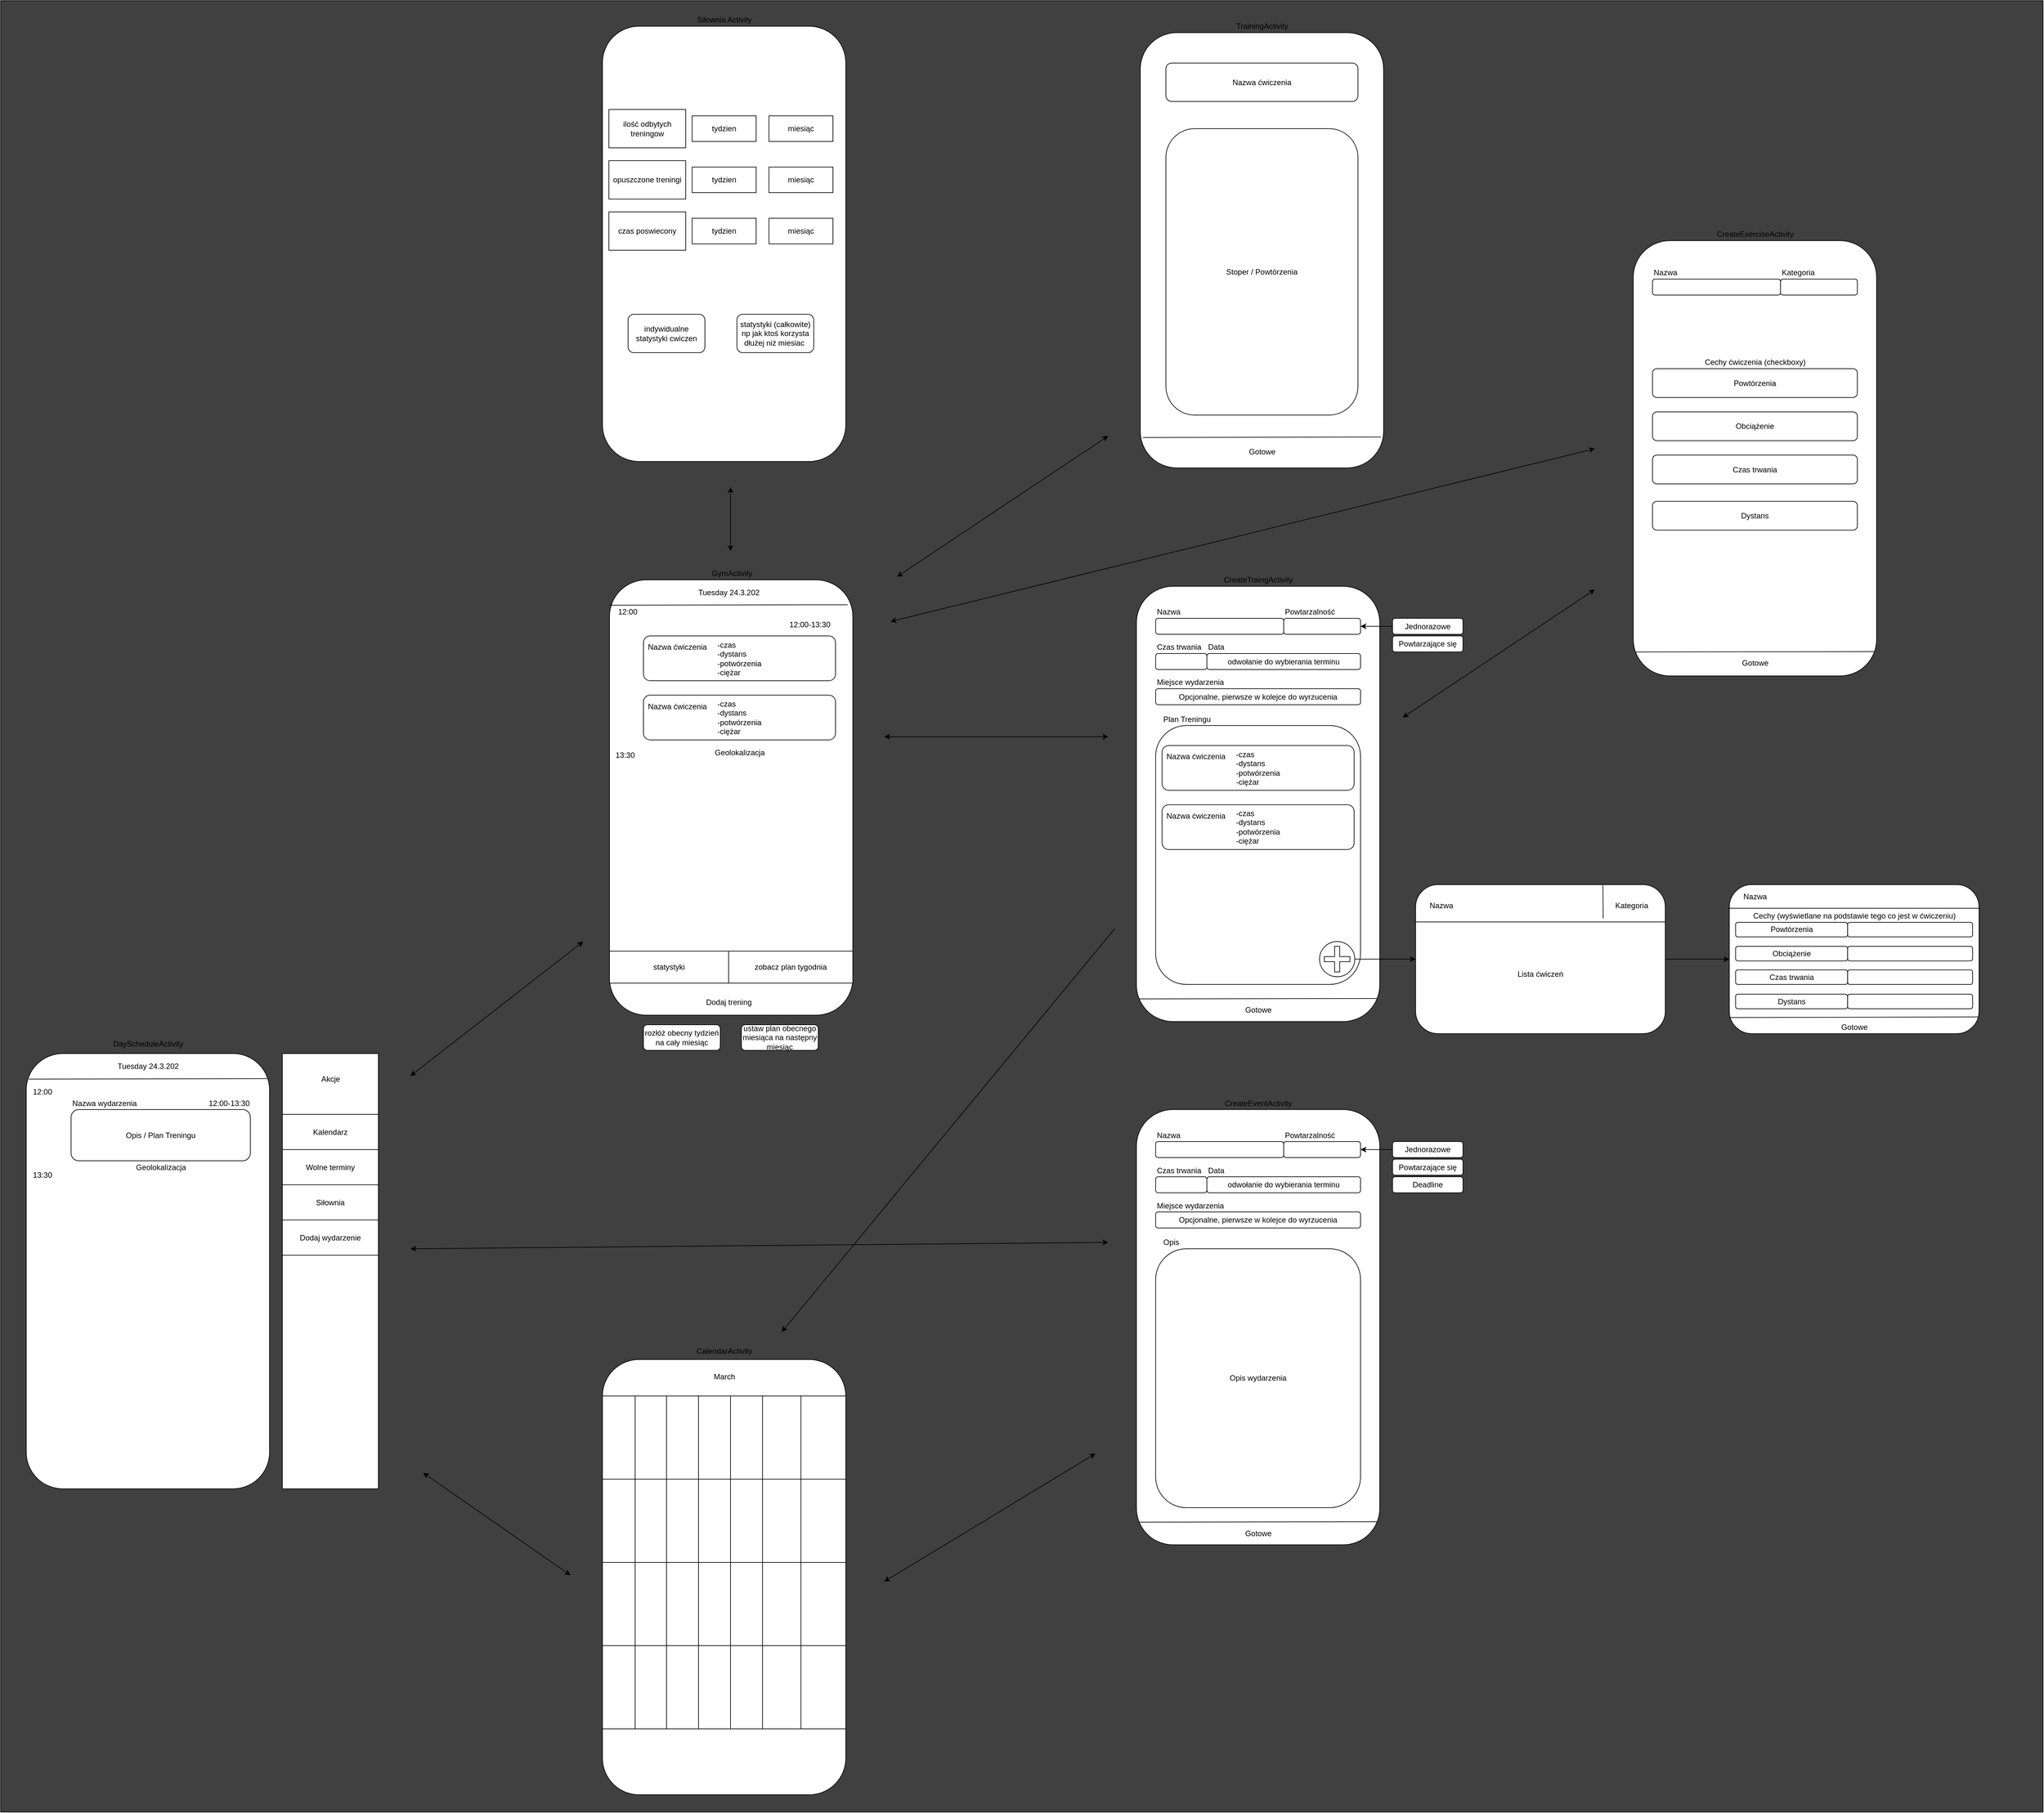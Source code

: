 <mxfile version="14.2.3" type="device" pages="4"><diagram id="-clBHT-oIjsI4hi_Pm9-" name="Plan aplikacji"><mxGraphModel dx="-1429.96" dy="91.17" grid="1" gridSize="10" guides="1" tooltips="1" connect="1" arrows="1" fold="1" page="1" pageScale="1" pageWidth="827" pageHeight="1169" math="0" shadow="0"><root><mxCell id="0"/><mxCell id="1" parent="0"/><mxCell id="X9G13RpuG--L3-RypnFJ-1" value="" style="rounded=0;whiteSpace=wrap;html=1;fillColor=#404040;" parent="1" vertex="1"><mxGeometry x="1360" width="3190" height="2830" as="geometry"/></mxCell><mxCell id="XlA4pQWK_D08JwScRFqJ-1" value="" style="endArrow=classic;startArrow=classic;html=1;" parent="1" edge="1"><mxGeometry width="50" height="50" relative="1" as="geometry"><mxPoint x="3850.0" y="700" as="sourcePoint"/><mxPoint x="2750" y="970" as="targetPoint"/></mxGeometry></mxCell><mxCell id="XlA4pQWK_D08JwScRFqJ-2" value="" style="endArrow=classic;html=1;" parent="1" edge="1"><mxGeometry width="50" height="50" relative="1" as="geometry"><mxPoint x="3100" y="1450" as="sourcePoint"/><mxPoint x="2580" y="2080" as="targetPoint"/></mxGeometry></mxCell><mxCell id="XlA4pQWK_D08JwScRFqJ-3" value="" style="rounded=1;whiteSpace=wrap;html=1;" parent="1" vertex="1"><mxGeometry x="2311" y="905" width="380" height="680" as="geometry"/></mxCell><mxCell id="XlA4pQWK_D08JwScRFqJ-4" value="DayScheduleActivity" style="text;html=1;align=center;verticalAlign=middle;resizable=0;points=[];autosize=1;" parent="1" vertex="1"><mxGeometry x="1530" y="1620" width="120" height="20" as="geometry"/></mxCell><mxCell id="XlA4pQWK_D08JwScRFqJ-5" value="" style="rounded=1;whiteSpace=wrap;html=1;" parent="1" vertex="1"><mxGeometry x="1400" y="1645" width="380" height="680" as="geometry"/></mxCell><mxCell id="XlA4pQWK_D08JwScRFqJ-6" value="Nazwa wydarzenia" style="text;html=1;align=left;verticalAlign=middle;resizable=0;points=[];autosize=1;" parent="1" vertex="1"><mxGeometry x="1470" y="1712.5" width="120" height="20" as="geometry"/></mxCell><mxCell id="XlA4pQWK_D08JwScRFqJ-7" value="12:00" style="text;html=1;align=center;verticalAlign=middle;resizable=0;points=[];autosize=1;" parent="1" vertex="1"><mxGeometry x="1400" y="1695" width="50" height="20" as="geometry"/></mxCell><mxCell id="XlA4pQWK_D08JwScRFqJ-8" value="13:30" style="text;html=1;align=center;verticalAlign=middle;resizable=0;points=[];autosize=1;" parent="1" vertex="1"><mxGeometry x="1400" y="1825" width="50" height="20" as="geometry"/></mxCell><mxCell id="XlA4pQWK_D08JwScRFqJ-9" value="" style="rounded=0;whiteSpace=wrap;html=1;" parent="1" vertex="1"><mxGeometry x="1800" y="1645" width="150" height="680" as="geometry"/></mxCell><mxCell id="XlA4pQWK_D08JwScRFqJ-10" value="Kalendarz" style="rounded=0;whiteSpace=wrap;html=1;" parent="1" vertex="1"><mxGeometry x="1800" y="1740" width="150" height="55" as="geometry"/></mxCell><mxCell id="XlA4pQWK_D08JwScRFqJ-11" value="Akcje" style="text;html=1;align=center;verticalAlign=middle;resizable=0;points=[];autosize=1;" parent="1" vertex="1"><mxGeometry x="1855" y="1675" width="40" height="20" as="geometry"/></mxCell><mxCell id="XlA4pQWK_D08JwScRFqJ-12" value="Wolne terminy" style="rounded=0;whiteSpace=wrap;html=1;" parent="1" vertex="1"><mxGeometry x="1800" y="1795" width="150" height="55" as="geometry"/></mxCell><mxCell id="XlA4pQWK_D08JwScRFqJ-13" value="Dodaj wydarzenie" style="rounded=0;whiteSpace=wrap;html=1;" parent="1" vertex="1"><mxGeometry x="1800" y="1905" width="150" height="55" as="geometry"/></mxCell><mxCell id="XlA4pQWK_D08JwScRFqJ-14" value="Siłownia" style="rounded=0;whiteSpace=wrap;html=1;" parent="1" vertex="1"><mxGeometry x="1800" y="1850" width="150" height="55" as="geometry"/></mxCell><mxCell id="XlA4pQWK_D08JwScRFqJ-15" value="Opis / Plan Treningu" style="rounded=1;whiteSpace=wrap;html=1;" parent="1" vertex="1"><mxGeometry x="1470" y="1732.5" width="280" height="80" as="geometry"/></mxCell><mxCell id="XlA4pQWK_D08JwScRFqJ-16" value="12:00-13:30" style="text;html=1;align=right;verticalAlign=middle;resizable=0;points=[];autosize=1;" parent="1" vertex="1"><mxGeometry x="1670" y="1712.5" width="80" height="20" as="geometry"/></mxCell><mxCell id="XlA4pQWK_D08JwScRFqJ-17" value="Geolokalizacja" style="text;html=1;align=center;verticalAlign=middle;resizable=0;points=[];autosize=1;" parent="1" vertex="1"><mxGeometry x="1565" y="1812.5" width="90" height="20" as="geometry"/></mxCell><mxCell id="XlA4pQWK_D08JwScRFqJ-18" value="rozłóż obecny tydzień na cały miesiąc" style="rounded=1;whiteSpace=wrap;html=1;" parent="1" vertex="1"><mxGeometry x="2364" y="1600" width="120" height="40" as="geometry"/></mxCell><mxCell id="XlA4pQWK_D08JwScRFqJ-19" value="ustaw plan obecnego miesiąca na następny miesiąc" style="rounded=1;whiteSpace=wrap;html=1;" parent="1" vertex="1"><mxGeometry x="2517" y="1600" width="120" height="40" as="geometry"/></mxCell><mxCell id="XlA4pQWK_D08JwScRFqJ-20" value="GymActivity" style="text;html=1;align=center;verticalAlign=middle;resizable=0;points=[];autosize=1;" parent="1" vertex="1"><mxGeometry x="2462" y="885" width="80" height="20" as="geometry"/></mxCell><mxCell id="XlA4pQWK_D08JwScRFqJ-21" value="&lt;span&gt;Dodaj trening&lt;/span&gt;" style="text;html=1;align=center;verticalAlign=middle;resizable=0;points=[];autosize=1;" parent="1" vertex="1"><mxGeometry x="2452" y="1555" width="90" height="20" as="geometry"/></mxCell><mxCell id="XlA4pQWK_D08JwScRFqJ-22" value="Tuesday 24.3.202" style="text;html=1;align=center;verticalAlign=middle;resizable=0;points=[];autosize=1;" parent="1" vertex="1"><mxGeometry x="2437" y="915" width="120" height="20" as="geometry"/></mxCell><mxCell id="XlA4pQWK_D08JwScRFqJ-23" value="12:00-13:30" style="text;html=1;align=right;verticalAlign=middle;resizable=0;points=[];autosize=1;" parent="1" vertex="1"><mxGeometry x="2577" y="965" width="80" height="20" as="geometry"/></mxCell><mxCell id="XlA4pQWK_D08JwScRFqJ-24" value="Geolokalizacja" style="text;html=1;align=center;verticalAlign=middle;resizable=0;points=[];autosize=1;" parent="1" vertex="1"><mxGeometry x="2469" y="1165" width="90" height="20" as="geometry"/></mxCell><mxCell id="XlA4pQWK_D08JwScRFqJ-25" value="12:00" style="text;html=1;align=center;verticalAlign=middle;resizable=0;points=[];autosize=1;" parent="1" vertex="1"><mxGeometry x="2314" y="945" width="50" height="20" as="geometry"/></mxCell><mxCell id="XlA4pQWK_D08JwScRFqJ-26" value="13:30" style="text;html=1;align=center;verticalAlign=middle;resizable=0;points=[];autosize=1;" parent="1" vertex="1"><mxGeometry x="2310" y="1169" width="50" height="20" as="geometry"/></mxCell><mxCell id="XlA4pQWK_D08JwScRFqJ-27" value="&lt;span&gt;statystyki&lt;/span&gt;" style="rounded=0;whiteSpace=wrap;html=1;align=center;" parent="1" vertex="1"><mxGeometry x="2311" y="1485" width="186" height="50" as="geometry"/></mxCell><mxCell id="XlA4pQWK_D08JwScRFqJ-28" value="&lt;span&gt;zobacz plan tygodnia&lt;/span&gt;" style="rounded=0;whiteSpace=wrap;html=1;align=center;" parent="1" vertex="1"><mxGeometry x="2497" y="1485" width="194" height="50" as="geometry"/></mxCell><mxCell id="XlA4pQWK_D08JwScRFqJ-31" value="&lt;div style=&quot;text-align: left&quot;&gt;&lt;span&gt;-czas&lt;/span&gt;&lt;br&gt;&lt;/div&gt;&lt;div style=&quot;text-align: left&quot;&gt;&lt;span&gt;-dystans&lt;/span&gt;&lt;/div&gt;&lt;div style=&quot;text-align: left&quot;&gt;&lt;span&gt;-potwórzenia&lt;/span&gt;&lt;/div&gt;&lt;div style=&quot;text-align: left&quot;&gt;&lt;span&gt;-ciężar&lt;/span&gt;&lt;/div&gt;" style="rounded=1;whiteSpace=wrap;html=1;" parent="1" vertex="1"><mxGeometry x="2364" y="1085" width="300" height="70" as="geometry"/></mxCell><mxCell id="XlA4pQWK_D08JwScRFqJ-32" value="Nazwa ćwiczenia" style="text;html=1;strokeColor=none;fillColor=none;align=left;verticalAlign=middle;whiteSpace=wrap;rounded=0;" parent="1" vertex="1"><mxGeometry x="2369" y="1092.5" width="100" height="20" as="geometry"/></mxCell><mxCell id="XlA4pQWK_D08JwScRFqJ-33" value="" style="endArrow=classic;startArrow=classic;html=1;" parent="1" edge="1"><mxGeometry width="50" height="50" relative="1" as="geometry"><mxPoint x="2000" y="1680" as="sourcePoint"/><mxPoint x="2270" y="1470" as="targetPoint"/></mxGeometry></mxCell><mxCell id="XlA4pQWK_D08JwScRFqJ-34" value="" style="rounded=1;whiteSpace=wrap;html=1;" parent="1" vertex="1"><mxGeometry x="2300" y="40" width="380" height="680" as="geometry"/></mxCell><mxCell id="XlA4pQWK_D08JwScRFqJ-35" value="tydzien" style="rounded=0;whiteSpace=wrap;html=1;" parent="1" vertex="1"><mxGeometry x="2440" y="180" width="100" height="40" as="geometry"/></mxCell><mxCell id="XlA4pQWK_D08JwScRFqJ-36" value="miesiąc" style="rounded=0;whiteSpace=wrap;html=1;" parent="1" vertex="1"><mxGeometry x="2560" y="180" width="100" height="40" as="geometry"/></mxCell><mxCell id="XlA4pQWK_D08JwScRFqJ-37" value="ilość odbytych treningow" style="rounded=0;whiteSpace=wrap;html=1;" parent="1" vertex="1"><mxGeometry x="2310" y="170" width="120" height="60" as="geometry"/></mxCell><mxCell id="XlA4pQWK_D08JwScRFqJ-38" value="opuszczone treningi" style="rounded=0;whiteSpace=wrap;html=1;" parent="1" vertex="1"><mxGeometry x="2310" y="250" width="120" height="60" as="geometry"/></mxCell><mxCell id="XlA4pQWK_D08JwScRFqJ-39" value="tydzien" style="rounded=0;whiteSpace=wrap;html=1;" parent="1" vertex="1"><mxGeometry x="2440" y="260" width="100" height="40" as="geometry"/></mxCell><mxCell id="XlA4pQWK_D08JwScRFqJ-40" value="miesiąc" style="rounded=0;whiteSpace=wrap;html=1;" parent="1" vertex="1"><mxGeometry x="2560" y="260" width="100" height="40" as="geometry"/></mxCell><mxCell id="XlA4pQWK_D08JwScRFqJ-41" value="indywidualne statystyki cwiczen" style="rounded=1;whiteSpace=wrap;html=1;" parent="1" vertex="1"><mxGeometry x="2340" y="490" width="120" height="60" as="geometry"/></mxCell><mxCell id="XlA4pQWK_D08JwScRFqJ-42" value="czas poswiecony" style="rounded=0;whiteSpace=wrap;html=1;" parent="1" vertex="1"><mxGeometry x="2310" y="330" width="120" height="60" as="geometry"/></mxCell><mxCell id="XlA4pQWK_D08JwScRFqJ-43" value="tydzien" style="rounded=0;whiteSpace=wrap;html=1;" parent="1" vertex="1"><mxGeometry x="2440" y="340" width="100" height="40" as="geometry"/></mxCell><mxCell id="XlA4pQWK_D08JwScRFqJ-44" value="miesiąc" style="rounded=0;whiteSpace=wrap;html=1;" parent="1" vertex="1"><mxGeometry x="2560" y="340" width="100" height="40" as="geometry"/></mxCell><mxCell id="XlA4pQWK_D08JwScRFqJ-45" value="statystyki (całkowite)&lt;br&gt;np jak ktoś korzysta dłużej niż miesiac&amp;nbsp;" style="rounded=1;whiteSpace=wrap;html=1;" parent="1" vertex="1"><mxGeometry x="2510" y="490" width="120" height="60" as="geometry"/></mxCell><mxCell id="XlA4pQWK_D08JwScRFqJ-46" value="" style="endArrow=classic;startArrow=classic;html=1;" parent="1" edge="1"><mxGeometry width="50" height="50" relative="1" as="geometry"><mxPoint x="2500" y="760" as="sourcePoint"/><mxPoint x="2500" y="860" as="targetPoint"/></mxGeometry></mxCell><mxCell id="XlA4pQWK_D08JwScRFqJ-47" value="Siłownia Activity" style="text;html=1;align=center;verticalAlign=middle;resizable=0;points=[];autosize=1;" parent="1" vertex="1"><mxGeometry x="2440" y="20" width="100" height="20" as="geometry"/></mxCell><mxCell id="XlA4pQWK_D08JwScRFqJ-48" value="" style="rounded=1;whiteSpace=wrap;html=1;" parent="1" vertex="1"><mxGeometry x="3134" y="1732.5" width="380" height="680" as="geometry"/></mxCell><mxCell id="XlA4pQWK_D08JwScRFqJ-49" value="CreateEventActivity" style="text;html=1;align=center;verticalAlign=middle;resizable=0;points=[];autosize=1;" parent="1" vertex="1"><mxGeometry x="3264.0" y="1712.5" width="120" height="20" as="geometry"/></mxCell><mxCell id="XlA4pQWK_D08JwScRFqJ-50" value="&lt;span&gt;Nazwa&lt;/span&gt;" style="text;html=1;align=left;verticalAlign=middle;resizable=0;points=[];autosize=1;" parent="1" vertex="1"><mxGeometry x="3164" y="1762.5" width="50" height="20" as="geometry"/></mxCell><mxCell id="XlA4pQWK_D08JwScRFqJ-51" value="&lt;div style=&quot;text-align: left&quot;&gt;&lt;br&gt;&lt;/div&gt;" style="rounded=1;whiteSpace=wrap;html=1;" parent="1" vertex="1"><mxGeometry x="3164" y="1782.5" width="200" height="25" as="geometry"/></mxCell><mxCell id="XlA4pQWK_D08JwScRFqJ-52" value="&lt;span&gt;Data&lt;/span&gt;" style="text;html=1;align=left;verticalAlign=middle;resizable=0;points=[];autosize=1;" parent="1" vertex="1"><mxGeometry x="3244.0" y="1817.5" width="40" height="20" as="geometry"/></mxCell><mxCell id="XlA4pQWK_D08JwScRFqJ-53" value="&lt;div style=&quot;text-align: left&quot;&gt;odwołanie do wybierania terminu&lt;/div&gt;" style="rounded=1;whiteSpace=wrap;html=1;" parent="1" vertex="1"><mxGeometry x="3244.0" y="1837.5" width="240" height="25" as="geometry"/></mxCell><mxCell id="XlA4pQWK_D08JwScRFqJ-54" value="Miejsce wydarzenia" style="text;html=1;align=left;verticalAlign=middle;resizable=0;points=[];autosize=1;" parent="1" vertex="1"><mxGeometry x="3164" y="1872.5" width="120" height="20" as="geometry"/></mxCell><mxCell id="XlA4pQWK_D08JwScRFqJ-55" value="&lt;div style=&quot;text-align: left&quot;&gt;Opcjonalne, pierwsze w kolejce do wyrzucenia&lt;/div&gt;" style="rounded=1;whiteSpace=wrap;html=1;" parent="1" vertex="1"><mxGeometry x="3164" y="1892.5" width="320" height="25" as="geometry"/></mxCell><mxCell id="XlA4pQWK_D08JwScRFqJ-56" value="&lt;div style=&quot;text-align: left&quot;&gt;&lt;br&gt;&lt;/div&gt;" style="rounded=1;whiteSpace=wrap;html=1;" parent="1" vertex="1"><mxGeometry x="3364.0" y="1782.5" width="120" height="25" as="geometry"/></mxCell><mxCell id="XlA4pQWK_D08JwScRFqJ-57" value="&lt;span&gt;Powtarzalność&lt;/span&gt;" style="text;html=1;align=left;verticalAlign=middle;resizable=0;points=[];autosize=1;" parent="1" vertex="1"><mxGeometry x="3364.0" y="1762.5" width="90" height="20" as="geometry"/></mxCell><mxCell id="XlA4pQWK_D08JwScRFqJ-58" value="&lt;div style=&quot;text-align: left&quot;&gt;Jednorazowe&lt;/div&gt;" style="rounded=1;whiteSpace=wrap;html=1;" parent="1" vertex="1"><mxGeometry x="3534.0" y="1782.5" width="110" height="25" as="geometry"/></mxCell><mxCell id="XlA4pQWK_D08JwScRFqJ-59" value="&lt;div style=&quot;text-align: left&quot;&gt;Powtarzające się&lt;/div&gt;" style="rounded=1;whiteSpace=wrap;html=1;" parent="1" vertex="1"><mxGeometry x="3534.0" y="1810" width="110" height="25" as="geometry"/></mxCell><mxCell id="XlA4pQWK_D08JwScRFqJ-60" value="&lt;div style=&quot;text-align: left&quot;&gt;Deadline&lt;/div&gt;" style="rounded=1;whiteSpace=wrap;html=1;" parent="1" vertex="1"><mxGeometry x="3534.0" y="1837.5" width="110" height="25" as="geometry"/></mxCell><mxCell id="XlA4pQWK_D08JwScRFqJ-61" value="" style="endArrow=classic;html=1;exitX=0;exitY=0.5;exitDx=0;exitDy=0;entryX=1;entryY=0.5;entryDx=0;entryDy=0;" parent="1" source="XlA4pQWK_D08JwScRFqJ-58" target="XlA4pQWK_D08JwScRFqJ-56" edge="1"><mxGeometry width="50" height="50" relative="1" as="geometry"><mxPoint x="3124" y="1927.5" as="sourcePoint"/><mxPoint x="3174.0" y="1877.5" as="targetPoint"/></mxGeometry></mxCell><mxCell id="XlA4pQWK_D08JwScRFqJ-62" value="&lt;div style=&quot;text-align: left&quot;&gt;Opis wydarzenia&lt;/div&gt;" style="rounded=1;whiteSpace=wrap;html=1;" parent="1" vertex="1"><mxGeometry x="3164" y="1950" width="320" height="404.5" as="geometry"/></mxCell><mxCell id="XlA4pQWK_D08JwScRFqJ-63" value="Opis" style="text;html=1;align=left;verticalAlign=middle;resizable=0;points=[];autosize=1;" parent="1" vertex="1"><mxGeometry x="3174.0" y="1930" width="40" height="20" as="geometry"/></mxCell><mxCell id="XlA4pQWK_D08JwScRFqJ-64" value="&lt;div style=&quot;text-align: left&quot;&gt;&lt;br&gt;&lt;/div&gt;" style="rounded=1;whiteSpace=wrap;html=1;" parent="1" vertex="1"><mxGeometry x="3164" y="1837.5" width="80" height="25" as="geometry"/></mxCell><mxCell id="XlA4pQWK_D08JwScRFqJ-65" value="Czas trwania" style="text;html=1;align=left;verticalAlign=middle;resizable=0;points=[];autosize=1;" parent="1" vertex="1"><mxGeometry x="3164" y="1817.5" width="80" height="20" as="geometry"/></mxCell><mxCell id="XlA4pQWK_D08JwScRFqJ-66" value="" style="rounded=1;whiteSpace=wrap;html=1;" parent="1" vertex="1"><mxGeometry x="2300" y="2123" width="380" height="680" as="geometry"/></mxCell><mxCell id="XlA4pQWK_D08JwScRFqJ-67" value="" style="endArrow=none;html=1;exitX=0.99;exitY=0.947;exitDx=0;exitDy=0;exitPerimeter=0;entryX=0.011;entryY=0.948;entryDx=0;entryDy=0;entryPerimeter=0;" parent="1" source="XlA4pQWK_D08JwScRFqJ-48" target="XlA4pQWK_D08JwScRFqJ-48" edge="1"><mxGeometry width="50" height="50" relative="1" as="geometry"><mxPoint x="3090" y="2444.5" as="sourcePoint"/><mxPoint x="3140" y="2376.5" as="targetPoint"/></mxGeometry></mxCell><mxCell id="XlA4pQWK_D08JwScRFqJ-68" value="Gotowe" style="text;html=1;align=center;verticalAlign=middle;resizable=0;points=[];autosize=1;" parent="1" vertex="1"><mxGeometry x="3294.0" y="2384.5" width="60" height="20" as="geometry"/></mxCell><mxCell id="XlA4pQWK_D08JwScRFqJ-69" value="" style="endArrow=classic;startArrow=classic;html=1;" parent="1" edge="1"><mxGeometry width="50" height="50" relative="1" as="geometry"><mxPoint x="2000" y="1950" as="sourcePoint"/><mxPoint x="3090" y="1940" as="targetPoint"/></mxGeometry></mxCell><mxCell id="XlA4pQWK_D08JwScRFqJ-70" value="" style="endArrow=classic;startArrow=classic;html=1;" parent="1" edge="1"><mxGeometry width="50" height="50" relative="1" as="geometry"><mxPoint x="2740" y="2470" as="sourcePoint"/><mxPoint x="3070" y="2270" as="targetPoint"/></mxGeometry></mxCell><mxCell id="XlA4pQWK_D08JwScRFqJ-71" value="" style="endArrow=classic;startArrow=classic;html=1;" parent="1" edge="1"><mxGeometry width="50" height="50" relative="1" as="geometry"><mxPoint x="3090" y="1150" as="sourcePoint"/><mxPoint x="2740" y="1150" as="targetPoint"/></mxGeometry></mxCell><mxCell id="XlA4pQWK_D08JwScRFqJ-72" value="" style="endArrow=classic;startArrow=classic;html=1;" parent="1" edge="1"><mxGeometry width="50" height="50" relative="1" as="geometry"><mxPoint x="2250" y="2460" as="sourcePoint"/><mxPoint x="2020" y="2300" as="targetPoint"/></mxGeometry></mxCell><mxCell id="XlA4pQWK_D08JwScRFqJ-73" value="" style="rounded=1;whiteSpace=wrap;html=1;" parent="1" vertex="1"><mxGeometry x="3910.0" y="375" width="380" height="680" as="geometry"/></mxCell><mxCell id="XlA4pQWK_D08JwScRFqJ-74" value="" style="endArrow=classic;startArrow=classic;html=1;" parent="1" edge="1"><mxGeometry width="50" height="50" relative="1" as="geometry"><mxPoint x="3850.0" y="920" as="sourcePoint"/><mxPoint x="3550.0" y="1120" as="targetPoint"/></mxGeometry></mxCell><mxCell id="XlA4pQWK_D08JwScRFqJ-75" value="CalendarActivity" style="text;html=1;align=center;verticalAlign=middle;resizable=0;points=[];autosize=1;" parent="1" vertex="1"><mxGeometry x="2440" y="2100" width="100" height="20" as="geometry"/></mxCell><mxCell id="XlA4pQWK_D08JwScRFqJ-76" value="" style="endArrow=none;html=1;exitX=0.99;exitY=0.947;exitDx=0;exitDy=0;exitPerimeter=0;entryX=0.011;entryY=0.948;entryDx=0;entryDy=0;entryPerimeter=0;" parent="1" edge="1"><mxGeometry width="50" height="50" relative="1" as="geometry"><mxPoint x="1776.01" y="1684.17" as="sourcePoint"/><mxPoint x="1403.99" y="1684.85" as="targetPoint"/></mxGeometry></mxCell><mxCell id="XlA4pQWK_D08JwScRFqJ-77" value="Tuesday 24.3.202" style="text;html=1;align=center;verticalAlign=middle;resizable=0;points=[];autosize=1;" parent="1" vertex="1"><mxGeometry x="1530" y="1655" width="120" height="20" as="geometry"/></mxCell><mxCell id="XlA4pQWK_D08JwScRFqJ-78" value="" style="endArrow=none;html=1;exitX=0.99;exitY=0.947;exitDx=0;exitDy=0;exitPerimeter=0;entryX=0.011;entryY=0.948;entryDx=0;entryDy=0;entryPerimeter=0;" parent="1" edge="1"><mxGeometry width="50" height="50" relative="1" as="geometry"><mxPoint x="2676.01" y="2180" as="sourcePoint"/><mxPoint x="2303.99" y="2180.68" as="targetPoint"/></mxGeometry></mxCell><mxCell id="XlA4pQWK_D08JwScRFqJ-79" value="March" style="text;html=1;align=center;verticalAlign=middle;resizable=0;points=[];autosize=1;" parent="1" vertex="1"><mxGeometry x="2465" y="2140" width="50" height="20" as="geometry"/></mxCell><mxCell id="XlA4pQWK_D08JwScRFqJ-80" value="" style="rounded=0;whiteSpace=wrap;html=1;align=center;" parent="1" vertex="1"><mxGeometry x="2300" y="2180" width="380" height="130" as="geometry"/></mxCell><mxCell id="XlA4pQWK_D08JwScRFqJ-81" value="" style="rounded=0;whiteSpace=wrap;html=1;align=center;" parent="1" vertex="1"><mxGeometry x="2300" y="2310" width="380" height="130" as="geometry"/></mxCell><mxCell id="XlA4pQWK_D08JwScRFqJ-82" value="" style="rounded=0;whiteSpace=wrap;html=1;align=center;" parent="1" vertex="1"><mxGeometry x="2300" y="2440" width="380" height="130" as="geometry"/></mxCell><mxCell id="XlA4pQWK_D08JwScRFqJ-83" value="" style="rounded=0;whiteSpace=wrap;html=1;align=center;" parent="1" vertex="1"><mxGeometry x="2300" y="2570" width="380" height="130" as="geometry"/></mxCell><mxCell id="XlA4pQWK_D08JwScRFqJ-84" value="" style="endArrow=none;html=1;" parent="1" edge="1"><mxGeometry width="50" height="50" relative="1" as="geometry"><mxPoint x="2610" y="2700" as="sourcePoint"/><mxPoint x="2610" y="2180" as="targetPoint"/></mxGeometry></mxCell><mxCell id="XlA4pQWK_D08JwScRFqJ-85" value="" style="endArrow=none;html=1;" parent="1" edge="1"><mxGeometry width="50" height="50" relative="1" as="geometry"><mxPoint x="2351.0" y="2700.0" as="sourcePoint"/><mxPoint x="2351.0" y="2180" as="targetPoint"/></mxGeometry></mxCell><mxCell id="XlA4pQWK_D08JwScRFqJ-86" value="" style="endArrow=none;html=1;" parent="1" edge="1"><mxGeometry width="50" height="50" relative="1" as="geometry"><mxPoint x="2400.0" y="2700.0" as="sourcePoint"/><mxPoint x="2400.0" y="2180" as="targetPoint"/></mxGeometry></mxCell><mxCell id="XlA4pQWK_D08JwScRFqJ-87" value="" style="endArrow=none;html=1;" parent="1" edge="1"><mxGeometry width="50" height="50" relative="1" as="geometry"><mxPoint x="2450.0" y="2700.0" as="sourcePoint"/><mxPoint x="2450.0" y="2180" as="targetPoint"/></mxGeometry></mxCell><mxCell id="XlA4pQWK_D08JwScRFqJ-88" value="" style="endArrow=none;html=1;" parent="1" edge="1"><mxGeometry width="50" height="50" relative="1" as="geometry"><mxPoint x="2500.0" y="2700.0" as="sourcePoint"/><mxPoint x="2500.0" y="2180" as="targetPoint"/></mxGeometry></mxCell><mxCell id="XlA4pQWK_D08JwScRFqJ-89" value="" style="endArrow=none;html=1;" parent="1" edge="1"><mxGeometry width="50" height="50" relative="1" as="geometry"><mxPoint x="2550" y="2700.0" as="sourcePoint"/><mxPoint x="2550" y="2180" as="targetPoint"/></mxGeometry></mxCell><mxCell id="XlA4pQWK_D08JwScRFqJ-90" value="" style="rounded=1;whiteSpace=wrap;html=1;" parent="1" vertex="1"><mxGeometry x="3134" y="915" width="380" height="680" as="geometry"/></mxCell><mxCell id="XlA4pQWK_D08JwScRFqJ-91" value="CreateTraingActivity" style="text;html=1;align=center;verticalAlign=middle;resizable=0;points=[];autosize=1;" parent="1" vertex="1"><mxGeometry x="3264.0" y="895" width="120" height="20" as="geometry"/></mxCell><mxCell id="XlA4pQWK_D08JwScRFqJ-92" value="&lt;span&gt;Nazwa&lt;/span&gt;" style="text;html=1;align=left;verticalAlign=middle;resizable=0;points=[];autosize=1;" parent="1" vertex="1"><mxGeometry x="3164" y="945" width="50" height="20" as="geometry"/></mxCell><mxCell id="XlA4pQWK_D08JwScRFqJ-93" value="&lt;div style=&quot;text-align: left&quot;&gt;&lt;br&gt;&lt;/div&gt;" style="rounded=1;whiteSpace=wrap;html=1;" parent="1" vertex="1"><mxGeometry x="3164" y="965" width="200" height="25" as="geometry"/></mxCell><mxCell id="XlA4pQWK_D08JwScRFqJ-94" value="&lt;span&gt;Data&lt;/span&gt;" style="text;html=1;align=left;verticalAlign=middle;resizable=0;points=[];autosize=1;" parent="1" vertex="1"><mxGeometry x="3244.0" y="1000" width="40" height="20" as="geometry"/></mxCell><mxCell id="XlA4pQWK_D08JwScRFqJ-95" value="&lt;div style=&quot;text-align: left&quot;&gt;odwołanie do wybierania terminu&lt;/div&gt;" style="rounded=1;whiteSpace=wrap;html=1;" parent="1" vertex="1"><mxGeometry x="3244.0" y="1020" width="240" height="25" as="geometry"/></mxCell><mxCell id="XlA4pQWK_D08JwScRFqJ-96" value="Miejsce wydarzenia" style="text;html=1;align=left;verticalAlign=middle;resizable=0;points=[];autosize=1;" parent="1" vertex="1"><mxGeometry x="3164" y="1055" width="120" height="20" as="geometry"/></mxCell><mxCell id="XlA4pQWK_D08JwScRFqJ-97" value="&lt;div style=&quot;text-align: left&quot;&gt;Opcjonalne, pierwsze w kolejce do wyrzucenia&lt;/div&gt;" style="rounded=1;whiteSpace=wrap;html=1;" parent="1" vertex="1"><mxGeometry x="3164" y="1075" width="320" height="25" as="geometry"/></mxCell><mxCell id="XlA4pQWK_D08JwScRFqJ-98" value="&lt;div style=&quot;text-align: left&quot;&gt;&lt;br&gt;&lt;/div&gt;" style="rounded=1;whiteSpace=wrap;html=1;" parent="1" vertex="1"><mxGeometry x="3364.0" y="965" width="120" height="25" as="geometry"/></mxCell><mxCell id="XlA4pQWK_D08JwScRFqJ-99" value="&lt;span&gt;Powtarzalność&lt;/span&gt;" style="text;html=1;align=left;verticalAlign=middle;resizable=0;points=[];autosize=1;" parent="1" vertex="1"><mxGeometry x="3364.0" y="945" width="90" height="20" as="geometry"/></mxCell><mxCell id="XlA4pQWK_D08JwScRFqJ-100" value="&lt;div style=&quot;text-align: left&quot;&gt;Jednorazowe&lt;/div&gt;" style="rounded=1;whiteSpace=wrap;html=1;" parent="1" vertex="1"><mxGeometry x="3534.0" y="965" width="110" height="25" as="geometry"/></mxCell><mxCell id="XlA4pQWK_D08JwScRFqJ-101" value="&lt;div style=&quot;text-align: left&quot;&gt;Powtarzające się&lt;/div&gt;" style="rounded=1;whiteSpace=wrap;html=1;" parent="1" vertex="1"><mxGeometry x="3534.0" y="992.5" width="110" height="25" as="geometry"/></mxCell><mxCell id="XlA4pQWK_D08JwScRFqJ-102" value="" style="endArrow=classic;html=1;exitX=0;exitY=0.5;exitDx=0;exitDy=0;entryX=1;entryY=0.5;entryDx=0;entryDy=0;" parent="1" source="XlA4pQWK_D08JwScRFqJ-100" target="XlA4pQWK_D08JwScRFqJ-98" edge="1"><mxGeometry width="50" height="50" relative="1" as="geometry"><mxPoint x="3124" y="1110" as="sourcePoint"/><mxPoint x="3174.0" y="1060" as="targetPoint"/></mxGeometry></mxCell><mxCell id="XlA4pQWK_D08JwScRFqJ-103" value="&lt;div style=&quot;text-align: left&quot;&gt;&lt;br&gt;&lt;/div&gt;" style="rounded=1;whiteSpace=wrap;html=1;" parent="1" vertex="1"><mxGeometry x="3164" y="1132.5" width="320" height="404.5" as="geometry"/></mxCell><mxCell id="XlA4pQWK_D08JwScRFqJ-104" value="Plan Treningu" style="text;html=1;align=left;verticalAlign=middle;resizable=0;points=[];autosize=1;" parent="1" vertex="1"><mxGeometry x="3174.0" y="1112.5" width="90" height="20" as="geometry"/></mxCell><mxCell id="XlA4pQWK_D08JwScRFqJ-105" value="&lt;div style=&quot;text-align: left&quot;&gt;&lt;br&gt;&lt;/div&gt;" style="rounded=1;whiteSpace=wrap;html=1;" parent="1" vertex="1"><mxGeometry x="3164" y="1020" width="80" height="25" as="geometry"/></mxCell><mxCell id="XlA4pQWK_D08JwScRFqJ-106" value="Czas trwania" style="text;html=1;align=left;verticalAlign=middle;resizable=0;points=[];autosize=1;" parent="1" vertex="1"><mxGeometry x="3164" y="1000" width="80" height="20" as="geometry"/></mxCell><mxCell id="XlA4pQWK_D08JwScRFqJ-107" value="" style="endArrow=none;html=1;exitX=0.99;exitY=0.947;exitDx=0;exitDy=0;exitPerimeter=0;entryX=0.011;entryY=0.948;entryDx=0;entryDy=0;entryPerimeter=0;" parent="1" source="XlA4pQWK_D08JwScRFqJ-90" target="XlA4pQWK_D08JwScRFqJ-90" edge="1"><mxGeometry width="50" height="50" relative="1" as="geometry"><mxPoint x="3090" y="1627" as="sourcePoint"/><mxPoint x="3140" y="1559" as="targetPoint"/></mxGeometry></mxCell><mxCell id="XlA4pQWK_D08JwScRFqJ-108" value="Gotowe" style="text;html=1;align=center;verticalAlign=middle;resizable=0;points=[];autosize=1;" parent="1" vertex="1"><mxGeometry x="3294.0" y="1567" width="60" height="20" as="geometry"/></mxCell><mxCell id="XlA4pQWK_D08JwScRFqJ-109" value="CreateExerciseActivity" style="text;html=1;align=center;verticalAlign=middle;resizable=0;points=[];autosize=1;" parent="1" vertex="1"><mxGeometry x="4030.0" y="355" width="140" height="20" as="geometry"/></mxCell><mxCell id="XlA4pQWK_D08JwScRFqJ-110" value="" style="ellipse;whiteSpace=wrap;html=1;aspect=fixed;align=center;" parent="1" vertex="1"><mxGeometry x="3420.0" y="1470" width="55" height="55" as="geometry"/></mxCell><mxCell id="XlA4pQWK_D08JwScRFqJ-111" value="" style="shape=cross;whiteSpace=wrap;html=1;align=center;" parent="1" vertex="1"><mxGeometry x="3427.5" y="1477.5" width="40" height="40" as="geometry"/></mxCell><mxCell id="XlA4pQWK_D08JwScRFqJ-112" value="&lt;span&gt;Nazwa&lt;/span&gt;" style="text;html=1;align=left;verticalAlign=middle;resizable=0;points=[];autosize=1;" parent="1" vertex="1"><mxGeometry x="3940.0" y="415" width="50" height="20" as="geometry"/></mxCell><mxCell id="XlA4pQWK_D08JwScRFqJ-113" value="&lt;div style=&quot;text-align: left&quot;&gt;&lt;br&gt;&lt;/div&gt;" style="rounded=1;whiteSpace=wrap;html=1;" parent="1" vertex="1"><mxGeometry x="3940.0" y="435" width="200" height="25" as="geometry"/></mxCell><mxCell id="XlA4pQWK_D08JwScRFqJ-114" value="&lt;div style=&quot;text-align: left&quot;&gt;&lt;br&gt;&lt;/div&gt;" style="rounded=1;whiteSpace=wrap;html=1;" parent="1" vertex="1"><mxGeometry x="4140" y="435" width="120" height="25" as="geometry"/></mxCell><mxCell id="XlA4pQWK_D08JwScRFqJ-115" value="Kategoria" style="text;html=1;align=left;verticalAlign=middle;resizable=0;points=[];autosize=1;" parent="1" vertex="1"><mxGeometry x="4140" y="415" width="70" height="20" as="geometry"/></mxCell><mxCell id="XlA4pQWK_D08JwScRFqJ-116" value="Cechy ćwiczenia (checkboxy)" style="text;html=1;align=center;verticalAlign=middle;resizable=0;points=[];autosize=1;" parent="1" vertex="1"><mxGeometry x="4015.0" y="555" width="170" height="20" as="geometry"/></mxCell><mxCell id="XlA4pQWK_D08JwScRFqJ-117" value="&lt;div style=&quot;text-align: left&quot;&gt;Powtórzenia&lt;/div&gt;" style="rounded=1;whiteSpace=wrap;html=1;" parent="1" vertex="1"><mxGeometry x="3940.0" y="575" width="320" height="45" as="geometry"/></mxCell><mxCell id="XlA4pQWK_D08JwScRFqJ-118" value="&lt;div style=&quot;text-align: left&quot;&gt;Obciążenie&lt;/div&gt;" style="rounded=1;whiteSpace=wrap;html=1;" parent="1" vertex="1"><mxGeometry x="3940.0" y="642.5" width="320" height="45" as="geometry"/></mxCell><mxCell id="XlA4pQWK_D08JwScRFqJ-119" value="&lt;div style=&quot;text-align: left&quot;&gt;Czas trwania&lt;/div&gt;" style="rounded=1;whiteSpace=wrap;html=1;" parent="1" vertex="1"><mxGeometry x="3940.0" y="710" width="320" height="45" as="geometry"/></mxCell><mxCell id="XlA4pQWK_D08JwScRFqJ-120" value="&lt;div style=&quot;text-align: left&quot;&gt;Dystans&lt;/div&gt;" style="rounded=1;whiteSpace=wrap;html=1;" parent="1" vertex="1"><mxGeometry x="3940.0" y="782.25" width="320" height="45" as="geometry"/></mxCell><mxCell id="XlA4pQWK_D08JwScRFqJ-121" value="" style="endArrow=none;html=1;exitX=0.99;exitY=0.947;exitDx=0;exitDy=0;exitPerimeter=0;entryX=0.011;entryY=0.948;entryDx=0;entryDy=0;entryPerimeter=0;" parent="1" edge="1"><mxGeometry width="50" height="50" relative="1" as="geometry"><mxPoint x="4286.01" y="1016.96" as="sourcePoint"/><mxPoint x="3913.99" y="1017.64" as="targetPoint"/></mxGeometry></mxCell><mxCell id="XlA4pQWK_D08JwScRFqJ-122" value="Gotowe" style="text;html=1;align=center;verticalAlign=middle;resizable=0;points=[];autosize=1;" parent="1" vertex="1"><mxGeometry x="4069.81" y="1025" width="60" height="20" as="geometry"/></mxCell><mxCell id="XlA4pQWK_D08JwScRFqJ-123" value="" style="rounded=1;whiteSpace=wrap;html=1;align=center;" parent="1" vertex="1"><mxGeometry x="3570.0" y="1381.13" width="390" height="232.75" as="geometry"/></mxCell><mxCell id="XlA4pQWK_D08JwScRFqJ-124" value="" style="endArrow=none;html=1;entryX=1;entryY=0.25;entryDx=0;entryDy=0;exitX=0;exitY=0.25;exitDx=0;exitDy=0;" parent="1" source="XlA4pQWK_D08JwScRFqJ-123" target="XlA4pQWK_D08JwScRFqJ-123" edge="1"><mxGeometry width="50" height="50" relative="1" as="geometry"><mxPoint x="3350.0" y="1543.88" as="sourcePoint"/><mxPoint x="3400.0" y="1493.88" as="targetPoint"/></mxGeometry></mxCell><mxCell id="XlA4pQWK_D08JwScRFqJ-125" value="" style="endArrow=none;html=1;exitX=0.75;exitY=0;exitDx=0;exitDy=0;" parent="1" source="XlA4pQWK_D08JwScRFqJ-123" edge="1"><mxGeometry width="50" height="50" relative="1" as="geometry"><mxPoint x="3350.0" y="1543.88" as="sourcePoint"/><mxPoint x="3863.0" y="1433.88" as="targetPoint"/></mxGeometry></mxCell><mxCell id="XlA4pQWK_D08JwScRFqJ-126" value="Nazwa" style="text;html=1;strokeColor=none;fillColor=none;align=left;verticalAlign=middle;whiteSpace=wrap;rounded=0;" parent="1" vertex="1"><mxGeometry x="3590.0" y="1403.88" width="40" height="20" as="geometry"/></mxCell><mxCell id="XlA4pQWK_D08JwScRFqJ-127" value="Kategoria" style="text;html=1;strokeColor=none;fillColor=none;align=left;verticalAlign=middle;whiteSpace=wrap;rounded=0;" parent="1" vertex="1"><mxGeometry x="3880.0" y="1403.88" width="40" height="20" as="geometry"/></mxCell><mxCell id="XlA4pQWK_D08JwScRFqJ-128" value="Lista ćwiczeń" style="text;html=1;strokeColor=none;fillColor=none;align=center;verticalAlign=middle;whiteSpace=wrap;rounded=0;" parent="1" vertex="1"><mxGeometry x="3685.0" y="1511.38" width="160" height="20" as="geometry"/></mxCell><mxCell id="XlA4pQWK_D08JwScRFqJ-129" value="" style="endArrow=classic;html=1;exitX=1;exitY=0.5;exitDx=0;exitDy=0;entryX=0;entryY=0.5;entryDx=0;entryDy=0;" parent="1" source="XlA4pQWK_D08JwScRFqJ-110" target="XlA4pQWK_D08JwScRFqJ-123" edge="1"><mxGeometry width="50" height="50" relative="1" as="geometry"><mxPoint x="3830.0" y="1350" as="sourcePoint"/><mxPoint x="3880.0" y="1300" as="targetPoint"/></mxGeometry></mxCell><mxCell id="XlA4pQWK_D08JwScRFqJ-130" value="" style="rounded=1;whiteSpace=wrap;html=1;align=center;" parent="1" vertex="1"><mxGeometry x="4060.0" y="1381.13" width="390" height="232.75" as="geometry"/></mxCell><mxCell id="XlA4pQWK_D08JwScRFqJ-131" value="" style="endArrow=none;html=1;" parent="1" edge="1"><mxGeometry width="50" height="50" relative="1" as="geometry"><mxPoint x="4058.0" y="1418" as="sourcePoint"/><mxPoint x="4452" y="1418" as="targetPoint"/></mxGeometry></mxCell><mxCell id="XlA4pQWK_D08JwScRFqJ-132" value="Nazwa" style="text;html=1;strokeColor=none;fillColor=none;align=left;verticalAlign=middle;whiteSpace=wrap;rounded=0;" parent="1" vertex="1"><mxGeometry x="4080.0" y="1390" width="40" height="20" as="geometry"/></mxCell><mxCell id="XlA4pQWK_D08JwScRFqJ-133" value="" style="endArrow=classic;html=1;exitX=1;exitY=0.5;exitDx=0;exitDy=0;entryX=0;entryY=0.5;entryDx=0;entryDy=0;" parent="1" source="XlA4pQWK_D08JwScRFqJ-123" target="XlA4pQWK_D08JwScRFqJ-130" edge="1"><mxGeometry width="50" height="50" relative="1" as="geometry"><mxPoint x="3485.0" y="1507.5" as="sourcePoint"/><mxPoint x="3580.0" y="1507.505" as="targetPoint"/></mxGeometry></mxCell><mxCell id="XlA4pQWK_D08JwScRFqJ-134" value="&lt;div style=&quot;text-align: left&quot;&gt;Dystans&lt;/div&gt;" style="rounded=1;whiteSpace=wrap;html=1;" parent="1" vertex="1"><mxGeometry x="4069.81" y="1552.25" width="175" height="22.75" as="geometry"/></mxCell><mxCell id="XlA4pQWK_D08JwScRFqJ-135" value="&lt;div style=&quot;text-align: left&quot;&gt;Czas trwania&lt;/div&gt;" style="rounded=1;whiteSpace=wrap;html=1;" parent="1" vertex="1"><mxGeometry x="4069.81" y="1514.25" width="175" height="22.75" as="geometry"/></mxCell><mxCell id="XlA4pQWK_D08JwScRFqJ-136" value="&lt;div style=&quot;text-align: left&quot;&gt;Obciążenie&lt;/div&gt;" style="rounded=1;whiteSpace=wrap;html=1;" parent="1" vertex="1"><mxGeometry x="4069.81" y="1477.5" width="175" height="22.75" as="geometry"/></mxCell><mxCell id="XlA4pQWK_D08JwScRFqJ-137" value="&lt;div style=&quot;text-align: left&quot;&gt;Powtórzenia&lt;/div&gt;" style="rounded=1;whiteSpace=wrap;html=1;" parent="1" vertex="1"><mxGeometry x="4069.81" y="1440" width="175" height="22.75" as="geometry"/></mxCell><mxCell id="XlA4pQWK_D08JwScRFqJ-138" value="&lt;div style=&quot;text-align: left&quot;&gt;&lt;br&gt;&lt;/div&gt;" style="rounded=1;whiteSpace=wrap;html=1;" parent="1" vertex="1"><mxGeometry x="4244.81" y="1552.25" width="195.19" height="22.75" as="geometry"/></mxCell><mxCell id="XlA4pQWK_D08JwScRFqJ-139" value="&lt;div style=&quot;text-align: left&quot;&gt;&lt;br&gt;&lt;/div&gt;" style="rounded=1;whiteSpace=wrap;html=1;" parent="1" vertex="1"><mxGeometry x="4244.81" y="1514.25" width="195.19" height="22.75" as="geometry"/></mxCell><mxCell id="XlA4pQWK_D08JwScRFqJ-140" value="&lt;div style=&quot;text-align: left&quot;&gt;&lt;br&gt;&lt;/div&gt;" style="rounded=1;whiteSpace=wrap;html=1;" parent="1" vertex="1"><mxGeometry x="4244.81" y="1477.5" width="195.19" height="22.75" as="geometry"/></mxCell><mxCell id="XlA4pQWK_D08JwScRFqJ-141" value="&lt;div style=&quot;text-align: left&quot;&gt;&lt;br&gt;&lt;/div&gt;" style="rounded=1;whiteSpace=wrap;html=1;" parent="1" vertex="1"><mxGeometry x="4244.81" y="1440" width="195.19" height="22.75" as="geometry"/></mxCell><mxCell id="XlA4pQWK_D08JwScRFqJ-142" value="" style="endArrow=none;html=1;exitX=0.998;exitY=0.888;exitDx=0;exitDy=0;exitPerimeter=0;entryX=0.004;entryY=0.892;entryDx=0;entryDy=0;entryPerimeter=0;" parent="1" source="XlA4pQWK_D08JwScRFqJ-130" target="XlA4pQWK_D08JwScRFqJ-130" edge="1"><mxGeometry width="50" height="50" relative="1" as="geometry"><mxPoint x="4440" y="1587" as="sourcePoint"/><mxPoint x="4067.98" y="1587.68" as="targetPoint"/></mxGeometry></mxCell><mxCell id="XlA4pQWK_D08JwScRFqJ-143" value="Gotowe" style="text;html=1;align=center;verticalAlign=middle;resizable=0;points=[];autosize=1;" parent="1" vertex="1"><mxGeometry x="4225" y="1594" width="60" height="20" as="geometry"/></mxCell><mxCell id="XlA4pQWK_D08JwScRFqJ-144" value="Cechy (wyświetlane na podstawie tego co jest w ćwiczeniu)" style="text;html=1;align=center;verticalAlign=middle;resizable=0;points=[];autosize=1;" parent="1" vertex="1"><mxGeometry x="4090.0" y="1420" width="330" height="20" as="geometry"/></mxCell><mxCell id="kZ3HXsPLBjn7CKkLV4Ap-1" value="&lt;div style=&quot;text-align: left&quot;&gt;&lt;span&gt;-czas&lt;/span&gt;&lt;br&gt;&lt;/div&gt;&lt;div style=&quot;text-align: left&quot;&gt;&lt;span&gt;-dystans&lt;/span&gt;&lt;/div&gt;&lt;div style=&quot;text-align: left&quot;&gt;&lt;span&gt;-potwórzenia&lt;/span&gt;&lt;/div&gt;&lt;div style=&quot;text-align: left&quot;&gt;&lt;span&gt;-ciężar&lt;/span&gt;&lt;/div&gt;" style="rounded=1;whiteSpace=wrap;html=1;" parent="1" vertex="1"><mxGeometry x="2364" y="992.5" width="300" height="70" as="geometry"/></mxCell><mxCell id="kZ3HXsPLBjn7CKkLV4Ap-2" value="Nazwa ćwiczenia" style="text;html=1;strokeColor=none;fillColor=none;align=left;verticalAlign=middle;whiteSpace=wrap;rounded=0;" parent="1" vertex="1"><mxGeometry x="2369" y="1000" width="100" height="20" as="geometry"/></mxCell><mxCell id="crSmePNkMdh8j_ay6Uan-1" value="" style="endArrow=none;html=1;exitX=0.99;exitY=0.947;exitDx=0;exitDy=0;exitPerimeter=0;entryX=0.011;entryY=0.948;entryDx=0;entryDy=0;entryPerimeter=0;" parent="1" edge="1"><mxGeometry width="50" height="50" relative="1" as="geometry"><mxPoint x="2683.02" y="943.82" as="sourcePoint"/><mxPoint x="2311.0" y="944.5" as="targetPoint"/></mxGeometry></mxCell><mxCell id="jqwTe-6AeN0aLeZxS8vk-1" value="&lt;div style=&quot;text-align: left&quot;&gt;&lt;span&gt;-czas&lt;/span&gt;&lt;br&gt;&lt;/div&gt;&lt;div style=&quot;text-align: left&quot;&gt;&lt;span&gt;-dystans&lt;/span&gt;&lt;/div&gt;&lt;div style=&quot;text-align: left&quot;&gt;&lt;span&gt;-potwórzenia&lt;/span&gt;&lt;/div&gt;&lt;div style=&quot;text-align: left&quot;&gt;&lt;span&gt;-ciężar&lt;/span&gt;&lt;/div&gt;" style="rounded=1;whiteSpace=wrap;html=1;" parent="1" vertex="1"><mxGeometry x="3174" y="1256.25" width="300" height="70" as="geometry"/></mxCell><mxCell id="jqwTe-6AeN0aLeZxS8vk-2" value="Nazwa ćwiczenia" style="text;html=1;strokeColor=none;fillColor=none;align=left;verticalAlign=middle;whiteSpace=wrap;rounded=0;" parent="1" vertex="1"><mxGeometry x="3179" y="1263.75" width="100" height="20" as="geometry"/></mxCell><mxCell id="jqwTe-6AeN0aLeZxS8vk-3" value="&lt;div style=&quot;text-align: left&quot;&gt;&lt;span&gt;-czas&lt;/span&gt;&lt;br&gt;&lt;/div&gt;&lt;div style=&quot;text-align: left&quot;&gt;&lt;span&gt;-dystans&lt;/span&gt;&lt;/div&gt;&lt;div style=&quot;text-align: left&quot;&gt;&lt;span&gt;-potwórzenia&lt;/span&gt;&lt;/div&gt;&lt;div style=&quot;text-align: left&quot;&gt;&lt;span&gt;-ciężar&lt;/span&gt;&lt;/div&gt;" style="rounded=1;whiteSpace=wrap;html=1;" parent="1" vertex="1"><mxGeometry x="3174" y="1163.75" width="300" height="70" as="geometry"/></mxCell><mxCell id="jqwTe-6AeN0aLeZxS8vk-4" value="Nazwa ćwiczenia" style="text;html=1;strokeColor=none;fillColor=none;align=left;verticalAlign=middle;whiteSpace=wrap;rounded=0;" parent="1" vertex="1"><mxGeometry x="3179" y="1171.25" width="100" height="20" as="geometry"/></mxCell><mxCell id="3qF04N-FyqPPgb8Wm2iG-1" value="" style="rounded=1;whiteSpace=wrap;html=1;" vertex="1" parent="1"><mxGeometry x="3140" y="50" width="380" height="680" as="geometry"/></mxCell><mxCell id="3qF04N-FyqPPgb8Wm2iG-3" value="&lt;div style=&quot;text-align: left&quot;&gt;&lt;span style=&quot;text-align: center&quot;&gt;Nazwa ćwiczenia&lt;/span&gt;&lt;br&gt;&lt;/div&gt;" style="rounded=1;whiteSpace=wrap;html=1;" vertex="1" parent="1"><mxGeometry x="3180" y="97.5" width="300" height="60" as="geometry"/></mxCell><mxCell id="3qF04N-FyqPPgb8Wm2iG-4" value="" style="endArrow=none;html=1;exitX=0.99;exitY=0.947;exitDx=0;exitDy=0;exitPerimeter=0;entryX=0.011;entryY=0.948;entryDx=0;entryDy=0;entryPerimeter=0;" edge="1" parent="1"><mxGeometry width="50" height="50" relative="1" as="geometry"><mxPoint x="3516.01" y="681.79" as="sourcePoint"/><mxPoint x="3143.99" y="682.47" as="targetPoint"/></mxGeometry></mxCell><mxCell id="3qF04N-FyqPPgb8Wm2iG-5" value="Gotowe" style="text;html=1;align=center;verticalAlign=middle;resizable=0;points=[];autosize=1;" vertex="1" parent="1"><mxGeometry x="3300" y="695" width="60" height="20" as="geometry"/></mxCell><mxCell id="3qF04N-FyqPPgb8Wm2iG-7" value="&lt;div style=&quot;text-align: center&quot;&gt;Stoper / Powtórzenia&lt;/div&gt;" style="rounded=1;whiteSpace=wrap;html=1;" vertex="1" parent="1"><mxGeometry x="3180" y="200" width="300" height="447.5" as="geometry"/></mxCell><mxCell id="3qF04N-FyqPPgb8Wm2iG-8" value="TrainingActivity" style="text;html=1;align=center;verticalAlign=middle;resizable=0;points=[];autosize=1;" vertex="1" parent="1"><mxGeometry x="3280" y="30" width="100" height="20" as="geometry"/></mxCell><mxCell id="3qF04N-FyqPPgb8Wm2iG-9" value="" style="endArrow=classic;startArrow=classic;html=1;" edge="1" parent="1"><mxGeometry width="50" height="50" relative="1" as="geometry"><mxPoint x="3090" y="680" as="sourcePoint"/><mxPoint x="2760" y="900" as="targetPoint"/></mxGeometry></mxCell></root></mxGraphModel></diagram><diagram id="KI4Qm2VlDiy2_3QR4Hg5" name="Kalendarz"><mxGraphModel dx="1673" dy="946" grid="1" gridSize="10" guides="1" tooltips="1" connect="1" arrows="1" fold="1" page="1" pageScale="1" pageWidth="827" pageHeight="1169" math="0" shadow="0"><root><mxCell id="PL3wjE76cFjdLUQfAr4C-0"/><mxCell id="PL3wjE76cFjdLUQfAr4C-1" parent="PL3wjE76cFjdLUQfAr4C-0"/><mxCell id="sPL8RRrOT4GrixJdFrwz-0" value="" style="whiteSpace=wrap;html=1;" parent="PL3wjE76cFjdLUQfAr4C-1" vertex="1"><mxGeometry x="110" y="620" width="310" height="300" as="geometry"/></mxCell><mxCell id="sPL8RRrOT4GrixJdFrwz-1" value="&lt;div&gt;+1:00&lt;/div&gt;" style="whiteSpace=wrap;html=1;strokeColor=#000000;fillColor=#ffffff;gradientColor=none;rounded=1;shadow=1;glass=0;sketch=0;fontFamily=Times New Roman;" parent="PL3wjE76cFjdLUQfAr4C-1" vertex="1"><mxGeometry x="130" y="630" width="40" height="20" as="geometry"/></mxCell><mxCell id="sPL8RRrOT4GrixJdFrwz-2" value="&lt;font face=&quot;Times New Roman&quot;&gt;Daily activity&lt;/font&gt;" style="rounded=0;whiteSpace=wrap;html=1;strokeColor=#000000;fillColor=#ffffff;gradientColor=none;" parent="PL3wjE76cFjdLUQfAr4C-1" vertex="1"><mxGeometry x="230" y="590" width="70" height="20" as="geometry"/></mxCell><mxCell id="sPL8RRrOT4GrixJdFrwz-3" value="Daily" style="rounded=1;whiteSpace=wrap;html=1;strokeColor=#000000;fillColor=#ffffff;gradientColor=none;shadow=1;glass=0;sketch=0;fontFamily=Times New Roman;" parent="PL3wjE76cFjdLUQfAr4C-1" vertex="1"><mxGeometry x="180" y="630" width="40" height="20" as="geometry"/></mxCell><mxCell id="sPL8RRrOT4GrixJdFrwz-4" value="&lt;div&gt;Add&lt;/div&gt;" style="rounded=1;whiteSpace=wrap;html=1;strokeColor=#000000;fillColor=#ffffff;gradientColor=none;shadow=1;glass=0;sketch=0;fontFamily=Times New Roman;" parent="PL3wjE76cFjdLUQfAr4C-1" vertex="1"><mxGeometry x="270" y="630" width="30" height="20" as="geometry"/></mxCell><mxCell id="sPL8RRrOT4GrixJdFrwz-5" value="Delete" style="rounded=1;whiteSpace=wrap;html=1;strokeColor=#000000;fillColor=#ffffff;gradientColor=none;shadow=1;glass=0;sketch=0;fontFamily=Times New Roman;" parent="PL3wjE76cFjdLUQfAr4C-1" vertex="1"><mxGeometry x="310" y="630" width="40" height="20" as="geometry"/></mxCell><mxCell id="sPL8RRrOT4GrixJdFrwz-6" value="Edit" style="rounded=1;whiteSpace=wrap;html=1;strokeColor=#000000;fillColor=#ffffff;gradientColor=none;shadow=1;glass=0;sketch=0;fontFamily=Times New Roman;" parent="PL3wjE76cFjdLUQfAr4C-1" vertex="1"><mxGeometry x="360" y="630" width="40" height="20" as="geometry"/></mxCell><mxCell id="sPL8RRrOT4GrixJdFrwz-7" value="Day name, Day nr+month name" style="rounded=1;whiteSpace=wrap;html=1;shadow=1;glass=0;sketch=0;fillColor=#ffffff;gradientColor=none;fontFamily=Times New Roman;" parent="PL3wjE76cFjdLUQfAr4C-1" vertex="1"><mxGeometry x="120" y="660" width="280" height="20" as="geometry"/></mxCell><mxCell id="sPL8RRrOT4GrixJdFrwz-8" value="&lt;div&gt;0&lt;/div&gt;&lt;div&gt;&lt;br&gt;&lt;/div&gt;&lt;div&gt;2&lt;/div&gt;&lt;div&gt;&lt;br&gt;&lt;/div&gt;&lt;div&gt;4&lt;/div&gt;&lt;div&gt;&lt;br&gt;&lt;/div&gt;&lt;div&gt;6&lt;/div&gt;&lt;div&gt;&lt;br&gt;&lt;/div&gt;&lt;div&gt;8&lt;/div&gt;&lt;div&gt;&lt;br&gt;&lt;/div&gt;&lt;div&gt;10&lt;/div&gt;&lt;div&gt;&lt;br&gt;&lt;/div&gt;&lt;div&gt;12&lt;/div&gt;&lt;div&gt;&lt;br&gt;&lt;/div&gt;" style="rounded=0;whiteSpace=wrap;html=1;shadow=0;glass=0;sketch=0;strokeColor=#000000;fillColor=#ffffff;gradientColor=none;" parent="PL3wjE76cFjdLUQfAr4C-1" vertex="1"><mxGeometry x="120" y="690" width="20" height="220" as="geometry"/></mxCell><mxCell id="sPL8RRrOT4GrixJdFrwz-9" value="" style="html=1;shadow=0;dashed=0;align=center;verticalAlign=middle;shape=mxgraph.arrows2.arrow;dy=0.6;dx=40;notch=0;rounded=1;glass=0;sketch=0;strokeColor=#000000;gradientColor=none;fillColor=#000000;" parent="PL3wjE76cFjdLUQfAr4C-1" vertex="1"><mxGeometry x="375" y="665" width="10" height="10" as="geometry"/></mxCell><mxCell id="sPL8RRrOT4GrixJdFrwz-10" value="" style="html=1;shadow=0;dashed=0;align=center;verticalAlign=middle;shape=mxgraph.arrows2.arrow;dy=0.6;dx=40;flipH=1;notch=0;rounded=1;glass=0;sketch=0;gradientColor=none;fillColor=#000000;direction=south;" parent="PL3wjE76cFjdLUQfAr4C-1" vertex="1"><mxGeometry x="255" y="900" width="10" height="10" as="geometry"/></mxCell><mxCell id="sPL8RRrOT4GrixJdFrwz-11" value="" style="endArrow=none;html=1;exitX=1;exitY=0.074;exitDx=0;exitDy=0;exitPerimeter=0;entryX=0;entryY=0.072;entryDx=0;entryDy=0;entryPerimeter=0;" parent="PL3wjE76cFjdLUQfAr4C-1" source="sPL8RRrOT4GrixJdFrwz-8" edge="1"><mxGeometry width="50" height="50" relative="1" as="geometry"><mxPoint x="140.8" y="705.62" as="sourcePoint"/><mxPoint x="400" y="705.84" as="targetPoint"/></mxGeometry></mxCell><mxCell id="sPL8RRrOT4GrixJdFrwz-12" value="" style="endArrow=none;html=1;exitX=1;exitY=0.208;exitDx=0;exitDy=0;exitPerimeter=0;entryX=-0.003;entryY=0.205;entryDx=0;entryDy=0;entryPerimeter=0;" parent="PL3wjE76cFjdLUQfAr4C-1" source="sPL8RRrOT4GrixJdFrwz-8" edge="1"><mxGeometry width="50" height="50" relative="1" as="geometry"><mxPoint x="139.92" y="707.6" as="sourcePoint"/><mxPoint x="399.94" y="735.1" as="targetPoint"/><Array as="points"><mxPoint x="390" y="735"/></Array></mxGeometry></mxCell><mxCell id="sPL8RRrOT4GrixJdFrwz-13" value="" style="endArrow=none;html=1;exitX=1;exitY=0.345;exitDx=0;exitDy=0;exitPerimeter=0;entryX=0;entryY=0.347;entryDx=0;entryDy=0;entryPerimeter=0;" parent="PL3wjE76cFjdLUQfAr4C-1" source="sPL8RRrOT4GrixJdFrwz-8" edge="1"><mxGeometry width="50" height="50" relative="1" as="geometry"><mxPoint x="410" y="870" as="sourcePoint"/><mxPoint x="400" y="766.34" as="targetPoint"/></mxGeometry></mxCell><mxCell id="sPL8RRrOT4GrixJdFrwz-14" value="" style="endArrow=none;html=1;exitX=1;exitY=0.462;exitDx=0;exitDy=0;exitPerimeter=0;entryX=-0.001;entryY=0.46;entryDx=0;entryDy=0;entryPerimeter=0;" parent="PL3wjE76cFjdLUQfAr4C-1" source="sPL8RRrOT4GrixJdFrwz-8" edge="1"><mxGeometry width="50" height="50" relative="1" as="geometry"><mxPoint x="340" y="850" as="sourcePoint"/><mxPoint x="399.98" y="791.2" as="targetPoint"/></mxGeometry></mxCell><mxCell id="sPL8RRrOT4GrixJdFrwz-15" value="" style="endArrow=none;html=1;exitX=0.999;exitY=0.603;exitDx=0;exitDy=0;exitPerimeter=0;entryX=-0.001;entryY=0.596;entryDx=0;entryDy=0;entryPerimeter=0;" parent="PL3wjE76cFjdLUQfAr4C-1" source="sPL8RRrOT4GrixJdFrwz-8" edge="1"><mxGeometry width="50" height="50" relative="1" as="geometry"><mxPoint x="340" y="850" as="sourcePoint"/><mxPoint x="399.98" y="821.12" as="targetPoint"/></mxGeometry></mxCell><mxCell id="sPL8RRrOT4GrixJdFrwz-16" value="" style="endArrow=none;html=1;exitX=0.999;exitY=0.732;exitDx=0;exitDy=0;exitPerimeter=0;entryX=-0.001;entryY=0.734;entryDx=0;entryDy=0;entryPerimeter=0;" parent="PL3wjE76cFjdLUQfAr4C-1" source="sPL8RRrOT4GrixJdFrwz-8" edge="1"><mxGeometry width="50" height="50" relative="1" as="geometry"><mxPoint x="220" y="930" as="sourcePoint"/><mxPoint x="399.98" y="851.48" as="targetPoint"/></mxGeometry></mxCell><mxCell id="sPL8RRrOT4GrixJdFrwz-17" value="" style="endArrow=none;html=1;exitX=0.999;exitY=0.864;exitDx=0;exitDy=0;exitPerimeter=0;entryX=-0.013;entryY=0.864;entryDx=0;entryDy=0;entryPerimeter=0;" parent="PL3wjE76cFjdLUQfAr4C-1" source="sPL8RRrOT4GrixJdFrwz-8" edge="1"><mxGeometry width="50" height="50" relative="1" as="geometry"><mxPoint x="240" y="930" as="sourcePoint"/><mxPoint x="399.74" y="880.08" as="targetPoint"/></mxGeometry></mxCell><mxCell id="sPL8RRrOT4GrixJdFrwz-18" value="" style="endArrow=none;dashed=1;html=1;exitX=1;exitY=0.141;exitDx=0;exitDy=0;exitPerimeter=0;entryX=0;entryY=0.138;entryDx=0;entryDy=0;entryPerimeter=0;dashPattern=1 1;strokeWidth=1;" parent="PL3wjE76cFjdLUQfAr4C-1" source="sPL8RRrOT4GrixJdFrwz-8" edge="1"><mxGeometry width="50" height="50" relative="1" as="geometry"><mxPoint x="250" y="800" as="sourcePoint"/><mxPoint x="400" y="720.36" as="targetPoint"/></mxGeometry></mxCell><mxCell id="sPL8RRrOT4GrixJdFrwz-19" value="" style="endArrow=none;dashed=1;html=1;exitX=1;exitY=0.276;exitDx=0;exitDy=0;exitPerimeter=0;entryX=0;entryY=0.277;entryDx=0;entryDy=0;entryPerimeter=0;dashPattern=1 1;strokeWidth=1;" parent="PL3wjE76cFjdLUQfAr4C-1" source="sPL8RRrOT4GrixJdFrwz-8" edge="1"><mxGeometry width="50" height="50" relative="1" as="geometry"><mxPoint x="140" y="721.02" as="sourcePoint"/><mxPoint x="400" y="750.94" as="targetPoint"/></mxGeometry></mxCell><mxCell id="sPL8RRrOT4GrixJdFrwz-20" value="" style="endArrow=none;dashed=1;html=1;exitX=1;exitY=0.4;exitDx=0;exitDy=0;exitPerimeter=0;entryX=0;entryY=0.4;entryDx=0;entryDy=0;entryPerimeter=0;dashPattern=1 1;strokeWidth=1;" parent="PL3wjE76cFjdLUQfAr4C-1" source="sPL8RRrOT4GrixJdFrwz-8" edge="1"><mxGeometry width="50" height="50" relative="1" as="geometry"><mxPoint x="150" y="731.02" as="sourcePoint"/><mxPoint x="400" y="778" as="targetPoint"/></mxGeometry></mxCell><mxCell id="sPL8RRrOT4GrixJdFrwz-21" value="" style="endArrow=none;dashed=1;html=1;exitX=1;exitY=0.536;exitDx=0;exitDy=0;exitPerimeter=0;entryX=0;entryY=0.539;entryDx=0;entryDy=0;entryPerimeter=0;dashPattern=1 1;strokeWidth=1;" parent="PL3wjE76cFjdLUQfAr4C-1" source="sPL8RRrOT4GrixJdFrwz-8" edge="1"><mxGeometry width="50" height="50" relative="1" as="geometry"><mxPoint x="160" y="741.02" as="sourcePoint"/><mxPoint x="400" y="808.58" as="targetPoint"/></mxGeometry></mxCell><mxCell id="sPL8RRrOT4GrixJdFrwz-22" value="" style="endArrow=none;dashed=1;html=1;exitX=1;exitY=0.672;exitDx=0;exitDy=0;exitPerimeter=0;entryX=0;entryY=0.667;entryDx=0;entryDy=0;entryPerimeter=0;dashPattern=1 1;strokeWidth=1;" parent="PL3wjE76cFjdLUQfAr4C-1" source="sPL8RRrOT4GrixJdFrwz-8" edge="1"><mxGeometry width="50" height="50" relative="1" as="geometry"><mxPoint x="170" y="751.02" as="sourcePoint"/><mxPoint x="400" y="836.74" as="targetPoint"/></mxGeometry></mxCell><mxCell id="sPL8RRrOT4GrixJdFrwz-23" value="" style="endArrow=none;dashed=1;html=1;exitX=1;exitY=0.804;exitDx=0;exitDy=0;exitPerimeter=0;entryX=0;entryY=0.799;entryDx=0;entryDy=0;entryPerimeter=0;dashPattern=1 1;strokeWidth=1;" parent="PL3wjE76cFjdLUQfAr4C-1" source="sPL8RRrOT4GrixJdFrwz-8" edge="1"><mxGeometry width="50" height="50" relative="1" as="geometry"><mxPoint x="180" y="761.02" as="sourcePoint"/><mxPoint x="400" y="865.78" as="targetPoint"/></mxGeometry></mxCell><mxCell id="sPL8RRrOT4GrixJdFrwz-24" value="" style="endArrow=none;dashed=1;html=1;exitX=1.048;exitY=0.927;exitDx=0;exitDy=0;exitPerimeter=0;entryX=0;entryY=0.929;entryDx=0;entryDy=0;entryPerimeter=0;dashPattern=1 1;strokeWidth=1;" parent="PL3wjE76cFjdLUQfAr4C-1" source="sPL8RRrOT4GrixJdFrwz-8" edge="1"><mxGeometry width="50" height="50" relative="1" as="geometry"><mxPoint x="190" y="771.02" as="sourcePoint"/><mxPoint x="400" y="894.38" as="targetPoint"/></mxGeometry></mxCell><mxCell id="sPL8RRrOT4GrixJdFrwz-25" value="" style="html=1;shadow=0;dashed=0;align=center;verticalAlign=middle;shape=mxgraph.arrows2.arrow;dy=0.6;dx=40;flipH=1;notch=0;rounded=1;glass=0;sketch=0;gradientColor=none;fillColor=#000000;" parent="PL3wjE76cFjdLUQfAr4C-1" vertex="1"><mxGeometry x="130" y="665" width="10" height="10" as="geometry"/></mxCell><mxCell id="sPL8RRrOT4GrixJdFrwz-26" value="" style="endArrow=classic;html=1;strokeColor=#000000;strokeWidth=1;exitX=1;exitY=0.5;exitDx=0;exitDy=0;exitPerimeter=0;" parent="PL3wjE76cFjdLUQfAr4C-1" source="sPL8RRrOT4GrixJdFrwz-10" edge="1"><mxGeometry width="50" height="50" relative="1" as="geometry"><mxPoint x="180" y="880" as="sourcePoint"/><mxPoint x="170" y="970" as="targetPoint"/></mxGeometry></mxCell><mxCell id="sPL8RRrOT4GrixJdFrwz-27" value="&lt;font style=&quot;font-size: 11px&quot;&gt;Either arrow onclick or swipe&lt;/font&gt;" style="rounded=0;whiteSpace=wrap;html=1;shadow=0;glass=0;sketch=0;gradientColor=none;fontFamily=Times New Roman;fillColor=none;strokeColor=none;" parent="PL3wjE76cFjdLUQfAr4C-1" vertex="1"><mxGeometry x="130" y="970" width="90" height="30" as="geometry"/></mxCell><mxCell id="sPL8RRrOT4GrixJdFrwz-28" value="" style="shape=table;html=1;whiteSpace=wrap;startSize=0;container=1;collapsible=0;childLayout=tableLayout;fontSize=10;fontFamily=Times New Roman;" parent="PL3wjE76cFjdLUQfAr4C-1" vertex="1"><mxGeometry x="130" y="170" width="40" height="400" as="geometry"/></mxCell><mxCell id="sPL8RRrOT4GrixJdFrwz-29" value="" style="shape=partialRectangle;html=1;whiteSpace=wrap;collapsible=0;dropTarget=0;pointerEvents=0;fillColor=none;top=0;left=0;bottom=0;right=0;points=[[0,0.5],[1,0.5]];portConstraint=eastwest;" parent="sPL8RRrOT4GrixJdFrwz-28" vertex="1"><mxGeometry width="40" height="20" as="geometry"/></mxCell><mxCell id="sPL8RRrOT4GrixJdFrwz-30" value="-12:00" style="shape=partialRectangle;html=1;whiteSpace=wrap;connectable=0;overflow=hidden;fillColor=none;top=0;left=0;bottom=0;right=0;" parent="sPL8RRrOT4GrixJdFrwz-29" vertex="1"><mxGeometry width="40" height="20" as="geometry"/></mxCell><mxCell id="sPL8RRrOT4GrixJdFrwz-31" value="" style="shape=partialRectangle;html=1;whiteSpace=wrap;collapsible=0;dropTarget=0;pointerEvents=0;fillColor=none;top=0;left=0;bottom=0;right=0;points=[[0,0.5],[1,0.5]];portConstraint=eastwest;" parent="sPL8RRrOT4GrixJdFrwz-28" vertex="1"><mxGeometry y="20" width="40" height="20" as="geometry"/></mxCell><mxCell id="sPL8RRrOT4GrixJdFrwz-32" value="-11:00" style="shape=partialRectangle;html=1;whiteSpace=wrap;connectable=0;overflow=hidden;fillColor=none;top=0;left=0;bottom=0;right=0;" parent="sPL8RRrOT4GrixJdFrwz-31" vertex="1"><mxGeometry width="40" height="20" as="geometry"/></mxCell><mxCell id="sPL8RRrOT4GrixJdFrwz-33" value="" style="shape=partialRectangle;html=1;whiteSpace=wrap;collapsible=0;dropTarget=0;pointerEvents=0;fillColor=none;top=0;left=0;bottom=0;right=0;points=[[0,0.5],[1,0.5]];portConstraint=eastwest;" parent="sPL8RRrOT4GrixJdFrwz-28" vertex="1"><mxGeometry y="40" width="40" height="20" as="geometry"/></mxCell><mxCell id="sPL8RRrOT4GrixJdFrwz-34" value="-10:00" style="shape=partialRectangle;html=1;whiteSpace=wrap;connectable=0;overflow=hidden;fillColor=none;top=0;left=0;bottom=0;right=0;" parent="sPL8RRrOT4GrixJdFrwz-33" vertex="1"><mxGeometry width="40" height="20" as="geometry"/></mxCell><mxCell id="sPL8RRrOT4GrixJdFrwz-35" value="" style="shape=partialRectangle;html=1;whiteSpace=wrap;collapsible=0;dropTarget=0;pointerEvents=0;fillColor=none;top=0;left=0;bottom=0;right=0;points=[[0,0.5],[1,0.5]];portConstraint=eastwest;" parent="sPL8RRrOT4GrixJdFrwz-28" vertex="1"><mxGeometry y="60" width="40" height="20" as="geometry"/></mxCell><mxCell id="sPL8RRrOT4GrixJdFrwz-36" value="-9:30" style="shape=partialRectangle;html=1;whiteSpace=wrap;connectable=0;overflow=hidden;fillColor=none;top=0;left=0;bottom=0;right=0;" parent="sPL8RRrOT4GrixJdFrwz-35" vertex="1"><mxGeometry width="40" height="20" as="geometry"/></mxCell><mxCell id="sPL8RRrOT4GrixJdFrwz-37" value="" style="shape=partialRectangle;html=1;whiteSpace=wrap;collapsible=0;dropTarget=0;pointerEvents=0;fillColor=none;top=0;left=0;bottom=0;right=0;points=[[0,0.5],[1,0.5]];portConstraint=eastwest;" parent="sPL8RRrOT4GrixJdFrwz-28" vertex="1"><mxGeometry y="80" width="40" height="20" as="geometry"/></mxCell><mxCell id="sPL8RRrOT4GrixJdFrwz-38" value="-9:00" style="shape=partialRectangle;html=1;whiteSpace=wrap;connectable=0;overflow=hidden;fillColor=none;top=0;left=0;bottom=0;right=0;" parent="sPL8RRrOT4GrixJdFrwz-37" vertex="1"><mxGeometry width="40" height="20" as="geometry"/></mxCell><mxCell id="sPL8RRrOT4GrixJdFrwz-39" value="" style="shape=partialRectangle;html=1;whiteSpace=wrap;collapsible=0;dropTarget=0;pointerEvents=0;fillColor=none;top=0;left=0;bottom=0;right=0;points=[[0,0.5],[1,0.5]];portConstraint=eastwest;" parent="sPL8RRrOT4GrixJdFrwz-28" vertex="1"><mxGeometry y="100" width="40" height="20" as="geometry"/></mxCell><mxCell id="sPL8RRrOT4GrixJdFrwz-40" value="-8:00" style="shape=partialRectangle;html=1;whiteSpace=wrap;connectable=0;overflow=hidden;fillColor=none;top=0;left=0;bottom=0;right=0;" parent="sPL8RRrOT4GrixJdFrwz-39" vertex="1"><mxGeometry width="40" height="20" as="geometry"/></mxCell><mxCell id="sPL8RRrOT4GrixJdFrwz-41" value="" style="shape=partialRectangle;html=1;whiteSpace=wrap;collapsible=0;dropTarget=0;pointerEvents=0;fillColor=none;top=0;left=0;bottom=0;right=0;points=[[0,0.5],[1,0.5]];portConstraint=eastwest;" parent="sPL8RRrOT4GrixJdFrwz-28" vertex="1"><mxGeometry y="120" width="40" height="20" as="geometry"/></mxCell><mxCell id="sPL8RRrOT4GrixJdFrwz-42" value="-7:00" style="shape=partialRectangle;html=1;whiteSpace=wrap;connectable=0;overflow=hidden;fillColor=none;top=0;left=0;bottom=0;right=0;" parent="sPL8RRrOT4GrixJdFrwz-41" vertex="1"><mxGeometry width="40" height="20" as="geometry"/></mxCell><mxCell id="sPL8RRrOT4GrixJdFrwz-43" value="" style="shape=partialRectangle;html=1;whiteSpace=wrap;collapsible=0;dropTarget=0;pointerEvents=0;fillColor=none;top=0;left=0;bottom=0;right=0;points=[[0,0.5],[1,0.5]];portConstraint=eastwest;" parent="sPL8RRrOT4GrixJdFrwz-28" vertex="1"><mxGeometry y="140" width="40" height="20" as="geometry"/></mxCell><mxCell id="sPL8RRrOT4GrixJdFrwz-44" value="-6:00" style="shape=partialRectangle;html=1;whiteSpace=wrap;connectable=0;overflow=hidden;fillColor=none;top=0;left=0;bottom=0;right=0;" parent="sPL8RRrOT4GrixJdFrwz-43" vertex="1"><mxGeometry width="40" height="20" as="geometry"/></mxCell><mxCell id="sPL8RRrOT4GrixJdFrwz-45" value="" style="shape=partialRectangle;html=1;whiteSpace=wrap;collapsible=0;dropTarget=0;pointerEvents=0;fillColor=none;top=0;left=0;bottom=0;right=0;points=[[0,0.5],[1,0.5]];portConstraint=eastwest;" parent="sPL8RRrOT4GrixJdFrwz-28" vertex="1"><mxGeometry y="160" width="40" height="20" as="geometry"/></mxCell><mxCell id="sPL8RRrOT4GrixJdFrwz-46" value="-5:00" style="shape=partialRectangle;html=1;whiteSpace=wrap;connectable=0;overflow=hidden;fillColor=none;top=0;left=0;bottom=0;right=0;" parent="sPL8RRrOT4GrixJdFrwz-45" vertex="1"><mxGeometry width="40" height="20" as="geometry"/></mxCell><mxCell id="sPL8RRrOT4GrixJdFrwz-47" value="" style="shape=partialRectangle;html=1;whiteSpace=wrap;collapsible=0;dropTarget=0;pointerEvents=0;fillColor=none;top=0;left=0;bottom=0;right=0;points=[[0,0.5],[1,0.5]];portConstraint=eastwest;" parent="sPL8RRrOT4GrixJdFrwz-28" vertex="1"><mxGeometry y="180" width="40" height="20" as="geometry"/></mxCell><mxCell id="sPL8RRrOT4GrixJdFrwz-48" value="-4:00" style="shape=partialRectangle;html=1;whiteSpace=wrap;connectable=0;overflow=hidden;fillColor=none;top=0;left=0;bottom=0;right=0;" parent="sPL8RRrOT4GrixJdFrwz-47" vertex="1"><mxGeometry width="40" height="20" as="geometry"/></mxCell><mxCell id="sPL8RRrOT4GrixJdFrwz-49" value="" style="shape=partialRectangle;html=1;whiteSpace=wrap;collapsible=0;dropTarget=0;pointerEvents=0;fillColor=none;top=0;left=0;bottom=0;right=0;points=[[0,0.5],[1,0.5]];portConstraint=eastwest;" parent="sPL8RRrOT4GrixJdFrwz-28" vertex="1"><mxGeometry y="200" width="40" height="20" as="geometry"/></mxCell><mxCell id="sPL8RRrOT4GrixJdFrwz-50" value="-3:30" style="shape=partialRectangle;html=1;whiteSpace=wrap;connectable=0;overflow=hidden;fillColor=none;top=0;left=0;bottom=0;right=0;" parent="sPL8RRrOT4GrixJdFrwz-49" vertex="1"><mxGeometry width="40" height="20" as="geometry"/></mxCell><mxCell id="sPL8RRrOT4GrixJdFrwz-51" value="" style="shape=partialRectangle;html=1;whiteSpace=wrap;collapsible=0;dropTarget=0;pointerEvents=0;fillColor=none;top=0;left=0;bottom=0;right=0;points=[[0,0.5],[1,0.5]];portConstraint=eastwest;" parent="sPL8RRrOT4GrixJdFrwz-28" vertex="1"><mxGeometry y="220" width="40" height="20" as="geometry"/></mxCell><mxCell id="sPL8RRrOT4GrixJdFrwz-52" value="-3:00" style="shape=partialRectangle;html=1;whiteSpace=wrap;connectable=0;overflow=hidden;fillColor=none;top=0;left=0;bottom=0;right=0;" parent="sPL8RRrOT4GrixJdFrwz-51" vertex="1"><mxGeometry width="40" height="20" as="geometry"/></mxCell><mxCell id="sPL8RRrOT4GrixJdFrwz-53" value="" style="shape=partialRectangle;html=1;whiteSpace=wrap;collapsible=0;dropTarget=0;pointerEvents=0;fillColor=none;top=0;left=0;bottom=0;right=0;points=[[0,0.5],[1,0.5]];portConstraint=eastwest;" parent="sPL8RRrOT4GrixJdFrwz-28" vertex="1"><mxGeometry y="240" width="40" height="20" as="geometry"/></mxCell><mxCell id="sPL8RRrOT4GrixJdFrwz-54" value="-2:00" style="shape=partialRectangle;html=1;whiteSpace=wrap;connectable=0;overflow=hidden;fillColor=none;top=0;left=0;bottom=0;right=0;" parent="sPL8RRrOT4GrixJdFrwz-53" vertex="1"><mxGeometry width="40" height="20" as="geometry"/></mxCell><mxCell id="sPL8RRrOT4GrixJdFrwz-55" value="" style="shape=partialRectangle;html=1;whiteSpace=wrap;collapsible=0;dropTarget=0;pointerEvents=0;fillColor=none;top=0;left=0;bottom=0;right=0;points=[[0,0.5],[1,0.5]];portConstraint=eastwest;" parent="sPL8RRrOT4GrixJdFrwz-28" vertex="1"><mxGeometry y="260" width="40" height="20" as="geometry"/></mxCell><mxCell id="sPL8RRrOT4GrixJdFrwz-56" value="-1:00" style="shape=partialRectangle;html=1;whiteSpace=wrap;connectable=0;overflow=hidden;fillColor=none;top=0;left=0;bottom=0;right=0;" parent="sPL8RRrOT4GrixJdFrwz-55" vertex="1"><mxGeometry width="40" height="20" as="geometry"/></mxCell><mxCell id="sPL8RRrOT4GrixJdFrwz-57" value="" style="shape=partialRectangle;html=1;whiteSpace=wrap;collapsible=0;dropTarget=0;pointerEvents=0;fillColor=none;top=0;left=0;bottom=0;right=0;points=[[0,0.5],[1,0.5]];portConstraint=eastwest;" parent="sPL8RRrOT4GrixJdFrwz-28" vertex="1"><mxGeometry y="280" width="40" height="20" as="geometry"/></mxCell><mxCell id="sPL8RRrOT4GrixJdFrwz-58" value="+-0:00" style="shape=partialRectangle;html=1;whiteSpace=wrap;connectable=0;overflow=hidden;fillColor=none;top=0;left=0;bottom=0;right=0;" parent="sPL8RRrOT4GrixJdFrwz-57" vertex="1"><mxGeometry width="40" height="20" as="geometry"/></mxCell><mxCell id="sPL8RRrOT4GrixJdFrwz-59" value="" style="shape=partialRectangle;html=1;whiteSpace=wrap;collapsible=0;dropTarget=0;pointerEvents=0;fillColor=none;top=0;left=0;bottom=0;right=0;points=[[0,0.5],[1,0.5]];portConstraint=eastwest;" parent="sPL8RRrOT4GrixJdFrwz-28" vertex="1"><mxGeometry y="300" width="40" height="20" as="geometry"/></mxCell><mxCell id="sPL8RRrOT4GrixJdFrwz-60" value="+1:00" style="shape=partialRectangle;html=1;whiteSpace=wrap;connectable=0;overflow=hidden;fillColor=none;top=0;left=0;bottom=0;right=0;" parent="sPL8RRrOT4GrixJdFrwz-59" vertex="1"><mxGeometry width="40" height="20" as="geometry"/></mxCell><mxCell id="sPL8RRrOT4GrixJdFrwz-61" value="" style="shape=partialRectangle;html=1;whiteSpace=wrap;collapsible=0;dropTarget=0;pointerEvents=0;fillColor=none;top=0;left=0;bottom=0;right=0;points=[[0,0.5],[1,0.5]];portConstraint=eastwest;" parent="sPL8RRrOT4GrixJdFrwz-28" vertex="1"><mxGeometry y="320" width="40" height="20" as="geometry"/></mxCell><mxCell id="sPL8RRrOT4GrixJdFrwz-62" value="+2:00" style="shape=partialRectangle;html=1;whiteSpace=wrap;connectable=0;overflow=hidden;fillColor=none;top=0;left=0;bottom=0;right=0;" parent="sPL8RRrOT4GrixJdFrwz-61" vertex="1"><mxGeometry width="40" height="20" as="geometry"/></mxCell><mxCell id="sPL8RRrOT4GrixJdFrwz-63" value="" style="shape=partialRectangle;html=1;whiteSpace=wrap;collapsible=0;dropTarget=0;pointerEvents=0;fillColor=none;top=0;left=0;bottom=0;right=0;points=[[0,0.5],[1,0.5]];portConstraint=eastwest;" parent="sPL8RRrOT4GrixJdFrwz-28" vertex="1"><mxGeometry y="340" width="40" height="20" as="geometry"/></mxCell><mxCell id="sPL8RRrOT4GrixJdFrwz-64" value="+3:00" style="shape=partialRectangle;html=1;whiteSpace=wrap;connectable=0;overflow=hidden;fillColor=none;top=0;left=0;bottom=0;right=0;" parent="sPL8RRrOT4GrixJdFrwz-63" vertex="1"><mxGeometry width="40" height="20" as="geometry"/></mxCell><mxCell id="sPL8RRrOT4GrixJdFrwz-65" value="" style="shape=partialRectangle;html=1;whiteSpace=wrap;collapsible=0;dropTarget=0;pointerEvents=0;fillColor=none;top=0;left=0;bottom=0;right=0;points=[[0,0.5],[1,0.5]];portConstraint=eastwest;" parent="sPL8RRrOT4GrixJdFrwz-28" vertex="1"><mxGeometry y="360" width="40" height="20" as="geometry"/></mxCell><mxCell id="sPL8RRrOT4GrixJdFrwz-66" value="+3:30" style="shape=partialRectangle;html=1;whiteSpace=wrap;connectable=0;overflow=hidden;fillColor=none;top=0;left=0;bottom=0;right=0;" parent="sPL8RRrOT4GrixJdFrwz-65" vertex="1"><mxGeometry width="40" height="20" as="geometry"/></mxCell><mxCell id="sPL8RRrOT4GrixJdFrwz-67" value="" style="shape=partialRectangle;html=1;whiteSpace=wrap;collapsible=0;dropTarget=0;pointerEvents=0;fillColor=none;top=0;left=0;bottom=0;right=0;points=[[0,0.5],[1,0.5]];portConstraint=eastwest;" parent="sPL8RRrOT4GrixJdFrwz-28" vertex="1"><mxGeometry y="380" width="40" height="20" as="geometry"/></mxCell><mxCell id="sPL8RRrOT4GrixJdFrwz-68" value="" style="shape=partialRectangle;html=1;whiteSpace=wrap;connectable=0;overflow=hidden;fillColor=none;top=0;left=0;bottom=0;right=0;" parent="sPL8RRrOT4GrixJdFrwz-67" vertex="1"><mxGeometry width="40" height="20" as="geometry"/></mxCell><mxCell id="sPL8RRrOT4GrixJdFrwz-69" value="" style="shape=table;html=1;whiteSpace=wrap;startSize=0;container=1;collapsible=0;childLayout=tableLayout;fontFamily=Times New Roman;" parent="PL3wjE76cFjdLUQfAr4C-1" vertex="1"><mxGeometry x="180" y="170" width="40" height="400" as="geometry"/></mxCell><mxCell id="sPL8RRrOT4GrixJdFrwz-70" value="" style="shape=partialRectangle;html=1;whiteSpace=wrap;collapsible=0;dropTarget=0;pointerEvents=0;fillColor=none;top=0;left=0;bottom=0;right=0;points=[[0,0.5],[1,0.5]];portConstraint=eastwest;" parent="sPL8RRrOT4GrixJdFrwz-69" vertex="1"><mxGeometry width="40" height="20" as="geometry"/></mxCell><mxCell id="sPL8RRrOT4GrixJdFrwz-71" value="+4:00" style="shape=partialRectangle;html=1;whiteSpace=wrap;connectable=0;overflow=hidden;fillColor=none;top=0;left=0;bottom=0;right=0;" parent="sPL8RRrOT4GrixJdFrwz-70" vertex="1"><mxGeometry width="40" height="20" as="geometry"/></mxCell><mxCell id="sPL8RRrOT4GrixJdFrwz-72" value="" style="shape=partialRectangle;html=1;whiteSpace=wrap;collapsible=0;dropTarget=0;pointerEvents=0;fillColor=none;top=0;left=0;bottom=0;right=0;points=[[0,0.5],[1,0.5]];portConstraint=eastwest;" parent="sPL8RRrOT4GrixJdFrwz-69" vertex="1"><mxGeometry y="20" width="40" height="20" as="geometry"/></mxCell><mxCell id="sPL8RRrOT4GrixJdFrwz-73" value="+4:30" style="shape=partialRectangle;html=1;whiteSpace=wrap;connectable=0;overflow=hidden;fillColor=none;top=0;left=0;bottom=0;right=0;" parent="sPL8RRrOT4GrixJdFrwz-72" vertex="1"><mxGeometry width="40" height="20" as="geometry"/></mxCell><mxCell id="sPL8RRrOT4GrixJdFrwz-74" value="" style="shape=partialRectangle;html=1;whiteSpace=wrap;collapsible=0;dropTarget=0;pointerEvents=0;fillColor=none;top=0;left=0;bottom=0;right=0;points=[[0,0.5],[1,0.5]];portConstraint=eastwest;" parent="sPL8RRrOT4GrixJdFrwz-69" vertex="1"><mxGeometry y="40" width="40" height="20" as="geometry"/></mxCell><mxCell id="sPL8RRrOT4GrixJdFrwz-75" value="+5:00" style="shape=partialRectangle;html=1;whiteSpace=wrap;connectable=0;overflow=hidden;fillColor=none;top=0;left=0;bottom=0;right=0;" parent="sPL8RRrOT4GrixJdFrwz-74" vertex="1"><mxGeometry width="40" height="20" as="geometry"/></mxCell><mxCell id="sPL8RRrOT4GrixJdFrwz-76" value="" style="shape=partialRectangle;html=1;whiteSpace=wrap;collapsible=0;dropTarget=0;pointerEvents=0;fillColor=none;top=0;left=0;bottom=0;right=0;points=[[0,0.5],[1,0.5]];portConstraint=eastwest;" parent="sPL8RRrOT4GrixJdFrwz-69" vertex="1"><mxGeometry y="60" width="40" height="20" as="geometry"/></mxCell><mxCell id="sPL8RRrOT4GrixJdFrwz-77" value="+5:30" style="shape=partialRectangle;html=1;whiteSpace=wrap;connectable=0;overflow=hidden;fillColor=none;top=0;left=0;bottom=0;right=0;" parent="sPL8RRrOT4GrixJdFrwz-76" vertex="1"><mxGeometry width="40" height="20" as="geometry"/></mxCell><mxCell id="sPL8RRrOT4GrixJdFrwz-78" value="" style="shape=partialRectangle;html=1;whiteSpace=wrap;collapsible=0;dropTarget=0;pointerEvents=0;fillColor=none;top=0;left=0;bottom=0;right=0;points=[[0,0.5],[1,0.5]];portConstraint=eastwest;" parent="sPL8RRrOT4GrixJdFrwz-69" vertex="1"><mxGeometry y="80" width="40" height="20" as="geometry"/></mxCell><mxCell id="sPL8RRrOT4GrixJdFrwz-79" value="+5:45" style="shape=partialRectangle;html=1;whiteSpace=wrap;connectable=0;overflow=hidden;fillColor=none;top=0;left=0;bottom=0;right=0;" parent="sPL8RRrOT4GrixJdFrwz-78" vertex="1"><mxGeometry width="40" height="20" as="geometry"/></mxCell><mxCell id="sPL8RRrOT4GrixJdFrwz-80" value="" style="shape=partialRectangle;html=1;whiteSpace=wrap;collapsible=0;dropTarget=0;pointerEvents=0;fillColor=none;top=0;left=0;bottom=0;right=0;points=[[0,0.5],[1,0.5]];portConstraint=eastwest;" parent="sPL8RRrOT4GrixJdFrwz-69" vertex="1"><mxGeometry y="100" width="40" height="20" as="geometry"/></mxCell><mxCell id="sPL8RRrOT4GrixJdFrwz-81" value="+6:00" style="shape=partialRectangle;html=1;whiteSpace=wrap;connectable=0;overflow=hidden;fillColor=none;top=0;left=0;bottom=0;right=0;" parent="sPL8RRrOT4GrixJdFrwz-80" vertex="1"><mxGeometry width="40" height="20" as="geometry"/></mxCell><mxCell id="sPL8RRrOT4GrixJdFrwz-82" value="" style="shape=partialRectangle;html=1;whiteSpace=wrap;collapsible=0;dropTarget=0;pointerEvents=0;fillColor=none;top=0;left=0;bottom=0;right=0;points=[[0,0.5],[1,0.5]];portConstraint=eastwest;" parent="sPL8RRrOT4GrixJdFrwz-69" vertex="1"><mxGeometry y="120" width="40" height="20" as="geometry"/></mxCell><mxCell id="sPL8RRrOT4GrixJdFrwz-83" value="+6:30" style="shape=partialRectangle;html=1;whiteSpace=wrap;connectable=0;overflow=hidden;fillColor=none;top=0;left=0;bottom=0;right=0;" parent="sPL8RRrOT4GrixJdFrwz-82" vertex="1"><mxGeometry width="40" height="20" as="geometry"/></mxCell><mxCell id="sPL8RRrOT4GrixJdFrwz-84" value="" style="shape=partialRectangle;html=1;whiteSpace=wrap;collapsible=0;dropTarget=0;pointerEvents=0;fillColor=none;top=0;left=0;bottom=0;right=0;points=[[0,0.5],[1,0.5]];portConstraint=eastwest;" parent="sPL8RRrOT4GrixJdFrwz-69" vertex="1"><mxGeometry y="140" width="40" height="20" as="geometry"/></mxCell><mxCell id="sPL8RRrOT4GrixJdFrwz-85" value="+7:00" style="shape=partialRectangle;html=1;whiteSpace=wrap;connectable=0;overflow=hidden;fillColor=none;top=0;left=0;bottom=0;right=0;" parent="sPL8RRrOT4GrixJdFrwz-84" vertex="1"><mxGeometry width="40" height="20" as="geometry"/></mxCell><mxCell id="sPL8RRrOT4GrixJdFrwz-86" value="" style="shape=partialRectangle;html=1;whiteSpace=wrap;collapsible=0;dropTarget=0;pointerEvents=0;fillColor=none;top=0;left=0;bottom=0;right=0;points=[[0,0.5],[1,0.5]];portConstraint=eastwest;" parent="sPL8RRrOT4GrixJdFrwz-69" vertex="1"><mxGeometry y="160" width="40" height="20" as="geometry"/></mxCell><mxCell id="sPL8RRrOT4GrixJdFrwz-87" value="+8:00" style="shape=partialRectangle;html=1;whiteSpace=wrap;connectable=0;overflow=hidden;fillColor=none;top=0;left=0;bottom=0;right=0;" parent="sPL8RRrOT4GrixJdFrwz-86" vertex="1"><mxGeometry width="40" height="20" as="geometry"/></mxCell><mxCell id="sPL8RRrOT4GrixJdFrwz-88" value="" style="shape=partialRectangle;html=1;whiteSpace=wrap;collapsible=0;dropTarget=0;pointerEvents=0;fillColor=none;top=0;left=0;bottom=0;right=0;points=[[0,0.5],[1,0.5]];portConstraint=eastwest;" parent="sPL8RRrOT4GrixJdFrwz-69" vertex="1"><mxGeometry y="180" width="40" height="20" as="geometry"/></mxCell><mxCell id="sPL8RRrOT4GrixJdFrwz-89" value="+8:45" style="shape=partialRectangle;html=1;whiteSpace=wrap;connectable=0;overflow=hidden;fillColor=none;top=0;left=0;bottom=0;right=0;" parent="sPL8RRrOT4GrixJdFrwz-88" vertex="1"><mxGeometry width="40" height="20" as="geometry"/></mxCell><mxCell id="sPL8RRrOT4GrixJdFrwz-90" value="" style="shape=partialRectangle;html=1;whiteSpace=wrap;collapsible=0;dropTarget=0;pointerEvents=0;fillColor=none;top=0;left=0;bottom=0;right=0;points=[[0,0.5],[1,0.5]];portConstraint=eastwest;" parent="sPL8RRrOT4GrixJdFrwz-69" vertex="1"><mxGeometry y="200" width="40" height="20" as="geometry"/></mxCell><mxCell id="sPL8RRrOT4GrixJdFrwz-91" value="+9:00" style="shape=partialRectangle;html=1;whiteSpace=wrap;connectable=0;overflow=hidden;fillColor=none;top=0;left=0;bottom=0;right=0;" parent="sPL8RRrOT4GrixJdFrwz-90" vertex="1"><mxGeometry width="40" height="20" as="geometry"/></mxCell><mxCell id="sPL8RRrOT4GrixJdFrwz-92" value="" style="shape=partialRectangle;html=1;whiteSpace=wrap;collapsible=0;dropTarget=0;pointerEvents=0;fillColor=none;top=0;left=0;bottom=0;right=0;points=[[0,0.5],[1,0.5]];portConstraint=eastwest;" parent="sPL8RRrOT4GrixJdFrwz-69" vertex="1"><mxGeometry y="220" width="40" height="20" as="geometry"/></mxCell><mxCell id="sPL8RRrOT4GrixJdFrwz-93" value="+9:30" style="shape=partialRectangle;html=1;whiteSpace=wrap;connectable=0;overflow=hidden;fillColor=none;top=0;left=0;bottom=0;right=0;" parent="sPL8RRrOT4GrixJdFrwz-92" vertex="1"><mxGeometry width="40" height="20" as="geometry"/></mxCell><mxCell id="sPL8RRrOT4GrixJdFrwz-94" value="" style="shape=partialRectangle;html=1;whiteSpace=wrap;collapsible=0;dropTarget=0;pointerEvents=0;fillColor=none;top=0;left=0;bottom=0;right=0;points=[[0,0.5],[1,0.5]];portConstraint=eastwest;" parent="sPL8RRrOT4GrixJdFrwz-69" vertex="1"><mxGeometry y="240" width="40" height="20" as="geometry"/></mxCell><mxCell id="sPL8RRrOT4GrixJdFrwz-95" value="+10:00" style="shape=partialRectangle;html=1;whiteSpace=wrap;connectable=0;overflow=hidden;fillColor=none;top=0;left=0;bottom=0;right=0;" parent="sPL8RRrOT4GrixJdFrwz-94" vertex="1"><mxGeometry width="40" height="20" as="geometry"/></mxCell><mxCell id="sPL8RRrOT4GrixJdFrwz-96" value="" style="shape=partialRectangle;html=1;whiteSpace=wrap;collapsible=0;dropTarget=0;pointerEvents=0;fillColor=none;top=0;left=0;bottom=0;right=0;points=[[0,0.5],[1,0.5]];portConstraint=eastwest;fontSize=10;" parent="sPL8RRrOT4GrixJdFrwz-69" vertex="1"><mxGeometry y="260" width="40" height="20" as="geometry"/></mxCell><mxCell id="sPL8RRrOT4GrixJdFrwz-97" value="+10:30" style="shape=partialRectangle;html=1;whiteSpace=wrap;connectable=0;overflow=hidden;fillColor=none;top=0;left=0;bottom=0;right=0;" parent="sPL8RRrOT4GrixJdFrwz-96" vertex="1"><mxGeometry width="40" height="20" as="geometry"/></mxCell><mxCell id="sPL8RRrOT4GrixJdFrwz-98" value="" style="shape=partialRectangle;html=1;whiteSpace=wrap;collapsible=0;dropTarget=0;pointerEvents=0;fillColor=none;top=0;left=0;bottom=0;right=0;points=[[0,0.5],[1,0.5]];portConstraint=eastwest;" parent="sPL8RRrOT4GrixJdFrwz-69" vertex="1"><mxGeometry y="280" width="40" height="20" as="geometry"/></mxCell><mxCell id="sPL8RRrOT4GrixJdFrwz-99" value="+11:00" style="shape=partialRectangle;html=1;whiteSpace=wrap;connectable=0;overflow=hidden;fillColor=none;top=0;left=0;bottom=0;right=0;" parent="sPL8RRrOT4GrixJdFrwz-98" vertex="1"><mxGeometry width="40" height="20" as="geometry"/></mxCell><mxCell id="sPL8RRrOT4GrixJdFrwz-100" value="" style="shape=partialRectangle;html=1;whiteSpace=wrap;collapsible=0;dropTarget=0;pointerEvents=0;fillColor=none;top=0;left=0;bottom=0;right=0;points=[[0,0.5],[1,0.5]];portConstraint=eastwest;" parent="sPL8RRrOT4GrixJdFrwz-69" vertex="1"><mxGeometry y="300" width="40" height="20" as="geometry"/></mxCell><mxCell id="sPL8RRrOT4GrixJdFrwz-101" value="+12:00" style="shape=partialRectangle;html=1;whiteSpace=wrap;connectable=0;overflow=hidden;fillColor=none;top=0;left=0;bottom=0;right=0;" parent="sPL8RRrOT4GrixJdFrwz-100" vertex="1"><mxGeometry width="40" height="20" as="geometry"/></mxCell><mxCell id="sPL8RRrOT4GrixJdFrwz-102" value="" style="shape=partialRectangle;html=1;whiteSpace=wrap;collapsible=0;dropTarget=0;pointerEvents=0;fillColor=none;top=0;left=0;bottom=0;right=0;points=[[0,0.5],[1,0.5]];portConstraint=eastwest;" parent="sPL8RRrOT4GrixJdFrwz-69" vertex="1"><mxGeometry y="320" width="40" height="20" as="geometry"/></mxCell><mxCell id="sPL8RRrOT4GrixJdFrwz-103" value="+12:45" style="shape=partialRectangle;html=1;whiteSpace=wrap;connectable=0;overflow=hidden;fillColor=none;top=0;left=0;bottom=0;right=0;" parent="sPL8RRrOT4GrixJdFrwz-102" vertex="1"><mxGeometry width="40" height="20" as="geometry"/></mxCell><mxCell id="sPL8RRrOT4GrixJdFrwz-104" value="" style="shape=partialRectangle;html=1;whiteSpace=wrap;collapsible=0;dropTarget=0;pointerEvents=0;fillColor=none;top=0;left=0;bottom=0;right=0;points=[[0,0.5],[1,0.5]];portConstraint=eastwest;" parent="sPL8RRrOT4GrixJdFrwz-69" vertex="1"><mxGeometry y="340" width="40" height="20" as="geometry"/></mxCell><mxCell id="sPL8RRrOT4GrixJdFrwz-105" value="+13:00" style="shape=partialRectangle;html=1;whiteSpace=wrap;connectable=0;overflow=hidden;fillColor=none;top=0;left=0;bottom=0;right=0;" parent="sPL8RRrOT4GrixJdFrwz-104" vertex="1"><mxGeometry width="40" height="20" as="geometry"/></mxCell><mxCell id="sPL8RRrOT4GrixJdFrwz-106" value="" style="shape=partialRectangle;html=1;whiteSpace=wrap;collapsible=0;dropTarget=0;pointerEvents=0;fillColor=none;top=0;left=0;bottom=0;right=0;points=[[0,0.5],[1,0.5]];portConstraint=eastwest;" parent="sPL8RRrOT4GrixJdFrwz-69" vertex="1"><mxGeometry y="360" width="40" height="20" as="geometry"/></mxCell><mxCell id="sPL8RRrOT4GrixJdFrwz-107" value="+14:00" style="shape=partialRectangle;html=1;whiteSpace=wrap;connectable=0;overflow=hidden;fillColor=none;top=0;left=0;bottom=0;right=0;" parent="sPL8RRrOT4GrixJdFrwz-106" vertex="1"><mxGeometry width="40" height="20" as="geometry"/></mxCell><mxCell id="sPL8RRrOT4GrixJdFrwz-108" value="" style="shape=partialRectangle;html=1;whiteSpace=wrap;collapsible=0;dropTarget=0;pointerEvents=0;fillColor=none;top=0;left=0;bottom=0;right=0;points=[[0,0.5],[1,0.5]];portConstraint=eastwest;" parent="sPL8RRrOT4GrixJdFrwz-69" vertex="1"><mxGeometry y="380" width="40" height="20" as="geometry"/></mxCell><mxCell id="sPL8RRrOT4GrixJdFrwz-109" value="" style="shape=partialRectangle;html=1;whiteSpace=wrap;connectable=0;overflow=hidden;fillColor=none;top=0;left=0;bottom=0;right=0;" parent="sPL8RRrOT4GrixJdFrwz-108" vertex="1"><mxGeometry width="40" height="20" as="geometry"/></mxCell><mxCell id="sPL8RRrOT4GrixJdFrwz-110" value="" style="html=1;shadow=0;dashed=0;align=center;verticalAlign=middle;shape=mxgraph.arrows2.arrow;dy=0.6;dx=40;notch=0;rounded=1;glass=0;sketch=0;strokeColor=#000000;gradientColor=none;fillColor=#000000;" parent="PL3wjE76cFjdLUQfAr4C-1" vertex="1"><mxGeometry x="145" y="550" width="15" height="20" as="geometry"/></mxCell><mxCell id="sPL8RRrOT4GrixJdFrwz-111" value="" style="html=1;shadow=0;dashed=0;align=center;verticalAlign=middle;shape=mxgraph.arrows2.arrow;dy=0.6;dx=40;notch=0;rounded=1;glass=0;sketch=0;strokeColor=#000000;gradientColor=none;fillColor=#000000;direction=west;" parent="PL3wjE76cFjdLUQfAr4C-1" vertex="1"><mxGeometry x="192.5" y="550" width="15" height="20" as="geometry"/></mxCell><mxCell id="sPL8RRrOT4GrixJdFrwz-112" value="UTC" style="rounded=0;whiteSpace=wrap;html=1;shadow=0;glass=0;sketch=0;strokeColor=#000000;fillColor=#FFFFFF;gradientColor=none;fontFamily=Times New Roman;fontSize=12;" parent="PL3wjE76cFjdLUQfAr4C-1" vertex="1"><mxGeometry x="152.5" y="140" width="45" height="20" as="geometry"/></mxCell><mxCell id="sPL8RRrOT4GrixJdFrwz-113" value="Każda linia w planie dnia musiałaby wtedy być obiektem(?), który ma możliwą do obliczenia nazwę/wartość, co umożliwiałoby konwersje z jednej strefy na drugą.&lt;br&gt;(Użyteczne dla podróżujących klientów)" style="rounded=0;whiteSpace=wrap;html=1;shadow=0;glass=0;sketch=0;gradientColor=none;fontFamily=Times New Roman;fontSize=12;fillColor=none;strokeColor=none;" parent="PL3wjE76cFjdLUQfAr4C-1" vertex="1"><mxGeometry x="220" y="260" width="120" height="170" as="geometry"/></mxCell><mxCell id="sPL8RRrOT4GrixJdFrwz-114" value="" style="endArrow=classic;html=1;strokeColor=#000000;strokeWidth=1;fontFamily=Times New Roman;fontSize=12;exitX=0.5;exitY=0;exitDx=0;exitDy=0;entryX=0.932;entryY=1.079;entryDx=0;entryDy=0;entryPerimeter=0;" parent="PL3wjE76cFjdLUQfAr4C-1" source="sPL8RRrOT4GrixJdFrwz-1" target="sPL8RRrOT4GrixJdFrwz-67" edge="1"><mxGeometry width="50" height="50" relative="1" as="geometry"><mxPoint x="230" y="590" as="sourcePoint"/><mxPoint x="280" y="540" as="targetPoint"/></mxGeometry></mxCell><mxCell id="sPL8RRrOT4GrixJdFrwz-115" value="" style="shape=table;html=1;whiteSpace=wrap;startSize=0;container=1;collapsible=0;childLayout=tableLayout;" parent="PL3wjE76cFjdLUQfAr4C-1" vertex="1"><mxGeometry x="255" y="490" width="60" height="78" as="geometry"/></mxCell><mxCell id="sPL8RRrOT4GrixJdFrwz-116" value="" style="shape=partialRectangle;html=1;whiteSpace=wrap;collapsible=0;dropTarget=0;pointerEvents=0;fillColor=none;top=0;left=0;bottom=0;right=0;points=[[0,0.5],[1,0.5]];portConstraint=eastwest;" parent="sPL8RRrOT4GrixJdFrwz-115" vertex="1"><mxGeometry width="60" height="21" as="geometry"/></mxCell><mxCell id="sPL8RRrOT4GrixJdFrwz-117" value="&lt;font face=&quot;Times New Roman&quot;&gt;Daily&lt;/font&gt;" style="shape=partialRectangle;html=1;whiteSpace=wrap;connectable=0;overflow=hidden;top=0;left=0;bottom=0;right=0;fillColor=#859DFF;" parent="sPL8RRrOT4GrixJdFrwz-116" vertex="1"><mxGeometry width="60" height="21" as="geometry"/></mxCell><mxCell id="sPL8RRrOT4GrixJdFrwz-118" value="" style="shape=partialRectangle;html=1;whiteSpace=wrap;collapsible=0;dropTarget=0;pointerEvents=0;fillColor=none;top=0;left=0;bottom=0;right=0;points=[[0,0.5],[1,0.5]];portConstraint=eastwest;" parent="sPL8RRrOT4GrixJdFrwz-115" vertex="1"><mxGeometry y="21" width="60" height="18" as="geometry"/></mxCell><mxCell id="sPL8RRrOT4GrixJdFrwz-119" value="&lt;font face=&quot;Times New Roman&quot;&gt;Weekly&lt;/font&gt;" style="shape=partialRectangle;html=1;whiteSpace=wrap;connectable=0;overflow=hidden;fillColor=none;top=0;left=0;bottom=0;right=0;" parent="sPL8RRrOT4GrixJdFrwz-118" vertex="1"><mxGeometry width="60" height="18" as="geometry"/></mxCell><mxCell id="sPL8RRrOT4GrixJdFrwz-120" value="" style="shape=partialRectangle;html=1;whiteSpace=wrap;collapsible=0;dropTarget=0;pointerEvents=0;fillColor=none;top=0;left=0;bottom=0;right=0;points=[[0,0.5],[1,0.5]];portConstraint=eastwest;" parent="sPL8RRrOT4GrixJdFrwz-115" vertex="1"><mxGeometry y="39" width="60" height="21" as="geometry"/></mxCell><mxCell id="sPL8RRrOT4GrixJdFrwz-121" value="&lt;font face=&quot;Times New Roman&quot;&gt;Monthly&lt;/font&gt;" style="shape=partialRectangle;html=1;whiteSpace=wrap;connectable=0;overflow=hidden;fillColor=none;top=0;left=0;bottom=0;right=0;" parent="sPL8RRrOT4GrixJdFrwz-120" vertex="1"><mxGeometry width="60" height="21" as="geometry"/></mxCell><mxCell id="sPL8RRrOT4GrixJdFrwz-122" value="" style="shape=partialRectangle;html=1;whiteSpace=wrap;collapsible=0;dropTarget=0;pointerEvents=0;fillColor=none;top=0;left=0;bottom=0;right=0;points=[[0,0.5],[1,0.5]];portConstraint=eastwest;" parent="sPL8RRrOT4GrixJdFrwz-115" vertex="1"><mxGeometry y="60" width="60" height="18" as="geometry"/></mxCell><mxCell id="sPL8RRrOT4GrixJdFrwz-123" value="&lt;font face=&quot;Times New Roman&quot;&gt;Yearly&lt;/font&gt;" style="shape=partialRectangle;html=1;whiteSpace=wrap;connectable=0;overflow=hidden;fillColor=none;top=0;left=0;bottom=0;right=0;" parent="sPL8RRrOT4GrixJdFrwz-122" vertex="1"><mxGeometry width="60" height="18" as="geometry"/></mxCell><mxCell id="sPL8RRrOT4GrixJdFrwz-124" value="Zmiana widoku kalendarza" style="rounded=0;whiteSpace=wrap;html=1;shadow=0;glass=0;sketch=0;gradientColor=none;fontFamily=Times New Roman;fontSize=12;fillColor=none;strokeColor=none;" parent="PL3wjE76cFjdLUQfAr4C-1" vertex="1"><mxGeometry x="325" y="490" width="60" height="60" as="geometry"/></mxCell><mxCell id="sPL8RRrOT4GrixJdFrwz-125" value="" style="endArrow=classic;html=1;strokeColor=#000000;strokeWidth=1;fontFamily=Times New Roman;fontSize=12;exitX=0.5;exitY=0;exitDx=0;exitDy=0;entryX=-0.026;entryY=1.075;entryDx=0;entryDy=0;entryPerimeter=0;" parent="PL3wjE76cFjdLUQfAr4C-1" source="sPL8RRrOT4GrixJdFrwz-3" target="sPL8RRrOT4GrixJdFrwz-120" edge="1"><mxGeometry width="50" height="50" relative="1" as="geometry"><mxPoint x="150" y="630" as="sourcePoint"/><mxPoint x="167.28" y="571.58" as="targetPoint"/><Array as="points"><mxPoint x="220" y="580"/></Array></mxGeometry></mxCell><mxCell id="sPL8RRrOT4GrixJdFrwz-126" value="Poprzedni dzień" style="rounded=0;whiteSpace=wrap;html=1;shadow=0;glass=0;sketch=0;gradientColor=none;fontFamily=Times New Roman;fontSize=12;fillColor=none;strokeColor=none;" parent="PL3wjE76cFjdLUQfAr4C-1" vertex="1"><mxGeometry x="30" y="640" width="60" height="60" as="geometry"/></mxCell><mxCell id="sPL8RRrOT4GrixJdFrwz-127" value="Następny dzień" style="rounded=0;whiteSpace=wrap;html=1;shadow=0;glass=0;sketch=0;gradientColor=none;fontFamily=Times New Roman;fontSize=12;fillColor=none;strokeColor=none;" parent="PL3wjE76cFjdLUQfAr4C-1" vertex="1"><mxGeometry x="440" y="640" width="60" height="60" as="geometry"/></mxCell><mxCell id="sPL8RRrOT4GrixJdFrwz-128" value="" style="endArrow=classic;html=1;strokeColor=#000000;strokeWidth=1;fontFamily=Times New Roman;fontSize=12;entryX=1;entryY=0.5;entryDx=0;entryDy=0;exitX=1;exitY=0.5;exitDx=0;exitDy=0;exitPerimeter=0;" parent="PL3wjE76cFjdLUQfAr4C-1" source="sPL8RRrOT4GrixJdFrwz-25" target="sPL8RRrOT4GrixJdFrwz-126" edge="1"><mxGeometry width="50" height="50" relative="1" as="geometry"><mxPoint x="230" y="770" as="sourcePoint"/><mxPoint x="280" y="720" as="targetPoint"/></mxGeometry></mxCell><mxCell id="sPL8RRrOT4GrixJdFrwz-129" value="" style="endArrow=classic;html=1;strokeColor=#000000;strokeWidth=1;fontFamily=Times New Roman;fontSize=12;entryX=0;entryY=0.5;entryDx=0;entryDy=0;exitX=1;exitY=0.5;exitDx=0;exitDy=0;exitPerimeter=0;" parent="PL3wjE76cFjdLUQfAr4C-1" source="sPL8RRrOT4GrixJdFrwz-9" target="sPL8RRrOT4GrixJdFrwz-127" edge="1"><mxGeometry width="50" height="50" relative="1" as="geometry"><mxPoint x="120" y="670" as="sourcePoint"/><mxPoint x="90" y="670" as="targetPoint"/></mxGeometry></mxCell><mxCell id="sPL8RRrOT4GrixJdFrwz-130" value="" style="rounded=0;whiteSpace=wrap;html=1;shadow=0;glass=0;sketch=0;strokeColor=#000000;gradientColor=none;fontFamily=Times New Roman;fontSize=12;" parent="PL3wjE76cFjdLUQfAr4C-1" vertex="1"><mxGeometry x="480" y="460" width="170" height="160" as="geometry"/></mxCell><mxCell id="sPL8RRrOT4GrixJdFrwz-131" value="From&lt;font size=&quot;1&quot;&gt;:&lt;/font&gt;" style="rounded=0;whiteSpace=wrap;html=1;shadow=0;glass=0;sketch=0;gradientColor=none;fontFamily=Times New Roman;fontSize=12;fillColor=none;strokeColor=none;" parent="PL3wjE76cFjdLUQfAr4C-1" vertex="1"><mxGeometry x="490" y="470" width="30" height="10" as="geometry"/></mxCell><mxCell id="sPL8RRrOT4GrixJdFrwz-132" value="select" style="rounded=1;whiteSpace=wrap;html=1;shadow=0;glass=0;sketch=0;strokeColor=#000000;fillColor=#ffffff;gradientColor=none;fontFamily=Times New Roman;fontSize=12;" parent="PL3wjE76cFjdLUQfAr4C-1" vertex="1"><mxGeometry x="520" y="465" width="30" height="20" as="geometry"/></mxCell><mxCell id="sPL8RRrOT4GrixJdFrwz-133" value="To:" style="rounded=0;whiteSpace=wrap;html=1;shadow=0;glass=0;sketch=0;gradientColor=none;fontFamily=Times New Roman;fontSize=12;fillColor=none;strokeColor=none;" parent="PL3wjE76cFjdLUQfAr4C-1" vertex="1"><mxGeometry x="590" y="470" width="20" height="10" as="geometry"/></mxCell><mxCell id="sPL8RRrOT4GrixJdFrwz-134" value="select" style="rounded=1;whiteSpace=wrap;html=1;shadow=0;glass=0;sketch=0;strokeColor=#000000;fillColor=#ffffff;gradientColor=none;fontFamily=Times New Roman;fontSize=12;" parent="PL3wjE76cFjdLUQfAr4C-1" vertex="1"><mxGeometry x="610" y="465" width="30" height="20" as="geometry"/></mxCell><mxCell id="sPL8RRrOT4GrixJdFrwz-135" value="" style="endArrow=classic;html=1;strokeColor=#000000;strokeWidth=1;fontFamily=Times New Roman;fontSize=12;exitX=0.75;exitY=0;exitDx=0;exitDy=0;entryX=0.006;entryY=0.647;entryDx=0;entryDy=0;entryPerimeter=0;" parent="PL3wjE76cFjdLUQfAr4C-1" source="sPL8RRrOT4GrixJdFrwz-4" target="sPL8RRrOT4GrixJdFrwz-130" edge="1"><mxGeometry width="50" height="50" relative="1" as="geometry"><mxPoint x="480" y="590" as="sourcePoint"/><mxPoint x="530" y="540" as="targetPoint"/></mxGeometry></mxCell><mxCell id="sPL8RRrOT4GrixJdFrwz-136" value="From&lt;font size=&quot;1&quot;&gt;:&lt;/font&gt;" style="rounded=0;whiteSpace=wrap;html=1;shadow=0;glass=0;sketch=0;gradientColor=none;fontFamily=Times New Roman;fontSize=12;fillColor=none;strokeColor=none;" parent="PL3wjE76cFjdLUQfAr4C-1" vertex="1"><mxGeometry x="490" y="470" width="30" height="10" as="geometry"/></mxCell><mxCell id="sPL8RRrOT4GrixJdFrwz-137" value="&lt;font size=&quot;1&quot;&gt;Name:&lt;/font&gt;" style="rounded=0;whiteSpace=wrap;html=1;shadow=0;glass=0;sketch=0;gradientColor=none;fontFamily=Times New Roman;fontSize=12;fillColor=none;strokeColor=none;" parent="PL3wjE76cFjdLUQfAr4C-1" vertex="1"><mxGeometry x="545" y="490" width="30" height="10" as="geometry"/></mxCell><mxCell id="sPL8RRrOT4GrixJdFrwz-138" value="type" style="rounded=1;whiteSpace=wrap;html=1;shadow=0;glass=0;sketch=0;strokeColor=#000000;fillColor=#ffffff;gradientColor=none;fontFamily=Times New Roman;fontSize=12;" parent="PL3wjE76cFjdLUQfAr4C-1" vertex="1"><mxGeometry x="495" y="510" width="140" height="20" as="geometry"/></mxCell><mxCell id="sPL8RRrOT4GrixJdFrwz-139" value="Type:" style="rounded=0;whiteSpace=wrap;html=1;shadow=0;glass=0;sketch=0;gradientColor=none;fontFamily=Times New Roman;fontSize=12;fillColor=none;strokeColor=none;" parent="PL3wjE76cFjdLUQfAr4C-1" vertex="1"><mxGeometry x="495" y="550" width="30" height="10" as="geometry"/></mxCell><mxCell id="sPL8RRrOT4GrixJdFrwz-140" value="select" style="rounded=1;whiteSpace=wrap;html=1;shadow=0;glass=0;sketch=0;strokeColor=#000000;fillColor=#ffffff;gradientColor=none;fontFamily=Times New Roman;fontSize=12;" parent="PL3wjE76cFjdLUQfAr4C-1" vertex="1"><mxGeometry x="530" y="545" width="60" height="20" as="geometry"/></mxCell><mxCell id="sPL8RRrOT4GrixJdFrwz-141" value="" style="shape=table;html=1;whiteSpace=wrap;startSize=0;container=1;collapsible=0;childLayout=tableLayout;" parent="PL3wjE76cFjdLUQfAr4C-1" vertex="1"><mxGeometry x="660" y="120" width="90" height="400" as="geometry"/></mxCell><mxCell id="sPL8RRrOT4GrixJdFrwz-142" value="" style="shape=partialRectangle;html=1;whiteSpace=wrap;collapsible=0;dropTarget=0;pointerEvents=0;fillColor=none;top=0;left=0;bottom=0;right=0;points=[[0,0.5],[1,0.5]];portConstraint=eastwest;" parent="sPL8RRrOT4GrixJdFrwz-141" vertex="1"><mxGeometry width="90" height="20" as="geometry"/></mxCell><mxCell id="sPL8RRrOT4GrixJdFrwz-143" value="&lt;font face=&quot;Times New Roman&quot;&gt;Tabela&lt;/font&gt;" style="shape=partialRectangle;html=1;whiteSpace=wrap;connectable=0;overflow=hidden;fillColor=none;top=0;left=0;bottom=0;right=0;" parent="sPL8RRrOT4GrixJdFrwz-142" vertex="1"><mxGeometry width="90" height="20" as="geometry"/></mxCell><mxCell id="sPL8RRrOT4GrixJdFrwz-144" value="" style="shape=partialRectangle;html=1;whiteSpace=wrap;collapsible=0;dropTarget=0;pointerEvents=0;fillColor=none;top=0;left=0;bottom=0;right=0;points=[[0,0.5],[1,0.5]];portConstraint=eastwest;" parent="sPL8RRrOT4GrixJdFrwz-141" vertex="1"><mxGeometry y="20" width="90" height="20" as="geometry"/></mxCell><mxCell id="sPL8RRrOT4GrixJdFrwz-145" value="&lt;font face=&quot;Times New Roman&quot;&gt;wszystkich&lt;/font&gt;" style="shape=partialRectangle;html=1;whiteSpace=wrap;connectable=0;overflow=hidden;fillColor=none;top=0;left=0;bottom=0;right=0;" parent="sPL8RRrOT4GrixJdFrwz-144" vertex="1"><mxGeometry width="90" height="20" as="geometry"/></mxCell><mxCell id="sPL8RRrOT4GrixJdFrwz-146" value="" style="shape=partialRectangle;html=1;whiteSpace=wrap;collapsible=0;dropTarget=0;pointerEvents=0;fillColor=none;top=0;left=0;bottom=0;right=0;points=[[0,0.5],[1,0.5]];portConstraint=eastwest;" parent="sPL8RRrOT4GrixJdFrwz-141" vertex="1"><mxGeometry y="40" width="90" height="20" as="geometry"/></mxCell><mxCell id="sPL8RRrOT4GrixJdFrwz-147" value="&lt;font face=&quot;Times New Roman&quot;&gt;rodzajów&lt;/font&gt;" style="shape=partialRectangle;html=1;whiteSpace=wrap;connectable=0;overflow=hidden;fillColor=none;top=0;left=0;bottom=0;right=0;" parent="sPL8RRrOT4GrixJdFrwz-146" vertex="1"><mxGeometry width="90" height="20" as="geometry"/></mxCell><mxCell id="sPL8RRrOT4GrixJdFrwz-148" value="" style="shape=partialRectangle;html=1;whiteSpace=wrap;collapsible=0;dropTarget=0;pointerEvents=0;fillColor=none;top=0;left=0;bottom=0;right=0;points=[[0,0.5],[1,0.5]];portConstraint=eastwest;" parent="sPL8RRrOT4GrixJdFrwz-141" vertex="1"><mxGeometry y="60" width="90" height="20" as="geometry"/></mxCell><mxCell id="sPL8RRrOT4GrixJdFrwz-149" value="&lt;font face=&quot;Times New Roman&quot;&gt;wydarzeń&lt;/font&gt;" style="shape=partialRectangle;html=1;whiteSpace=wrap;connectable=0;overflow=hidden;fillColor=none;top=0;left=0;bottom=0;right=0;" parent="sPL8RRrOT4GrixJdFrwz-148" vertex="1"><mxGeometry width="90" height="20" as="geometry"/></mxCell><mxCell id="sPL8RRrOT4GrixJdFrwz-150" value="" style="shape=partialRectangle;html=1;whiteSpace=wrap;collapsible=0;dropTarget=0;pointerEvents=0;fillColor=none;top=0;left=0;bottom=0;right=0;points=[[0,0.5],[1,0.5]];portConstraint=eastwest;" parent="sPL8RRrOT4GrixJdFrwz-141" vertex="1"><mxGeometry y="80" width="90" height="20" as="geometry"/></mxCell><mxCell id="sPL8RRrOT4GrixJdFrwz-151" value="" style="shape=partialRectangle;html=1;whiteSpace=wrap;connectable=0;overflow=hidden;fillColor=none;top=0;left=0;bottom=0;right=0;" parent="sPL8RRrOT4GrixJdFrwz-150" vertex="1"><mxGeometry width="90" height="20" as="geometry"/></mxCell><mxCell id="sPL8RRrOT4GrixJdFrwz-152" value="" style="shape=partialRectangle;html=1;whiteSpace=wrap;collapsible=0;dropTarget=0;pointerEvents=0;fillColor=none;top=0;left=0;bottom=0;right=0;points=[[0,0.5],[1,0.5]];portConstraint=eastwest;" parent="sPL8RRrOT4GrixJdFrwz-141" vertex="1"><mxGeometry y="100" width="90" height="20" as="geometry"/></mxCell><mxCell id="sPL8RRrOT4GrixJdFrwz-153" value="&lt;font face=&quot;Times New Roman&quot;&gt;Predefiniowanych&lt;/font&gt;" style="shape=partialRectangle;html=1;whiteSpace=wrap;connectable=0;overflow=hidden;fillColor=none;top=0;left=0;bottom=0;right=0;" parent="sPL8RRrOT4GrixJdFrwz-152" vertex="1"><mxGeometry width="90" height="20" as="geometry"/></mxCell><mxCell id="sPL8RRrOT4GrixJdFrwz-154" value="" style="shape=partialRectangle;html=1;whiteSpace=wrap;collapsible=0;dropTarget=0;pointerEvents=0;fillColor=none;top=0;left=0;bottom=0;right=0;points=[[0,0.5],[1,0.5]];portConstraint=eastwest;" parent="sPL8RRrOT4GrixJdFrwz-141" vertex="1"><mxGeometry y="120" width="90" height="20" as="geometry"/></mxCell><mxCell id="sPL8RRrOT4GrixJdFrwz-155" value="&lt;font face=&quot;Times New Roman&quot;&gt;przez&lt;/font&gt;" style="shape=partialRectangle;html=1;whiteSpace=wrap;connectable=0;overflow=hidden;fillColor=none;top=0;left=0;bottom=0;right=0;" parent="sPL8RRrOT4GrixJdFrwz-154" vertex="1"><mxGeometry width="90" height="20" as="geometry"/></mxCell><mxCell id="sPL8RRrOT4GrixJdFrwz-156" value="" style="shape=partialRectangle;html=1;whiteSpace=wrap;collapsible=0;dropTarget=0;pointerEvents=0;fillColor=none;top=0;left=0;bottom=0;right=0;points=[[0,0.5],[1,0.5]];portConstraint=eastwest;" parent="sPL8RRrOT4GrixJdFrwz-141" vertex="1"><mxGeometry y="140" width="90" height="20" as="geometry"/></mxCell><mxCell id="sPL8RRrOT4GrixJdFrwz-157" value="&lt;font face=&quot;Times New Roman&quot;&gt;nas&lt;/font&gt;" style="shape=partialRectangle;html=1;whiteSpace=wrap;connectable=0;overflow=hidden;fillColor=none;top=0;left=0;bottom=0;right=0;" parent="sPL8RRrOT4GrixJdFrwz-156" vertex="1"><mxGeometry width="90" height="20" as="geometry"/></mxCell><mxCell id="sPL8RRrOT4GrixJdFrwz-158" value="" style="shape=partialRectangle;html=1;whiteSpace=wrap;collapsible=0;dropTarget=0;pointerEvents=0;fillColor=none;top=0;left=0;bottom=0;right=0;points=[[0,0.5],[1,0.5]];portConstraint=eastwest;" parent="sPL8RRrOT4GrixJdFrwz-141" vertex="1"><mxGeometry y="160" width="90" height="20" as="geometry"/></mxCell><mxCell id="sPL8RRrOT4GrixJdFrwz-159" value="&lt;font face=&quot;Times New Roman&quot;&gt;lub/i&lt;/font&gt;" style="shape=partialRectangle;html=1;whiteSpace=wrap;connectable=0;overflow=hidden;fillColor=none;top=0;left=0;bottom=0;right=0;" parent="sPL8RRrOT4GrixJdFrwz-158" vertex="1"><mxGeometry width="90" height="20" as="geometry"/></mxCell><mxCell id="sPL8RRrOT4GrixJdFrwz-160" value="" style="shape=partialRectangle;html=1;whiteSpace=wrap;collapsible=0;dropTarget=0;pointerEvents=0;fillColor=none;top=0;left=0;bottom=0;right=0;points=[[0,0.5],[1,0.5]];portConstraint=eastwest;" parent="sPL8RRrOT4GrixJdFrwz-141" vertex="1"><mxGeometry y="180" width="90" height="20" as="geometry"/></mxCell><mxCell id="sPL8RRrOT4GrixJdFrwz-161" value="&lt;font face=&quot;Times New Roman&quot;&gt;dodanych&lt;/font&gt;" style="shape=partialRectangle;html=1;whiteSpace=wrap;connectable=0;overflow=hidden;fillColor=none;top=0;left=0;bottom=0;right=0;" parent="sPL8RRrOT4GrixJdFrwz-160" vertex="1"><mxGeometry width="90" height="20" as="geometry"/></mxCell><mxCell id="sPL8RRrOT4GrixJdFrwz-162" value="" style="shape=partialRectangle;html=1;whiteSpace=wrap;collapsible=0;dropTarget=0;pointerEvents=0;fillColor=none;top=0;left=0;bottom=0;right=0;points=[[0,0.5],[1,0.5]];portConstraint=eastwest;" parent="sPL8RRrOT4GrixJdFrwz-141" vertex="1"><mxGeometry y="200" width="90" height="20" as="geometry"/></mxCell><mxCell id="sPL8RRrOT4GrixJdFrwz-163" value="&lt;font face=&quot;Times New Roman&quot;&gt;przez&lt;/font&gt;" style="shape=partialRectangle;html=1;whiteSpace=wrap;connectable=0;overflow=hidden;fillColor=none;top=0;left=0;bottom=0;right=0;" parent="sPL8RRrOT4GrixJdFrwz-162" vertex="1"><mxGeometry width="90" height="20" as="geometry"/></mxCell><mxCell id="sPL8RRrOT4GrixJdFrwz-164" value="" style="shape=partialRectangle;html=1;whiteSpace=wrap;collapsible=0;dropTarget=0;pointerEvents=0;fillColor=none;top=0;left=0;bottom=0;right=0;points=[[0,0.5],[1,0.5]];portConstraint=eastwest;" parent="sPL8RRrOT4GrixJdFrwz-141" vertex="1"><mxGeometry y="220" width="90" height="20" as="geometry"/></mxCell><mxCell id="sPL8RRrOT4GrixJdFrwz-165" value="&lt;font face=&quot;Times New Roman&quot;&gt;danego&lt;/font&gt;" style="shape=partialRectangle;html=1;whiteSpace=wrap;connectable=0;overflow=hidden;fillColor=none;top=0;left=0;bottom=0;right=0;" parent="sPL8RRrOT4GrixJdFrwz-164" vertex="1"><mxGeometry width="90" height="20" as="geometry"/></mxCell><mxCell id="sPL8RRrOT4GrixJdFrwz-166" value="" style="shape=partialRectangle;html=1;whiteSpace=wrap;collapsible=0;dropTarget=0;pointerEvents=0;fillColor=none;top=0;left=0;bottom=0;right=0;points=[[0,0.5],[1,0.5]];portConstraint=eastwest;" parent="sPL8RRrOT4GrixJdFrwz-141" vertex="1"><mxGeometry y="240" width="90" height="20" as="geometry"/></mxCell><mxCell id="sPL8RRrOT4GrixJdFrwz-167" value="&lt;font face=&quot;Times New Roman&quot;&gt;użytkownika&lt;/font&gt;" style="shape=partialRectangle;html=1;whiteSpace=wrap;connectable=0;overflow=hidden;fillColor=none;top=0;left=0;bottom=0;right=0;" parent="sPL8RRrOT4GrixJdFrwz-166" vertex="1"><mxGeometry width="90" height="20" as="geometry"/></mxCell><mxCell id="sPL8RRrOT4GrixJdFrwz-168" value="" style="shape=partialRectangle;html=1;whiteSpace=wrap;collapsible=0;dropTarget=0;pointerEvents=0;fillColor=none;top=0;left=0;bottom=0;right=0;points=[[0,0.5],[1,0.5]];portConstraint=eastwest;" parent="sPL8RRrOT4GrixJdFrwz-141" vertex="1"><mxGeometry y="260" width="90" height="20" as="geometry"/></mxCell><mxCell id="sPL8RRrOT4GrixJdFrwz-169" value="" style="shape=partialRectangle;html=1;whiteSpace=wrap;connectable=0;overflow=hidden;fillColor=none;top=0;left=0;bottom=0;right=0;" parent="sPL8RRrOT4GrixJdFrwz-168" vertex="1"><mxGeometry width="90" height="20" as="geometry"/></mxCell><mxCell id="sPL8RRrOT4GrixJdFrwz-170" value="" style="shape=partialRectangle;html=1;whiteSpace=wrap;collapsible=0;dropTarget=0;pointerEvents=0;fillColor=none;top=0;left=0;bottom=0;right=0;points=[[0,0.5],[1,0.5]];portConstraint=eastwest;" parent="sPL8RRrOT4GrixJdFrwz-141" vertex="1"><mxGeometry y="280" width="90" height="20" as="geometry"/></mxCell><mxCell id="sPL8RRrOT4GrixJdFrwz-171" value="&lt;font face=&quot;Times New Roman&quot;&gt;(wymaga&lt;/font&gt;" style="shape=partialRectangle;html=1;whiteSpace=wrap;connectable=0;overflow=hidden;fillColor=none;top=0;left=0;bottom=0;right=0;" parent="sPL8RRrOT4GrixJdFrwz-170" vertex="1"><mxGeometry width="90" height="20" as="geometry"/></mxCell><mxCell id="sPL8RRrOT4GrixJdFrwz-172" value="" style="shape=partialRectangle;html=1;whiteSpace=wrap;collapsible=0;dropTarget=0;pointerEvents=0;fillColor=none;top=0;left=0;bottom=0;right=0;points=[[0,0.5],[1,0.5]];portConstraint=eastwest;" parent="sPL8RRrOT4GrixJdFrwz-141" vertex="1"><mxGeometry y="300" width="90" height="20" as="geometry"/></mxCell><mxCell id="sPL8RRrOT4GrixJdFrwz-173" value="&lt;font face=&quot;Times New Roman&quot;&gt;kreatora&lt;/font&gt;" style="shape=partialRectangle;html=1;whiteSpace=wrap;connectable=0;overflow=hidden;fillColor=none;top=0;left=0;bottom=0;right=0;" parent="sPL8RRrOT4GrixJdFrwz-172" vertex="1"><mxGeometry width="90" height="20" as="geometry"/></mxCell><mxCell id="sPL8RRrOT4GrixJdFrwz-174" value="" style="shape=partialRectangle;html=1;whiteSpace=wrap;collapsible=0;dropTarget=0;pointerEvents=0;fillColor=none;top=0;left=0;bottom=0;right=0;points=[[0,0.5],[1,0.5]];portConstraint=eastwest;" parent="sPL8RRrOT4GrixJdFrwz-141" vertex="1"><mxGeometry y="320" width="90" height="20" as="geometry"/></mxCell><mxCell id="sPL8RRrOT4GrixJdFrwz-175" value="&lt;font face=&quot;Times New Roman&quot;&gt;wydarzeń)&lt;/font&gt;" style="shape=partialRectangle;html=1;whiteSpace=wrap;connectable=0;overflow=hidden;fillColor=none;top=0;left=0;bottom=0;right=0;" parent="sPL8RRrOT4GrixJdFrwz-174" vertex="1"><mxGeometry width="90" height="20" as="geometry"/></mxCell><mxCell id="sPL8RRrOT4GrixJdFrwz-176" value="" style="shape=partialRectangle;html=1;whiteSpace=wrap;collapsible=0;dropTarget=0;pointerEvents=0;fillColor=none;top=0;left=0;bottom=0;right=0;points=[[0,0.5],[1,0.5]];portConstraint=eastwest;" parent="sPL8RRrOT4GrixJdFrwz-141" vertex="1"><mxGeometry y="340" width="90" height="20" as="geometry"/></mxCell><mxCell id="sPL8RRrOT4GrixJdFrwz-177" value="" style="shape=partialRectangle;html=1;whiteSpace=wrap;connectable=0;overflow=hidden;fillColor=none;top=0;left=0;bottom=0;right=0;" parent="sPL8RRrOT4GrixJdFrwz-176" vertex="1"><mxGeometry width="90" height="20" as="geometry"/></mxCell><mxCell id="sPL8RRrOT4GrixJdFrwz-178" value="" style="shape=partialRectangle;html=1;whiteSpace=wrap;collapsible=0;dropTarget=0;pointerEvents=0;fillColor=none;top=0;left=0;bottom=0;right=0;points=[[0,0.5],[1,0.5]];portConstraint=eastwest;" parent="sPL8RRrOT4GrixJdFrwz-141" vertex="1"><mxGeometry y="360" width="90" height="20" as="geometry"/></mxCell><mxCell id="sPL8RRrOT4GrixJdFrwz-179" value="" style="shape=partialRectangle;html=1;whiteSpace=wrap;connectable=0;overflow=hidden;fillColor=none;top=0;left=0;bottom=0;right=0;" parent="sPL8RRrOT4GrixJdFrwz-178" vertex="1"><mxGeometry width="90" height="20" as="geometry"/></mxCell><mxCell id="sPL8RRrOT4GrixJdFrwz-180" value="" style="shape=partialRectangle;html=1;whiteSpace=wrap;collapsible=0;dropTarget=0;pointerEvents=0;fillColor=none;top=0;left=0;bottom=0;right=0;points=[[0,0.5],[1,0.5]];portConstraint=eastwest;" parent="sPL8RRrOT4GrixJdFrwz-141" vertex="1"><mxGeometry y="380" width="90" height="20" as="geometry"/></mxCell><mxCell id="sPL8RRrOT4GrixJdFrwz-181" value="" style="shape=partialRectangle;html=1;whiteSpace=wrap;connectable=0;overflow=hidden;fillColor=none;top=0;left=0;bottom=0;right=0;" parent="sPL8RRrOT4GrixJdFrwz-180" vertex="1"><mxGeometry width="90" height="20" as="geometry"/></mxCell><mxCell id="sPL8RRrOT4GrixJdFrwz-182" value="" style="endArrow=classic;html=1;strokeColor=#000000;strokeWidth=1;fontFamily=Times New Roman;fontSize=12;entryX=0.008;entryY=0.993;entryDx=0;entryDy=0;exitX=1;exitY=0.5;exitDx=0;exitDy=0;entryPerimeter=0;" parent="PL3wjE76cFjdLUQfAr4C-1" source="sPL8RRrOT4GrixJdFrwz-140" target="sPL8RRrOT4GrixJdFrwz-180" edge="1"><mxGeometry width="50" height="50" relative="1" as="geometry"><mxPoint x="480" y="450" as="sourcePoint"/><mxPoint x="530" y="400" as="targetPoint"/></mxGeometry></mxCell><mxCell id="sPL8RRrOT4GrixJdFrwz-183" value="Recurring:" style="rounded=0;whiteSpace=wrap;html=1;shadow=0;glass=0;sketch=0;gradientColor=none;fontFamily=Times New Roman;fontSize=12;fillColor=none;strokeColor=none;" parent="PL3wjE76cFjdLUQfAr4C-1" vertex="1"><mxGeometry x="495" y="590" width="60" height="10" as="geometry"/></mxCell><mxCell id="sPL8RRrOT4GrixJdFrwz-184" value="select" style="rounded=1;whiteSpace=wrap;html=1;shadow=0;glass=0;sketch=0;strokeColor=#000000;fillColor=#ffffff;gradientColor=none;fontFamily=Times New Roman;fontSize=12;" parent="PL3wjE76cFjdLUQfAr4C-1" vertex="1"><mxGeometry x="560" y="585" width="30" height="20" as="geometry"/></mxCell><mxCell id="sPL8RRrOT4GrixJdFrwz-185" value="" style="shape=table;html=1;whiteSpace=wrap;startSize=0;container=1;collapsible=0;childLayout=tableLayout;" parent="PL3wjE76cFjdLUQfAr4C-1" vertex="1"><mxGeometry x="670" y="555" width="60" height="40" as="geometry"/></mxCell><mxCell id="sPL8RRrOT4GrixJdFrwz-186" value="" style="shape=partialRectangle;html=1;whiteSpace=wrap;collapsible=0;dropTarget=0;pointerEvents=0;fillColor=none;top=0;left=0;bottom=0;right=0;points=[[0,0.5],[1,0.5]];portConstraint=eastwest;" parent="sPL8RRrOT4GrixJdFrwz-185" vertex="1"><mxGeometry width="60" height="20" as="geometry"/></mxCell><mxCell id="sPL8RRrOT4GrixJdFrwz-187" value="" style="shape=partialRectangle;html=1;whiteSpace=wrap;connectable=0;overflow=hidden;fillColor=none;top=0;left=0;bottom=0;right=0;" parent="sPL8RRrOT4GrixJdFrwz-186" vertex="1"><mxGeometry width="60" height="20" as="geometry"/></mxCell><mxCell id="sPL8RRrOT4GrixJdFrwz-188" value="" style="shape=partialRectangle;html=1;whiteSpace=wrap;collapsible=0;dropTarget=0;pointerEvents=0;fillColor=none;top=0;left=0;bottom=0;right=0;points=[[0,0.5],[1,0.5]];portConstraint=eastwest;" parent="sPL8RRrOT4GrixJdFrwz-185" vertex="1"><mxGeometry y="20" width="60" height="20" as="geometry"/></mxCell><mxCell id="sPL8RRrOT4GrixJdFrwz-189" value="" style="shape=partialRectangle;html=1;whiteSpace=wrap;connectable=0;overflow=hidden;fillColor=none;top=0;left=0;bottom=0;right=0;" parent="sPL8RRrOT4GrixJdFrwz-188" vertex="1"><mxGeometry width="60" height="20" as="geometry"/></mxCell><mxCell id="sPL8RRrOT4GrixJdFrwz-190" value="" style="verticalLabelPosition=bottom;verticalAlign=top;html=1;shape=mxgraph.basic.tick;rounded=1;shadow=0;glass=0;sketch=0;strokeColor=#000000;gradientColor=none;fontFamily=Times New Roman;fontSize=12;fillColor=#14FF5B;" parent="PL3wjE76cFjdLUQfAr4C-1" vertex="1"><mxGeometry x="687.5" y="555" width="25" height="20" as="geometry"/></mxCell><mxCell id="sPL8RRrOT4GrixJdFrwz-191" value="" style="verticalLabelPosition=bottom;verticalAlign=top;html=1;shape=mxgraph.basic.x;rounded=1;shadow=0;glass=0;sketch=0;strokeColor=#000000;gradientColor=none;fontFamily=Times New Roman;fontSize=12;fillColor=#FF0000;" parent="PL3wjE76cFjdLUQfAr4C-1" vertex="1"><mxGeometry x="685" y="580" width="30" height="15" as="geometry"/></mxCell><mxCell id="sPL8RRrOT4GrixJdFrwz-192" value="" style="endArrow=classic;html=1;strokeColor=#000000;strokeWidth=1;fontFamily=Times New Roman;fontSize=12;entryX=-0.021;entryY=0.943;entryDx=0;entryDy=0;entryPerimeter=0;exitX=1;exitY=0.5;exitDx=0;exitDy=0;" parent="PL3wjE76cFjdLUQfAr4C-1" source="sPL8RRrOT4GrixJdFrwz-184" target="sPL8RRrOT4GrixJdFrwz-188" edge="1"><mxGeometry width="50" height="50" relative="1" as="geometry"><mxPoint x="480" y="570" as="sourcePoint"/><mxPoint x="530" y="520" as="targetPoint"/></mxGeometry></mxCell><mxCell id="sPL8RRrOT4GrixJdFrwz-193" value="" style="shape=table;html=1;whiteSpace=wrap;startSize=0;container=1;collapsible=0;childLayout=tableLayout;" parent="PL3wjE76cFjdLUQfAr4C-1" vertex="1"><mxGeometry x="520" y="650" width="90" height="60" as="geometry"/></mxCell><mxCell id="sPL8RRrOT4GrixJdFrwz-194" value="" style="shape=partialRectangle;html=1;whiteSpace=wrap;collapsible=0;dropTarget=0;pointerEvents=0;fillColor=none;top=0;left=0;bottom=0;right=0;points=[[0,0.5],[1,0.5]];portConstraint=eastwest;" parent="sPL8RRrOT4GrixJdFrwz-193" vertex="1"><mxGeometry width="90" height="30" as="geometry"/></mxCell><mxCell id="sPL8RRrOT4GrixJdFrwz-195" value="&lt;font face=&quot;Times New Roman&quot;&gt;Select activity&lt;/font&gt;" style="shape=partialRectangle;html=1;whiteSpace=wrap;connectable=0;overflow=hidden;fillColor=none;top=0;left=0;bottom=0;right=0;" parent="sPL8RRrOT4GrixJdFrwz-194" vertex="1"><mxGeometry width="90" height="30" as="geometry"/></mxCell><mxCell id="sPL8RRrOT4GrixJdFrwz-196" value="" style="shape=partialRectangle;html=1;whiteSpace=wrap;collapsible=0;dropTarget=0;pointerEvents=0;fillColor=none;top=0;left=0;bottom=0;right=0;points=[[0,0.5],[1,0.5]];portConstraint=eastwest;" parent="sPL8RRrOT4GrixJdFrwz-193" vertex="1"><mxGeometry y="30" width="90" height="30" as="geometry"/></mxCell><mxCell id="sPL8RRrOT4GrixJdFrwz-197" value="" style="shape=partialRectangle;html=1;whiteSpace=wrap;connectable=0;overflow=hidden;fillColor=none;top=0;left=0;bottom=0;right=0;" parent="sPL8RRrOT4GrixJdFrwz-196" vertex="1"><mxGeometry width="90" height="30" as="geometry"/></mxCell><mxCell id="sPL8RRrOT4GrixJdFrwz-198" value="" style="shape=cross;whiteSpace=wrap;html=1;rounded=1;shadow=0;glass=0;sketch=0;strokeColor=#000000;gradientColor=none;fontFamily=Times New Roman;fontSize=12;fillColor=#0000CC;" parent="PL3wjE76cFjdLUQfAr4C-1" vertex="1"><mxGeometry x="550" y="680" width="30" height="30" as="geometry"/></mxCell><mxCell id="sPL8RRrOT4GrixJdFrwz-199" value="Rozwiń listę aktywności do usunięcia.&lt;br&gt;Dodaje nowe pole &lt;br&gt;z funkcjonalnością wyboru wydarzenia do usunięcia" style="rounded=0;whiteSpace=wrap;html=1;shadow=0;glass=0;sketch=0;gradientColor=none;fontFamily=Times New Roman;fontSize=12;fillColor=none;strokeColor=none;" parent="PL3wjE76cFjdLUQfAr4C-1" vertex="1"><mxGeometry x="610" y="640" width="100" height="100" as="geometry"/></mxCell><mxCell id="sPL8RRrOT4GrixJdFrwz-200" value="" style="endArrow=classic;html=1;strokeColor=#000000;strokeWidth=1;fontFamily=Times New Roman;fontSize=12;entryX=0;entryY=0;entryDx=0;entryDy=0;entryPerimeter=0;exitX=0.5;exitY=0;exitDx=0;exitDy=0;" parent="PL3wjE76cFjdLUQfAr4C-1" source="sPL8RRrOT4GrixJdFrwz-5" target="sPL8RRrOT4GrixJdFrwz-194" edge="1"><mxGeometry width="50" height="50" relative="1" as="geometry"><mxPoint x="450" y="770" as="sourcePoint"/><mxPoint x="500" y="720" as="targetPoint"/><Array as="points"><mxPoint x="430" y="610"/><mxPoint x="490" y="630"/></Array></mxGeometry></mxCell><mxCell id="sPL8RRrOT4GrixJdFrwz-201" value="" style="shape=table;html=1;whiteSpace=wrap;startSize=0;container=1;collapsible=0;childLayout=tableLayout;" parent="PL3wjE76cFjdLUQfAr4C-1" vertex="1"><mxGeometry x="510" y="840" width="80" height="40" as="geometry"/></mxCell><mxCell id="sPL8RRrOT4GrixJdFrwz-202" value="" style="shape=partialRectangle;html=1;whiteSpace=wrap;collapsible=0;dropTarget=0;pointerEvents=0;fillColor=none;top=0;left=0;bottom=0;right=0;points=[[0,0.5],[1,0.5]];portConstraint=eastwest;" parent="sPL8RRrOT4GrixJdFrwz-201" vertex="1"><mxGeometry width="80" height="40" as="geometry"/></mxCell><mxCell id="sPL8RRrOT4GrixJdFrwz-203" value="&lt;font face=&quot;Times New Roman&quot;&gt;Select activity&lt;/font&gt;" style="shape=partialRectangle;html=1;whiteSpace=wrap;connectable=0;overflow=hidden;fillColor=none;top=0;left=0;bottom=0;right=0;" parent="sPL8RRrOT4GrixJdFrwz-202" vertex="1"><mxGeometry width="80" height="40" as="geometry"/></mxCell><mxCell id="sPL8RRrOT4GrixJdFrwz-204" value="Otwiera okno jak przy &quot;Add&quot;, gdzie informacje będą miały dane podane przy pierwotnym podaniu aktywności/ poprzedniej edycji" style="rounded=0;whiteSpace=wrap;html=1;shadow=0;glass=0;sketch=0;gradientColor=none;fontFamily=Times New Roman;fontSize=12;fillColor=none;strokeColor=none;" parent="PL3wjE76cFjdLUQfAr4C-1" vertex="1"><mxGeometry x="620" y="800" width="90" height="140" as="geometry"/></mxCell><mxCell id="sPL8RRrOT4GrixJdFrwz-205" value="" style="endArrow=classic;html=1;strokeColor=#000000;strokeWidth=1;fontFamily=Times New Roman;fontSize=12;exitX=0.5;exitY=0;exitDx=0;exitDy=0;entryX=0;entryY=0;entryDx=0;entryDy=0;entryPerimeter=0;" parent="PL3wjE76cFjdLUQfAr4C-1" source="sPL8RRrOT4GrixJdFrwz-6" target="sPL8RRrOT4GrixJdFrwz-202" edge="1"><mxGeometry width="50" height="50" relative="1" as="geometry"><mxPoint x="510" y="830" as="sourcePoint"/><mxPoint x="560" y="780" as="targetPoint"/><Array as="points"><mxPoint x="440" y="620"/><mxPoint x="500" y="650"/></Array></mxGeometry></mxCell><mxCell id="sPL8RRrOT4GrixJdFrwz-206" value="" style="endArrow=classic;html=1;strokeColor=#000000;strokeWidth=1;fontFamily=Times New Roman;fontSize=12;entryX=-0.003;entryY=0.481;entryDx=0;entryDy=0;entryPerimeter=0;exitX=1;exitY=0.5;exitDx=0;exitDy=0;" parent="PL3wjE76cFjdLUQfAr4C-1" source="sPL8RRrOT4GrixJdFrwz-202" target="sPL8RRrOT4GrixJdFrwz-204" edge="1"><mxGeometry width="50" height="50" relative="1" as="geometry"><mxPoint x="510" y="830" as="sourcePoint"/><mxPoint x="560" y="780" as="targetPoint"/></mxGeometry></mxCell><mxCell id="sPL8RRrOT4GrixJdFrwz-207" value="" style="endArrow=classic;html=1;exitX=0.5;exitY=0;exitDx=0;exitDy=0;entryX=0.343;entryY=0.993;entryDx=0;entryDy=0;entryPerimeter=0;" parent="PL3wjE76cFjdLUQfAr4C-1" source="sPL8RRrOT4GrixJdFrwz-132" target="sPL8RRrOT4GrixJdFrwz-209" edge="1"><mxGeometry width="50" height="50" relative="1" as="geometry"><mxPoint x="450" y="570" as="sourcePoint"/><mxPoint x="550" y="420" as="targetPoint"/></mxGeometry></mxCell><mxCell id="sPL8RRrOT4GrixJdFrwz-208" value="" style="endArrow=classic;html=1;exitX=0.5;exitY=0;exitDx=0;exitDy=0;" parent="PL3wjE76cFjdLUQfAr4C-1" source="sPL8RRrOT4GrixJdFrwz-134" target="sPL8RRrOT4GrixJdFrwz-209" edge="1"><mxGeometry width="50" height="50" relative="1" as="geometry"><mxPoint x="450" y="570" as="sourcePoint"/><mxPoint x="570" y="420" as="targetPoint"/></mxGeometry></mxCell><mxCell id="sPL8RRrOT4GrixJdFrwz-209" value="&lt;div&gt;&lt;font face=&quot;Times New Roman&quot;&gt;Godzina + data,&lt;/font&gt;&lt;/div&gt;&lt;div&gt;&lt;font face=&quot;Times New Roman&quot;&gt; godzinę można podawać samodzielnie&lt;br&gt;(wartość daty brana domyślnie z okienka)&lt;br&gt;&lt;/font&gt;&lt;/div&gt;" style="rounded=0;whiteSpace=wrap;html=1;fillColor=none;strokeColor=none;" parent="PL3wjE76cFjdLUQfAr4C-1" vertex="1"><mxGeometry x="510" y="370" width="120" height="70" as="geometry"/></mxCell><mxCell id="sPL8RRrOT4GrixJdFrwz-210" value="" style="whiteSpace=wrap;html=1;aspect=fixed;fillColor=#FF0303;" parent="PL3wjE76cFjdLUQfAr4C-1" vertex="1"><mxGeometry x="235" y="630" width="20" height="20" as="geometry"/></mxCell><mxCell id="sPL8RRrOT4GrixJdFrwz-211" value="Okno pojawiające się, jeżeli danego dnia jest jakieś święto (narodowe/religijne/ customowe).&lt;br&gt;Kliknięcie otwiera okienko z listą świąt." style="rounded=0;whiteSpace=wrap;html=1;shadow=0;glass=0;sketch=0;gradientColor=none;fontFamily=Times New Roman;fontSize=12;fillColor=none;strokeColor=none;" parent="PL3wjE76cFjdLUQfAr4C-1" vertex="1"><mxGeometry x="390" y="160" width="130" height="100" as="geometry"/></mxCell><mxCell id="sPL8RRrOT4GrixJdFrwz-212" value="" style="endArrow=classic;html=1;entryX=0.464;entryY=0.995;entryDx=0;entryDy=0;entryPerimeter=0;exitX=0.5;exitY=0;exitDx=0;exitDy=0;" parent="PL3wjE76cFjdLUQfAr4C-1" source="sPL8RRrOT4GrixJdFrwz-210" target="sPL8RRrOT4GrixJdFrwz-211" edge="1"><mxGeometry width="50" height="50" relative="1" as="geometry"><mxPoint x="440" y="440" as="sourcePoint"/><mxPoint x="490" y="390" as="targetPoint"/><Array as="points"><mxPoint x="310" y="610"/><mxPoint x="390" y="570"/></Array></mxGeometry></mxCell></root></mxGraphModel></diagram><diagram id="vT4MdgMpG2jgSt23g-Jp" name="Schemat planu tygodnia"><mxGraphModel dx="2031" dy="1149" grid="1" gridSize="10" guides="1" tooltips="1" connect="1" arrows="1" fold="1" page="1" pageScale="1" pageWidth="827" pageHeight="1169" math="0" shadow="0"><root><mxCell id="G9AB0E7WHG0J6xeamJaW-0"/><mxCell id="G9AB0E7WHG0J6xeamJaW-1" parent="G9AB0E7WHG0J6xeamJaW-0"/><mxCell id="G9AB0E7WHG0J6xeamJaW-2" value="" style="rounded=0;whiteSpace=wrap;html=1;fillColor=#FFFFFF;" parent="G9AB0E7WHG0J6xeamJaW-1" vertex="1"><mxGeometry x="280" y="300" width="1650" height="320" as="geometry"/></mxCell><mxCell id="G9AB0E7WHG0J6xeamJaW-3" value="" style="rounded=1;whiteSpace=wrap;html=1;glass=0;shadow=1;" parent="G9AB0E7WHG0J6xeamJaW-1" vertex="1"><mxGeometry x="290" y="350" width="220" height="260" as="geometry"/></mxCell><mxCell id="G9AB0E7WHG0J6xeamJaW-4" value="&lt;div&gt;+1:00&lt;/div&gt;" style="whiteSpace=wrap;html=1;strokeColor=#000000;fillColor=#ffffff;gradientColor=none;rounded=1;shadow=1;glass=0;sketch=0;fontFamily=Times New Roman;" parent="G9AB0E7WHG0J6xeamJaW-1" vertex="1"><mxGeometry x="312" y="310" width="40" height="20" as="geometry"/></mxCell><mxCell id="G9AB0E7WHG0J6xeamJaW-5" value="Weekly" style="rounded=1;whiteSpace=wrap;html=1;strokeColor=#000000;fillColor=#ffffff;gradientColor=none;shadow=1;glass=0;sketch=0;fontFamily=Times New Roman;" parent="G9AB0E7WHG0J6xeamJaW-1" vertex="1"><mxGeometry x="362" y="310" width="40" height="20" as="geometry"/></mxCell><mxCell id="G9AB0E7WHG0J6xeamJaW-6" value="&lt;div&gt;Add&lt;/div&gt;" style="rounded=1;whiteSpace=wrap;html=1;strokeColor=#000000;fillColor=#ffffff;gradientColor=none;shadow=1;glass=0;sketch=0;fontFamily=Times New Roman;" parent="G9AB0E7WHG0J6xeamJaW-1" vertex="1"><mxGeometry x="1770" y="310" width="30" height="20" as="geometry"/></mxCell><mxCell id="G9AB0E7WHG0J6xeamJaW-7" value="Delete" style="rounded=1;whiteSpace=wrap;html=1;strokeColor=#000000;fillColor=#ffffff;gradientColor=none;shadow=1;glass=0;sketch=0;fontFamily=Times New Roman;" parent="G9AB0E7WHG0J6xeamJaW-1" vertex="1"><mxGeometry x="1810" y="310" width="40" height="20" as="geometry"/></mxCell><mxCell id="G9AB0E7WHG0J6xeamJaW-8" value="Edit" style="rounded=1;whiteSpace=wrap;html=1;strokeColor=#000000;fillColor=#ffffff;gradientColor=none;shadow=1;glass=0;sketch=0;fontFamily=Times New Roman;" parent="G9AB0E7WHG0J6xeamJaW-1" vertex="1"><mxGeometry x="1860" y="310" width="40" height="20" as="geometry"/></mxCell><mxCell id="G9AB0E7WHG0J6xeamJaW-9" value="&lt;div&gt;0&lt;/div&gt;&lt;div&gt;&lt;br&gt;&lt;/div&gt;&lt;div&gt;2&lt;/div&gt;&lt;div&gt;&lt;br&gt;&lt;/div&gt;&lt;div&gt;4&lt;/div&gt;&lt;div&gt;&lt;br&gt;&lt;/div&gt;&lt;div&gt;6&lt;/div&gt;&lt;div&gt;&lt;br&gt;&lt;/div&gt;&lt;div&gt;8&lt;/div&gt;&lt;div&gt;&lt;br&gt;&lt;/div&gt;&lt;div&gt;10&lt;/div&gt;&lt;div&gt;&lt;br&gt;&lt;/div&gt;&lt;div&gt;12&lt;/div&gt;&lt;div&gt;&lt;br&gt;&lt;/div&gt;" style="rounded=0;whiteSpace=wrap;html=1;shadow=0;glass=0;sketch=0;strokeColor=#000000;fillColor=#ffffff;gradientColor=none;" parent="G9AB0E7WHG0J6xeamJaW-1" vertex="1"><mxGeometry x="300" y="370" width="20" height="220" as="geometry"/></mxCell><mxCell id="G9AB0E7WHG0J6xeamJaW-10" value="" style="ellipse;whiteSpace=wrap;html=1;aspect=fixed;fillColor=#000000;" parent="G9AB0E7WHG0J6xeamJaW-1" vertex="1"><mxGeometry x="390" y="580" width="20" height="20" as="geometry"/></mxCell><mxCell id="G9AB0E7WHG0J6xeamJaW-11" value="" style="group" parent="G9AB0E7WHG0J6xeamJaW-1" vertex="1" connectable="0"><mxGeometry x="480" y="385.84" width="10" height="188.54" as="geometry"/></mxCell><mxCell id="G9AB0E7WHG0J6xeamJaW-12" value="" style="endArrow=none;html=1;exitX=1;exitY=0.074;exitDx=0;exitDy=0;exitPerimeter=0;entryX=0;entryY=0.072;entryDx=0;entryDy=0;entryPerimeter=0;" parent="G9AB0E7WHG0J6xeamJaW-11" source="G9AB0E7WHG0J6xeamJaW-9" edge="1"><mxGeometry width="50" height="50" relative="1" as="geometry"><mxPoint x="-249.2" y="-0.22" as="sourcePoint"/><mxPoint x="10" as="targetPoint"/></mxGeometry></mxCell><mxCell id="G9AB0E7WHG0J6xeamJaW-13" value="" style="endArrow=none;html=1;exitX=1;exitY=0.208;exitDx=0;exitDy=0;exitPerimeter=0;entryX=-0.003;entryY=0.205;entryDx=0;entryDy=0;entryPerimeter=0;" parent="G9AB0E7WHG0J6xeamJaW-11" source="G9AB0E7WHG0J6xeamJaW-9" edge="1"><mxGeometry width="50" height="50" relative="1" as="geometry"><mxPoint x="-250.08" y="1.76" as="sourcePoint"/><mxPoint x="9.94" y="29.26" as="targetPoint"/><Array as="points"><mxPoint y="29.16"/></Array></mxGeometry></mxCell><mxCell id="G9AB0E7WHG0J6xeamJaW-14" value="" style="endArrow=none;html=1;exitX=1;exitY=0.345;exitDx=0;exitDy=0;exitPerimeter=0;entryX=0;entryY=0.347;entryDx=0;entryDy=0;entryPerimeter=0;" parent="G9AB0E7WHG0J6xeamJaW-11" source="G9AB0E7WHG0J6xeamJaW-9" edge="1"><mxGeometry width="50" height="50" relative="1" as="geometry"><mxPoint x="20" y="164.16" as="sourcePoint"/><mxPoint x="10" y="60.5" as="targetPoint"/></mxGeometry></mxCell><mxCell id="G9AB0E7WHG0J6xeamJaW-15" value="" style="endArrow=none;html=1;exitX=1;exitY=0.462;exitDx=0;exitDy=0;exitPerimeter=0;entryX=-0.001;entryY=0.46;entryDx=0;entryDy=0;entryPerimeter=0;" parent="G9AB0E7WHG0J6xeamJaW-11" source="G9AB0E7WHG0J6xeamJaW-9" edge="1"><mxGeometry width="50" height="50" relative="1" as="geometry"><mxPoint x="-50" y="144.16" as="sourcePoint"/><mxPoint x="9.98" y="85.36" as="targetPoint"/></mxGeometry></mxCell><mxCell id="G9AB0E7WHG0J6xeamJaW-16" value="" style="endArrow=none;html=1;exitX=0.999;exitY=0.603;exitDx=0;exitDy=0;exitPerimeter=0;entryX=-0.001;entryY=0.596;entryDx=0;entryDy=0;entryPerimeter=0;" parent="G9AB0E7WHG0J6xeamJaW-11" source="G9AB0E7WHG0J6xeamJaW-9" edge="1"><mxGeometry width="50" height="50" relative="1" as="geometry"><mxPoint x="-50" y="144.16" as="sourcePoint"/><mxPoint x="9.98" y="115.28" as="targetPoint"/></mxGeometry></mxCell><mxCell id="G9AB0E7WHG0J6xeamJaW-17" value="" style="endArrow=none;html=1;exitX=0.999;exitY=0.732;exitDx=0;exitDy=0;exitPerimeter=0;entryX=-0.001;entryY=0.734;entryDx=0;entryDy=0;entryPerimeter=0;" parent="G9AB0E7WHG0J6xeamJaW-11" source="G9AB0E7WHG0J6xeamJaW-9" edge="1"><mxGeometry width="50" height="50" relative="1" as="geometry"><mxPoint x="-170" y="224.16" as="sourcePoint"/><mxPoint x="9.98" y="145.64" as="targetPoint"/></mxGeometry></mxCell><mxCell id="G9AB0E7WHG0J6xeamJaW-18" value="" style="endArrow=none;html=1;exitX=0.999;exitY=0.864;exitDx=0;exitDy=0;exitPerimeter=0;entryX=-0.013;entryY=0.864;entryDx=0;entryDy=0;entryPerimeter=0;" parent="G9AB0E7WHG0J6xeamJaW-11" source="G9AB0E7WHG0J6xeamJaW-9" edge="1"><mxGeometry width="50" height="50" relative="1" as="geometry"><mxPoint x="-150" y="224.16" as="sourcePoint"/><mxPoint x="9.74" y="174.24" as="targetPoint"/></mxGeometry></mxCell><mxCell id="G9AB0E7WHG0J6xeamJaW-19" value="" style="endArrow=none;dashed=1;html=1;exitX=1;exitY=0.141;exitDx=0;exitDy=0;exitPerimeter=0;entryX=0;entryY=0.138;entryDx=0;entryDy=0;entryPerimeter=0;dashPattern=1 1;strokeWidth=1;" parent="G9AB0E7WHG0J6xeamJaW-11" source="G9AB0E7WHG0J6xeamJaW-9" edge="1"><mxGeometry width="50" height="50" relative="1" as="geometry"><mxPoint x="-140" y="94.16" as="sourcePoint"/><mxPoint x="10" y="14.52" as="targetPoint"/></mxGeometry></mxCell><mxCell id="G9AB0E7WHG0J6xeamJaW-20" value="" style="endArrow=none;dashed=1;html=1;exitX=1;exitY=0.276;exitDx=0;exitDy=0;exitPerimeter=0;entryX=0;entryY=0.277;entryDx=0;entryDy=0;entryPerimeter=0;dashPattern=1 1;strokeWidth=1;" parent="G9AB0E7WHG0J6xeamJaW-11" source="G9AB0E7WHG0J6xeamJaW-9" edge="1"><mxGeometry width="50" height="50" relative="1" as="geometry"><mxPoint x="-250" y="15.18" as="sourcePoint"/><mxPoint x="10" y="45.1" as="targetPoint"/></mxGeometry></mxCell><mxCell id="G9AB0E7WHG0J6xeamJaW-21" value="" style="endArrow=none;dashed=1;html=1;exitX=1;exitY=0.4;exitDx=0;exitDy=0;exitPerimeter=0;entryX=0;entryY=0.4;entryDx=0;entryDy=0;entryPerimeter=0;dashPattern=1 1;strokeWidth=1;" parent="G9AB0E7WHG0J6xeamJaW-11" source="G9AB0E7WHG0J6xeamJaW-9" edge="1"><mxGeometry width="50" height="50" relative="1" as="geometry"><mxPoint x="-240" y="25.18" as="sourcePoint"/><mxPoint x="10" y="72.16" as="targetPoint"/></mxGeometry></mxCell><mxCell id="G9AB0E7WHG0J6xeamJaW-22" value="" style="endArrow=none;dashed=1;html=1;exitX=1;exitY=0.536;exitDx=0;exitDy=0;exitPerimeter=0;entryX=0;entryY=0.539;entryDx=0;entryDy=0;entryPerimeter=0;dashPattern=1 1;strokeWidth=1;" parent="G9AB0E7WHG0J6xeamJaW-11" source="G9AB0E7WHG0J6xeamJaW-9" edge="1"><mxGeometry width="50" height="50" relative="1" as="geometry"><mxPoint x="-230" y="35.18" as="sourcePoint"/><mxPoint x="10" y="102.74" as="targetPoint"/></mxGeometry></mxCell><mxCell id="G9AB0E7WHG0J6xeamJaW-23" value="" style="endArrow=none;dashed=1;html=1;exitX=1;exitY=0.672;exitDx=0;exitDy=0;exitPerimeter=0;entryX=0;entryY=0.667;entryDx=0;entryDy=0;entryPerimeter=0;dashPattern=1 1;strokeWidth=1;" parent="G9AB0E7WHG0J6xeamJaW-11" source="G9AB0E7WHG0J6xeamJaW-9" edge="1"><mxGeometry width="50" height="50" relative="1" as="geometry"><mxPoint x="-220" y="45.18" as="sourcePoint"/><mxPoint x="10" y="130.9" as="targetPoint"/></mxGeometry></mxCell><mxCell id="G9AB0E7WHG0J6xeamJaW-24" value="" style="endArrow=none;dashed=1;html=1;exitX=1;exitY=0.804;exitDx=0;exitDy=0;exitPerimeter=0;entryX=0;entryY=0.799;entryDx=0;entryDy=0;entryPerimeter=0;dashPattern=1 1;strokeWidth=1;" parent="G9AB0E7WHG0J6xeamJaW-11" source="G9AB0E7WHG0J6xeamJaW-9" edge="1"><mxGeometry width="50" height="50" relative="1" as="geometry"><mxPoint x="-210" y="55.18" as="sourcePoint"/><mxPoint x="10" y="159.94" as="targetPoint"/></mxGeometry></mxCell><mxCell id="G9AB0E7WHG0J6xeamJaW-25" value="" style="endArrow=none;dashed=1;html=1;exitX=1.048;exitY=0.927;exitDx=0;exitDy=0;exitPerimeter=0;entryX=0;entryY=0.929;entryDx=0;entryDy=0;entryPerimeter=0;dashPattern=1 1;strokeWidth=1;" parent="G9AB0E7WHG0J6xeamJaW-11" source="G9AB0E7WHG0J6xeamJaW-9" edge="1"><mxGeometry width="50" height="50" relative="1" as="geometry"><mxPoint x="-200" y="65.18" as="sourcePoint"/><mxPoint x="10" y="188.54" as="targetPoint"/></mxGeometry></mxCell><mxCell id="G9AB0E7WHG0J6xeamJaW-26" value="" style="rounded=1;whiteSpace=wrap;html=1;glass=0;shadow=1;" parent="G9AB0E7WHG0J6xeamJaW-1" vertex="1"><mxGeometry x="525" y="350" width="220" height="260" as="geometry"/></mxCell><mxCell id="G9AB0E7WHG0J6xeamJaW-27" value="&lt;div&gt;0&lt;/div&gt;&lt;div&gt;&lt;br&gt;&lt;/div&gt;&lt;div&gt;2&lt;/div&gt;&lt;div&gt;&lt;br&gt;&lt;/div&gt;&lt;div&gt;4&lt;/div&gt;&lt;div&gt;&lt;br&gt;&lt;/div&gt;&lt;div&gt;6&lt;/div&gt;&lt;div&gt;&lt;br&gt;&lt;/div&gt;&lt;div&gt;8&lt;/div&gt;&lt;div&gt;&lt;br&gt;&lt;/div&gt;&lt;div&gt;10&lt;/div&gt;&lt;div&gt;&lt;br&gt;&lt;/div&gt;&lt;div&gt;12&lt;/div&gt;&lt;div&gt;&lt;br&gt;&lt;/div&gt;" style="rounded=0;whiteSpace=wrap;html=1;shadow=0;glass=0;sketch=0;strokeColor=#000000;fillColor=#ffffff;gradientColor=none;" parent="G9AB0E7WHG0J6xeamJaW-1" vertex="1"><mxGeometry x="535" y="370" width="20" height="220" as="geometry"/></mxCell><mxCell id="G9AB0E7WHG0J6xeamJaW-28" value="" style="ellipse;whiteSpace=wrap;html=1;aspect=fixed;fillColor=#000000;" parent="G9AB0E7WHG0J6xeamJaW-1" vertex="1"><mxGeometry x="625" y="580" width="20" height="20" as="geometry"/></mxCell><mxCell id="G9AB0E7WHG0J6xeamJaW-29" value="" style="group" parent="G9AB0E7WHG0J6xeamJaW-1" vertex="1" connectable="0"><mxGeometry x="715" y="385.84" width="10" height="188.54" as="geometry"/></mxCell><mxCell id="G9AB0E7WHG0J6xeamJaW-30" value="" style="endArrow=none;html=1;exitX=1;exitY=0.074;exitDx=0;exitDy=0;exitPerimeter=0;entryX=0;entryY=0.072;entryDx=0;entryDy=0;entryPerimeter=0;" parent="G9AB0E7WHG0J6xeamJaW-29" source="G9AB0E7WHG0J6xeamJaW-27" edge="1"><mxGeometry width="50" height="50" relative="1" as="geometry"><mxPoint x="-249.2" y="-0.22" as="sourcePoint"/><mxPoint x="10" as="targetPoint"/></mxGeometry></mxCell><mxCell id="G9AB0E7WHG0J6xeamJaW-31" value="" style="endArrow=none;html=1;exitX=1;exitY=0.208;exitDx=0;exitDy=0;exitPerimeter=0;entryX=-0.003;entryY=0.205;entryDx=0;entryDy=0;entryPerimeter=0;" parent="G9AB0E7WHG0J6xeamJaW-29" source="G9AB0E7WHG0J6xeamJaW-27" edge="1"><mxGeometry width="50" height="50" relative="1" as="geometry"><mxPoint x="-250.08" y="1.76" as="sourcePoint"/><mxPoint x="9.94" y="29.26" as="targetPoint"/><Array as="points"><mxPoint y="29.16"/></Array></mxGeometry></mxCell><mxCell id="G9AB0E7WHG0J6xeamJaW-32" value="" style="endArrow=none;html=1;exitX=1;exitY=0.345;exitDx=0;exitDy=0;exitPerimeter=0;entryX=0;entryY=0.347;entryDx=0;entryDy=0;entryPerimeter=0;" parent="G9AB0E7WHG0J6xeamJaW-29" source="G9AB0E7WHG0J6xeamJaW-27" edge="1"><mxGeometry width="50" height="50" relative="1" as="geometry"><mxPoint x="20" y="164.16" as="sourcePoint"/><mxPoint x="10" y="60.5" as="targetPoint"/></mxGeometry></mxCell><mxCell id="G9AB0E7WHG0J6xeamJaW-33" value="" style="endArrow=none;html=1;exitX=1;exitY=0.462;exitDx=0;exitDy=0;exitPerimeter=0;entryX=-0.001;entryY=0.46;entryDx=0;entryDy=0;entryPerimeter=0;" parent="G9AB0E7WHG0J6xeamJaW-29" source="G9AB0E7WHG0J6xeamJaW-27" edge="1"><mxGeometry width="50" height="50" relative="1" as="geometry"><mxPoint x="-50" y="144.16" as="sourcePoint"/><mxPoint x="9.98" y="85.36" as="targetPoint"/></mxGeometry></mxCell><mxCell id="G9AB0E7WHG0J6xeamJaW-34" value="" style="endArrow=none;html=1;exitX=0.999;exitY=0.603;exitDx=0;exitDy=0;exitPerimeter=0;entryX=-0.001;entryY=0.596;entryDx=0;entryDy=0;entryPerimeter=0;" parent="G9AB0E7WHG0J6xeamJaW-29" source="G9AB0E7WHG0J6xeamJaW-27" edge="1"><mxGeometry width="50" height="50" relative="1" as="geometry"><mxPoint x="-50" y="144.16" as="sourcePoint"/><mxPoint x="9.98" y="115.28" as="targetPoint"/></mxGeometry></mxCell><mxCell id="G9AB0E7WHG0J6xeamJaW-35" value="" style="endArrow=none;html=1;exitX=0.999;exitY=0.732;exitDx=0;exitDy=0;exitPerimeter=0;entryX=-0.001;entryY=0.734;entryDx=0;entryDy=0;entryPerimeter=0;" parent="G9AB0E7WHG0J6xeamJaW-29" source="G9AB0E7WHG0J6xeamJaW-27" edge="1"><mxGeometry width="50" height="50" relative="1" as="geometry"><mxPoint x="-170" y="224.16" as="sourcePoint"/><mxPoint x="9.98" y="145.64" as="targetPoint"/></mxGeometry></mxCell><mxCell id="G9AB0E7WHG0J6xeamJaW-36" value="" style="endArrow=none;html=1;exitX=0.999;exitY=0.864;exitDx=0;exitDy=0;exitPerimeter=0;entryX=-0.013;entryY=0.864;entryDx=0;entryDy=0;entryPerimeter=0;" parent="G9AB0E7WHG0J6xeamJaW-29" source="G9AB0E7WHG0J6xeamJaW-27" edge="1"><mxGeometry width="50" height="50" relative="1" as="geometry"><mxPoint x="-150" y="224.16" as="sourcePoint"/><mxPoint x="9.74" y="174.24" as="targetPoint"/></mxGeometry></mxCell><mxCell id="G9AB0E7WHG0J6xeamJaW-37" value="" style="endArrow=none;dashed=1;html=1;exitX=1;exitY=0.141;exitDx=0;exitDy=0;exitPerimeter=0;entryX=0;entryY=0.138;entryDx=0;entryDy=0;entryPerimeter=0;dashPattern=1 1;strokeWidth=1;" parent="G9AB0E7WHG0J6xeamJaW-29" source="G9AB0E7WHG0J6xeamJaW-27" edge="1"><mxGeometry width="50" height="50" relative="1" as="geometry"><mxPoint x="-140" y="94.16" as="sourcePoint"/><mxPoint x="10" y="14.52" as="targetPoint"/></mxGeometry></mxCell><mxCell id="G9AB0E7WHG0J6xeamJaW-38" value="" style="endArrow=none;dashed=1;html=1;exitX=1;exitY=0.276;exitDx=0;exitDy=0;exitPerimeter=0;entryX=0;entryY=0.277;entryDx=0;entryDy=0;entryPerimeter=0;dashPattern=1 1;strokeWidth=1;" parent="G9AB0E7WHG0J6xeamJaW-29" source="G9AB0E7WHG0J6xeamJaW-27" edge="1"><mxGeometry width="50" height="50" relative="1" as="geometry"><mxPoint x="-250" y="15.18" as="sourcePoint"/><mxPoint x="10" y="45.1" as="targetPoint"/></mxGeometry></mxCell><mxCell id="G9AB0E7WHG0J6xeamJaW-39" value="" style="endArrow=none;dashed=1;html=1;exitX=1;exitY=0.4;exitDx=0;exitDy=0;exitPerimeter=0;entryX=0;entryY=0.4;entryDx=0;entryDy=0;entryPerimeter=0;dashPattern=1 1;strokeWidth=1;" parent="G9AB0E7WHG0J6xeamJaW-29" source="G9AB0E7WHG0J6xeamJaW-27" edge="1"><mxGeometry width="50" height="50" relative="1" as="geometry"><mxPoint x="-240" y="25.18" as="sourcePoint"/><mxPoint x="10" y="72.16" as="targetPoint"/></mxGeometry></mxCell><mxCell id="G9AB0E7WHG0J6xeamJaW-40" value="" style="endArrow=none;dashed=1;html=1;exitX=1;exitY=0.536;exitDx=0;exitDy=0;exitPerimeter=0;entryX=0;entryY=0.539;entryDx=0;entryDy=0;entryPerimeter=0;dashPattern=1 1;strokeWidth=1;" parent="G9AB0E7WHG0J6xeamJaW-29" source="G9AB0E7WHG0J6xeamJaW-27" edge="1"><mxGeometry width="50" height="50" relative="1" as="geometry"><mxPoint x="-230" y="35.18" as="sourcePoint"/><mxPoint x="10" y="102.74" as="targetPoint"/></mxGeometry></mxCell><mxCell id="G9AB0E7WHG0J6xeamJaW-41" value="" style="endArrow=none;dashed=1;html=1;exitX=1;exitY=0.672;exitDx=0;exitDy=0;exitPerimeter=0;entryX=0;entryY=0.667;entryDx=0;entryDy=0;entryPerimeter=0;dashPattern=1 1;strokeWidth=1;" parent="G9AB0E7WHG0J6xeamJaW-29" source="G9AB0E7WHG0J6xeamJaW-27" edge="1"><mxGeometry width="50" height="50" relative="1" as="geometry"><mxPoint x="-220" y="45.18" as="sourcePoint"/><mxPoint x="10" y="130.9" as="targetPoint"/></mxGeometry></mxCell><mxCell id="G9AB0E7WHG0J6xeamJaW-42" value="" style="endArrow=none;dashed=1;html=1;exitX=1;exitY=0.804;exitDx=0;exitDy=0;exitPerimeter=0;entryX=0;entryY=0.799;entryDx=0;entryDy=0;entryPerimeter=0;dashPattern=1 1;strokeWidth=1;" parent="G9AB0E7WHG0J6xeamJaW-29" source="G9AB0E7WHG0J6xeamJaW-27" edge="1"><mxGeometry width="50" height="50" relative="1" as="geometry"><mxPoint x="-210" y="55.18" as="sourcePoint"/><mxPoint x="10" y="159.94" as="targetPoint"/></mxGeometry></mxCell><mxCell id="G9AB0E7WHG0J6xeamJaW-43" value="" style="endArrow=none;dashed=1;html=1;exitX=1.048;exitY=0.927;exitDx=0;exitDy=0;exitPerimeter=0;entryX=0;entryY=0.929;entryDx=0;entryDy=0;entryPerimeter=0;dashPattern=1 1;strokeWidth=1;" parent="G9AB0E7WHG0J6xeamJaW-29" source="G9AB0E7WHG0J6xeamJaW-27" edge="1"><mxGeometry width="50" height="50" relative="1" as="geometry"><mxPoint x="-200" y="65.18" as="sourcePoint"/><mxPoint x="10" y="188.54" as="targetPoint"/></mxGeometry></mxCell><mxCell id="G9AB0E7WHG0J6xeamJaW-44" value="" style="rounded=1;whiteSpace=wrap;html=1;glass=0;shadow=1;" parent="G9AB0E7WHG0J6xeamJaW-1" vertex="1"><mxGeometry x="760" y="350" width="220" height="260" as="geometry"/></mxCell><mxCell id="G9AB0E7WHG0J6xeamJaW-45" value="Day name, Day nr" style="rounded=1;whiteSpace=wrap;html=1;shadow=1;glass=0;sketch=0;fillColor=#ffffff;gradientColor=none;fontFamily=Times New Roman;" parent="G9AB0E7WHG0J6xeamJaW-1" vertex="1"><mxGeometry x="820" y="350" width="100" height="20" as="geometry"/></mxCell><mxCell id="G9AB0E7WHG0J6xeamJaW-46" value="&lt;div&gt;0&lt;/div&gt;&lt;div&gt;&lt;br&gt;&lt;/div&gt;&lt;div&gt;2&lt;/div&gt;&lt;div&gt;&lt;br&gt;&lt;/div&gt;&lt;div&gt;4&lt;/div&gt;&lt;div&gt;&lt;br&gt;&lt;/div&gt;&lt;div&gt;6&lt;/div&gt;&lt;div&gt;&lt;br&gt;&lt;/div&gt;&lt;div&gt;8&lt;/div&gt;&lt;div&gt;&lt;br&gt;&lt;/div&gt;&lt;div&gt;10&lt;/div&gt;&lt;div&gt;&lt;br&gt;&lt;/div&gt;&lt;div&gt;12&lt;/div&gt;&lt;div&gt;&lt;br&gt;&lt;/div&gt;" style="rounded=0;whiteSpace=wrap;html=1;shadow=0;glass=0;sketch=0;strokeColor=#000000;fillColor=#ffffff;gradientColor=none;" parent="G9AB0E7WHG0J6xeamJaW-1" vertex="1"><mxGeometry x="770" y="370" width="20" height="220" as="geometry"/></mxCell><mxCell id="G9AB0E7WHG0J6xeamJaW-47" value="" style="ellipse;whiteSpace=wrap;html=1;aspect=fixed;fillColor=#000000;" parent="G9AB0E7WHG0J6xeamJaW-1" vertex="1"><mxGeometry x="860" y="580" width="20" height="20" as="geometry"/></mxCell><mxCell id="G9AB0E7WHG0J6xeamJaW-48" value="" style="group" parent="G9AB0E7WHG0J6xeamJaW-1" vertex="1" connectable="0"><mxGeometry x="950" y="385.84" width="10" height="188.54" as="geometry"/></mxCell><mxCell id="G9AB0E7WHG0J6xeamJaW-49" value="" style="endArrow=none;html=1;exitX=1;exitY=0.074;exitDx=0;exitDy=0;exitPerimeter=0;entryX=0;entryY=0.072;entryDx=0;entryDy=0;entryPerimeter=0;" parent="G9AB0E7WHG0J6xeamJaW-48" source="G9AB0E7WHG0J6xeamJaW-46" edge="1"><mxGeometry width="50" height="50" relative="1" as="geometry"><mxPoint x="-249.2" y="-0.22" as="sourcePoint"/><mxPoint x="10" as="targetPoint"/></mxGeometry></mxCell><mxCell id="G9AB0E7WHG0J6xeamJaW-50" value="" style="endArrow=none;html=1;exitX=1;exitY=0.208;exitDx=0;exitDy=0;exitPerimeter=0;entryX=-0.003;entryY=0.205;entryDx=0;entryDy=0;entryPerimeter=0;" parent="G9AB0E7WHG0J6xeamJaW-48" source="G9AB0E7WHG0J6xeamJaW-46" edge="1"><mxGeometry width="50" height="50" relative="1" as="geometry"><mxPoint x="-250.08" y="1.76" as="sourcePoint"/><mxPoint x="9.94" y="29.26" as="targetPoint"/><Array as="points"><mxPoint y="29.16"/></Array></mxGeometry></mxCell><mxCell id="G9AB0E7WHG0J6xeamJaW-51" value="" style="endArrow=none;html=1;exitX=1;exitY=0.345;exitDx=0;exitDy=0;exitPerimeter=0;entryX=0;entryY=0.347;entryDx=0;entryDy=0;entryPerimeter=0;" parent="G9AB0E7WHG0J6xeamJaW-48" source="G9AB0E7WHG0J6xeamJaW-46" edge="1"><mxGeometry width="50" height="50" relative="1" as="geometry"><mxPoint x="20" y="164.16" as="sourcePoint"/><mxPoint x="10" y="60.5" as="targetPoint"/></mxGeometry></mxCell><mxCell id="G9AB0E7WHG0J6xeamJaW-52" value="" style="endArrow=none;html=1;exitX=1;exitY=0.462;exitDx=0;exitDy=0;exitPerimeter=0;entryX=-0.001;entryY=0.46;entryDx=0;entryDy=0;entryPerimeter=0;" parent="G9AB0E7WHG0J6xeamJaW-48" source="G9AB0E7WHG0J6xeamJaW-46" edge="1"><mxGeometry width="50" height="50" relative="1" as="geometry"><mxPoint x="-50" y="144.16" as="sourcePoint"/><mxPoint x="9.98" y="85.36" as="targetPoint"/></mxGeometry></mxCell><mxCell id="G9AB0E7WHG0J6xeamJaW-53" value="" style="endArrow=none;html=1;exitX=0.999;exitY=0.603;exitDx=0;exitDy=0;exitPerimeter=0;entryX=-0.001;entryY=0.596;entryDx=0;entryDy=0;entryPerimeter=0;" parent="G9AB0E7WHG0J6xeamJaW-48" source="G9AB0E7WHG0J6xeamJaW-46" edge="1"><mxGeometry width="50" height="50" relative="1" as="geometry"><mxPoint x="-50" y="144.16" as="sourcePoint"/><mxPoint x="9.98" y="115.28" as="targetPoint"/><Array as="points"><mxPoint x="-100" y="115.16"/></Array></mxGeometry></mxCell><mxCell id="G9AB0E7WHG0J6xeamJaW-54" value="" style="endArrow=none;html=1;exitX=0.999;exitY=0.732;exitDx=0;exitDy=0;exitPerimeter=0;entryX=-0.001;entryY=0.734;entryDx=0;entryDy=0;entryPerimeter=0;" parent="G9AB0E7WHG0J6xeamJaW-48" source="G9AB0E7WHG0J6xeamJaW-46" edge="1"><mxGeometry width="50" height="50" relative="1" as="geometry"><mxPoint x="-170" y="224.16" as="sourcePoint"/><mxPoint x="9.98" y="145.64" as="targetPoint"/></mxGeometry></mxCell><mxCell id="G9AB0E7WHG0J6xeamJaW-55" value="" style="endArrow=none;html=1;exitX=0.999;exitY=0.864;exitDx=0;exitDy=0;exitPerimeter=0;entryX=-0.013;entryY=0.864;entryDx=0;entryDy=0;entryPerimeter=0;" parent="G9AB0E7WHG0J6xeamJaW-48" source="G9AB0E7WHG0J6xeamJaW-46" edge="1"><mxGeometry width="50" height="50" relative="1" as="geometry"><mxPoint x="-150" y="224.16" as="sourcePoint"/><mxPoint x="9.74" y="174.24" as="targetPoint"/></mxGeometry></mxCell><mxCell id="G9AB0E7WHG0J6xeamJaW-56" value="" style="endArrow=none;dashed=1;html=1;exitX=1;exitY=0.141;exitDx=0;exitDy=0;exitPerimeter=0;entryX=0;entryY=0.138;entryDx=0;entryDy=0;entryPerimeter=0;dashPattern=1 1;strokeWidth=1;" parent="G9AB0E7WHG0J6xeamJaW-48" source="G9AB0E7WHG0J6xeamJaW-46" edge="1"><mxGeometry width="50" height="50" relative="1" as="geometry"><mxPoint x="-140" y="94.16" as="sourcePoint"/><mxPoint x="10" y="14.52" as="targetPoint"/></mxGeometry></mxCell><mxCell id="G9AB0E7WHG0J6xeamJaW-57" value="" style="endArrow=none;dashed=1;html=1;exitX=1;exitY=0.276;exitDx=0;exitDy=0;exitPerimeter=0;entryX=0;entryY=0.277;entryDx=0;entryDy=0;entryPerimeter=0;dashPattern=1 1;strokeWidth=1;" parent="G9AB0E7WHG0J6xeamJaW-48" source="G9AB0E7WHG0J6xeamJaW-46" edge="1"><mxGeometry width="50" height="50" relative="1" as="geometry"><mxPoint x="-250" y="15.18" as="sourcePoint"/><mxPoint x="10" y="45.1" as="targetPoint"/></mxGeometry></mxCell><mxCell id="G9AB0E7WHG0J6xeamJaW-58" value="" style="endArrow=none;dashed=1;html=1;exitX=1;exitY=0.4;exitDx=0;exitDy=0;exitPerimeter=0;entryX=0;entryY=0.4;entryDx=0;entryDy=0;entryPerimeter=0;dashPattern=1 1;strokeWidth=1;" parent="G9AB0E7WHG0J6xeamJaW-48" source="G9AB0E7WHG0J6xeamJaW-46" edge="1"><mxGeometry width="50" height="50" relative="1" as="geometry"><mxPoint x="-240" y="25.18" as="sourcePoint"/><mxPoint x="10" y="72.16" as="targetPoint"/></mxGeometry></mxCell><mxCell id="G9AB0E7WHG0J6xeamJaW-59" value="" style="endArrow=none;dashed=1;html=1;exitX=1;exitY=0.536;exitDx=0;exitDy=0;exitPerimeter=0;entryX=0;entryY=0.539;entryDx=0;entryDy=0;entryPerimeter=0;dashPattern=1 1;strokeWidth=1;" parent="G9AB0E7WHG0J6xeamJaW-48" source="G9AB0E7WHG0J6xeamJaW-46" edge="1"><mxGeometry width="50" height="50" relative="1" as="geometry"><mxPoint x="-230" y="35.18" as="sourcePoint"/><mxPoint x="10" y="102.74" as="targetPoint"/></mxGeometry></mxCell><mxCell id="G9AB0E7WHG0J6xeamJaW-60" value="" style="endArrow=none;dashed=1;html=1;exitX=1;exitY=0.672;exitDx=0;exitDy=0;exitPerimeter=0;entryX=0;entryY=0.667;entryDx=0;entryDy=0;entryPerimeter=0;dashPattern=1 1;strokeWidth=1;" parent="G9AB0E7WHG0J6xeamJaW-48" source="G9AB0E7WHG0J6xeamJaW-46" edge="1"><mxGeometry width="50" height="50" relative="1" as="geometry"><mxPoint x="-220" y="45.18" as="sourcePoint"/><mxPoint x="10" y="130.9" as="targetPoint"/></mxGeometry></mxCell><mxCell id="G9AB0E7WHG0J6xeamJaW-61" value="" style="endArrow=none;dashed=1;html=1;exitX=1;exitY=0.804;exitDx=0;exitDy=0;exitPerimeter=0;entryX=0;entryY=0.799;entryDx=0;entryDy=0;entryPerimeter=0;dashPattern=1 1;strokeWidth=1;" parent="G9AB0E7WHG0J6xeamJaW-48" source="G9AB0E7WHG0J6xeamJaW-46" edge="1"><mxGeometry width="50" height="50" relative="1" as="geometry"><mxPoint x="-210" y="55.18" as="sourcePoint"/><mxPoint x="10" y="159.94" as="targetPoint"/></mxGeometry></mxCell><mxCell id="G9AB0E7WHG0J6xeamJaW-62" value="" style="endArrow=none;dashed=1;html=1;exitX=1.048;exitY=0.927;exitDx=0;exitDy=0;exitPerimeter=0;entryX=0;entryY=0.929;entryDx=0;entryDy=0;entryPerimeter=0;dashPattern=1 1;strokeWidth=1;" parent="G9AB0E7WHG0J6xeamJaW-48" source="G9AB0E7WHG0J6xeamJaW-46" edge="1"><mxGeometry width="50" height="50" relative="1" as="geometry"><mxPoint x="-200" y="65.18" as="sourcePoint"/><mxPoint x="10" y="188.54" as="targetPoint"/></mxGeometry></mxCell><mxCell id="G9AB0E7WHG0J6xeamJaW-63" value="" style="rounded=1;whiteSpace=wrap;html=1;glass=0;shadow=1;" parent="G9AB0E7WHG0J6xeamJaW-1" vertex="1"><mxGeometry x="995" y="350" width="220" height="260" as="geometry"/></mxCell><mxCell id="G9AB0E7WHG0J6xeamJaW-64" value="&lt;div&gt;0&lt;/div&gt;&lt;div&gt;&lt;br&gt;&lt;/div&gt;&lt;div&gt;2&lt;/div&gt;&lt;div&gt;&lt;br&gt;&lt;/div&gt;&lt;div&gt;4&lt;/div&gt;&lt;div&gt;&lt;br&gt;&lt;/div&gt;&lt;div&gt;6&lt;/div&gt;&lt;div&gt;&lt;br&gt;&lt;/div&gt;&lt;div&gt;8&lt;/div&gt;&lt;div&gt;&lt;br&gt;&lt;/div&gt;&lt;div&gt;10&lt;/div&gt;&lt;div&gt;&lt;br&gt;&lt;/div&gt;&lt;div&gt;12&lt;/div&gt;&lt;div&gt;&lt;br&gt;&lt;/div&gt;" style="rounded=0;whiteSpace=wrap;html=1;shadow=0;glass=0;sketch=0;strokeColor=#000000;fillColor=#ffffff;gradientColor=none;" parent="G9AB0E7WHG0J6xeamJaW-1" vertex="1"><mxGeometry x="1005" y="370" width="20" height="220" as="geometry"/></mxCell><mxCell id="G9AB0E7WHG0J6xeamJaW-65" value="" style="ellipse;whiteSpace=wrap;html=1;aspect=fixed;fillColor=#000000;" parent="G9AB0E7WHG0J6xeamJaW-1" vertex="1"><mxGeometry x="1095" y="580" width="20" height="20" as="geometry"/></mxCell><mxCell id="G9AB0E7WHG0J6xeamJaW-66" value="" style="group" parent="G9AB0E7WHG0J6xeamJaW-1" vertex="1" connectable="0"><mxGeometry x="1185" y="385.84" width="10" height="188.54" as="geometry"/></mxCell><mxCell id="G9AB0E7WHG0J6xeamJaW-67" value="" style="endArrow=none;html=1;exitX=1;exitY=0.074;exitDx=0;exitDy=0;exitPerimeter=0;entryX=0;entryY=0.072;entryDx=0;entryDy=0;entryPerimeter=0;" parent="G9AB0E7WHG0J6xeamJaW-66" source="G9AB0E7WHG0J6xeamJaW-64" edge="1"><mxGeometry width="50" height="50" relative="1" as="geometry"><mxPoint x="-249.2" y="-0.22" as="sourcePoint"/><mxPoint x="10" as="targetPoint"/></mxGeometry></mxCell><mxCell id="G9AB0E7WHG0J6xeamJaW-68" value="" style="endArrow=none;html=1;exitX=1;exitY=0.208;exitDx=0;exitDy=0;exitPerimeter=0;entryX=-0.003;entryY=0.205;entryDx=0;entryDy=0;entryPerimeter=0;" parent="G9AB0E7WHG0J6xeamJaW-66" source="G9AB0E7WHG0J6xeamJaW-64" edge="1"><mxGeometry width="50" height="50" relative="1" as="geometry"><mxPoint x="-250.08" y="1.76" as="sourcePoint"/><mxPoint x="9.94" y="29.26" as="targetPoint"/><Array as="points"><mxPoint y="29.16"/></Array></mxGeometry></mxCell><mxCell id="G9AB0E7WHG0J6xeamJaW-69" value="" style="endArrow=none;html=1;exitX=1;exitY=0.345;exitDx=0;exitDy=0;exitPerimeter=0;entryX=0;entryY=0.347;entryDx=0;entryDy=0;entryPerimeter=0;" parent="G9AB0E7WHG0J6xeamJaW-66" source="G9AB0E7WHG0J6xeamJaW-64" edge="1"><mxGeometry width="50" height="50" relative="1" as="geometry"><mxPoint x="20" y="164.16" as="sourcePoint"/><mxPoint x="10" y="60.5" as="targetPoint"/></mxGeometry></mxCell><mxCell id="G9AB0E7WHG0J6xeamJaW-70" value="" style="endArrow=none;html=1;exitX=1;exitY=0.462;exitDx=0;exitDy=0;exitPerimeter=0;entryX=-0.001;entryY=0.46;entryDx=0;entryDy=0;entryPerimeter=0;" parent="G9AB0E7WHG0J6xeamJaW-66" source="G9AB0E7WHG0J6xeamJaW-64" edge="1"><mxGeometry width="50" height="50" relative="1" as="geometry"><mxPoint x="-50" y="144.16" as="sourcePoint"/><mxPoint x="9.98" y="85.36" as="targetPoint"/></mxGeometry></mxCell><mxCell id="G9AB0E7WHG0J6xeamJaW-71" value="" style="endArrow=none;html=1;exitX=0.999;exitY=0.603;exitDx=0;exitDy=0;exitPerimeter=0;entryX=-0.001;entryY=0.596;entryDx=0;entryDy=0;entryPerimeter=0;" parent="G9AB0E7WHG0J6xeamJaW-66" source="G9AB0E7WHG0J6xeamJaW-64" edge="1"><mxGeometry width="50" height="50" relative="1" as="geometry"><mxPoint x="-50" y="144.16" as="sourcePoint"/><mxPoint x="9.98" y="115.28" as="targetPoint"/></mxGeometry></mxCell><mxCell id="G9AB0E7WHG0J6xeamJaW-72" value="" style="endArrow=none;html=1;exitX=0.999;exitY=0.732;exitDx=0;exitDy=0;exitPerimeter=0;entryX=-0.001;entryY=0.734;entryDx=0;entryDy=0;entryPerimeter=0;" parent="G9AB0E7WHG0J6xeamJaW-66" source="G9AB0E7WHG0J6xeamJaW-64" edge="1"><mxGeometry width="50" height="50" relative="1" as="geometry"><mxPoint x="-170" y="224.16" as="sourcePoint"/><mxPoint x="9.98" y="145.64" as="targetPoint"/></mxGeometry></mxCell><mxCell id="G9AB0E7WHG0J6xeamJaW-73" value="" style="endArrow=none;html=1;exitX=0.999;exitY=0.864;exitDx=0;exitDy=0;exitPerimeter=0;entryX=-0.013;entryY=0.864;entryDx=0;entryDy=0;entryPerimeter=0;" parent="G9AB0E7WHG0J6xeamJaW-66" source="G9AB0E7WHG0J6xeamJaW-64" edge="1"><mxGeometry width="50" height="50" relative="1" as="geometry"><mxPoint x="-150" y="224.16" as="sourcePoint"/><mxPoint x="9.74" y="174.24" as="targetPoint"/></mxGeometry></mxCell><mxCell id="G9AB0E7WHG0J6xeamJaW-74" value="" style="endArrow=none;dashed=1;html=1;exitX=1;exitY=0.141;exitDx=0;exitDy=0;exitPerimeter=0;entryX=0;entryY=0.138;entryDx=0;entryDy=0;entryPerimeter=0;dashPattern=1 1;strokeWidth=1;" parent="G9AB0E7WHG0J6xeamJaW-66" source="G9AB0E7WHG0J6xeamJaW-64" edge="1"><mxGeometry width="50" height="50" relative="1" as="geometry"><mxPoint x="-140" y="94.16" as="sourcePoint"/><mxPoint x="10" y="14.52" as="targetPoint"/></mxGeometry></mxCell><mxCell id="G9AB0E7WHG0J6xeamJaW-75" value="" style="endArrow=none;dashed=1;html=1;exitX=1;exitY=0.276;exitDx=0;exitDy=0;exitPerimeter=0;entryX=0;entryY=0.277;entryDx=0;entryDy=0;entryPerimeter=0;dashPattern=1 1;strokeWidth=1;" parent="G9AB0E7WHG0J6xeamJaW-66" source="G9AB0E7WHG0J6xeamJaW-64" edge="1"><mxGeometry width="50" height="50" relative="1" as="geometry"><mxPoint x="-250" y="15.18" as="sourcePoint"/><mxPoint x="10" y="45.1" as="targetPoint"/></mxGeometry></mxCell><mxCell id="G9AB0E7WHG0J6xeamJaW-76" value="" style="endArrow=none;dashed=1;html=1;exitX=1;exitY=0.4;exitDx=0;exitDy=0;exitPerimeter=0;entryX=0;entryY=0.4;entryDx=0;entryDy=0;entryPerimeter=0;dashPattern=1 1;strokeWidth=1;" parent="G9AB0E7WHG0J6xeamJaW-66" source="G9AB0E7WHG0J6xeamJaW-64" edge="1"><mxGeometry width="50" height="50" relative="1" as="geometry"><mxPoint x="-240" y="25.18" as="sourcePoint"/><mxPoint x="10" y="72.16" as="targetPoint"/></mxGeometry></mxCell><mxCell id="G9AB0E7WHG0J6xeamJaW-77" value="" style="endArrow=none;dashed=1;html=1;exitX=1;exitY=0.536;exitDx=0;exitDy=0;exitPerimeter=0;entryX=0;entryY=0.539;entryDx=0;entryDy=0;entryPerimeter=0;dashPattern=1 1;strokeWidth=1;" parent="G9AB0E7WHG0J6xeamJaW-66" source="G9AB0E7WHG0J6xeamJaW-64" edge="1"><mxGeometry width="50" height="50" relative="1" as="geometry"><mxPoint x="-230" y="35.18" as="sourcePoint"/><mxPoint x="10" y="102.74" as="targetPoint"/></mxGeometry></mxCell><mxCell id="G9AB0E7WHG0J6xeamJaW-78" value="" style="endArrow=none;dashed=1;html=1;exitX=1;exitY=0.672;exitDx=0;exitDy=0;exitPerimeter=0;entryX=0;entryY=0.667;entryDx=0;entryDy=0;entryPerimeter=0;dashPattern=1 1;strokeWidth=1;" parent="G9AB0E7WHG0J6xeamJaW-66" source="G9AB0E7WHG0J6xeamJaW-64" edge="1"><mxGeometry width="50" height="50" relative="1" as="geometry"><mxPoint x="-220" y="45.18" as="sourcePoint"/><mxPoint x="10" y="130.9" as="targetPoint"/></mxGeometry></mxCell><mxCell id="G9AB0E7WHG0J6xeamJaW-79" value="" style="endArrow=none;dashed=1;html=1;exitX=1;exitY=0.804;exitDx=0;exitDy=0;exitPerimeter=0;entryX=0;entryY=0.799;entryDx=0;entryDy=0;entryPerimeter=0;dashPattern=1 1;strokeWidth=1;" parent="G9AB0E7WHG0J6xeamJaW-66" source="G9AB0E7WHG0J6xeamJaW-64" edge="1"><mxGeometry width="50" height="50" relative="1" as="geometry"><mxPoint x="-210" y="55.18" as="sourcePoint"/><mxPoint x="10" y="159.94" as="targetPoint"/></mxGeometry></mxCell><mxCell id="G9AB0E7WHG0J6xeamJaW-80" value="" style="endArrow=none;dashed=1;html=1;exitX=1.048;exitY=0.927;exitDx=0;exitDy=0;exitPerimeter=0;entryX=0;entryY=0.929;entryDx=0;entryDy=0;entryPerimeter=0;dashPattern=1 1;strokeWidth=1;" parent="G9AB0E7WHG0J6xeamJaW-66" source="G9AB0E7WHG0J6xeamJaW-64" edge="1"><mxGeometry width="50" height="50" relative="1" as="geometry"><mxPoint x="-200" y="65.18" as="sourcePoint"/><mxPoint x="10" y="188.54" as="targetPoint"/></mxGeometry></mxCell><mxCell id="G9AB0E7WHG0J6xeamJaW-81" value="" style="rounded=1;whiteSpace=wrap;html=1;glass=0;shadow=1;" parent="G9AB0E7WHG0J6xeamJaW-1" vertex="1"><mxGeometry x="1230" y="350" width="220" height="260" as="geometry"/></mxCell><mxCell id="G9AB0E7WHG0J6xeamJaW-82" value="&lt;div&gt;0&lt;/div&gt;&lt;div&gt;&lt;br&gt;&lt;/div&gt;&lt;div&gt;2&lt;/div&gt;&lt;div&gt;&lt;br&gt;&lt;/div&gt;&lt;div&gt;4&lt;/div&gt;&lt;div&gt;&lt;br&gt;&lt;/div&gt;&lt;div&gt;6&lt;/div&gt;&lt;div&gt;&lt;br&gt;&lt;/div&gt;&lt;div&gt;8&lt;/div&gt;&lt;div&gt;&lt;br&gt;&lt;/div&gt;&lt;div&gt;10&lt;/div&gt;&lt;div&gt;&lt;br&gt;&lt;/div&gt;&lt;div&gt;12&lt;/div&gt;&lt;div&gt;&lt;br&gt;&lt;/div&gt;" style="rounded=0;whiteSpace=wrap;html=1;shadow=0;glass=0;sketch=0;strokeColor=#000000;fillColor=#ffffff;gradientColor=none;" parent="G9AB0E7WHG0J6xeamJaW-1" vertex="1"><mxGeometry x="1240" y="370" width="20" height="220" as="geometry"/></mxCell><mxCell id="G9AB0E7WHG0J6xeamJaW-83" value="" style="ellipse;whiteSpace=wrap;html=1;aspect=fixed;fillColor=#000000;" parent="G9AB0E7WHG0J6xeamJaW-1" vertex="1"><mxGeometry x="1330" y="580" width="20" height="20" as="geometry"/></mxCell><mxCell id="G9AB0E7WHG0J6xeamJaW-84" value="" style="group" parent="G9AB0E7WHG0J6xeamJaW-1" vertex="1" connectable="0"><mxGeometry x="1420" y="385.84" width="10" height="188.54" as="geometry"/></mxCell><mxCell id="G9AB0E7WHG0J6xeamJaW-85" value="" style="endArrow=none;html=1;exitX=1;exitY=0.074;exitDx=0;exitDy=0;exitPerimeter=0;entryX=0;entryY=0.072;entryDx=0;entryDy=0;entryPerimeter=0;" parent="G9AB0E7WHG0J6xeamJaW-84" source="G9AB0E7WHG0J6xeamJaW-82" edge="1"><mxGeometry width="50" height="50" relative="1" as="geometry"><mxPoint x="-249.2" y="-0.22" as="sourcePoint"/><mxPoint x="10" as="targetPoint"/></mxGeometry></mxCell><mxCell id="G9AB0E7WHG0J6xeamJaW-86" value="" style="endArrow=none;html=1;exitX=1;exitY=0.208;exitDx=0;exitDy=0;exitPerimeter=0;entryX=-0.003;entryY=0.205;entryDx=0;entryDy=0;entryPerimeter=0;" parent="G9AB0E7WHG0J6xeamJaW-84" source="G9AB0E7WHG0J6xeamJaW-82" edge="1"><mxGeometry width="50" height="50" relative="1" as="geometry"><mxPoint x="-250.08" y="1.76" as="sourcePoint"/><mxPoint x="9.94" y="29.26" as="targetPoint"/><Array as="points"><mxPoint y="29.16"/></Array></mxGeometry></mxCell><mxCell id="G9AB0E7WHG0J6xeamJaW-87" value="" style="endArrow=none;html=1;exitX=1;exitY=0.345;exitDx=0;exitDy=0;exitPerimeter=0;entryX=0;entryY=0.347;entryDx=0;entryDy=0;entryPerimeter=0;" parent="G9AB0E7WHG0J6xeamJaW-84" source="G9AB0E7WHG0J6xeamJaW-82" edge="1"><mxGeometry width="50" height="50" relative="1" as="geometry"><mxPoint x="20" y="164.16" as="sourcePoint"/><mxPoint x="10" y="60.5" as="targetPoint"/></mxGeometry></mxCell><mxCell id="G9AB0E7WHG0J6xeamJaW-88" value="" style="endArrow=none;html=1;exitX=1;exitY=0.462;exitDx=0;exitDy=0;exitPerimeter=0;entryX=-0.001;entryY=0.46;entryDx=0;entryDy=0;entryPerimeter=0;" parent="G9AB0E7WHG0J6xeamJaW-84" source="G9AB0E7WHG0J6xeamJaW-82" edge="1"><mxGeometry width="50" height="50" relative="1" as="geometry"><mxPoint x="-50" y="144.16" as="sourcePoint"/><mxPoint x="9.98" y="85.36" as="targetPoint"/></mxGeometry></mxCell><mxCell id="G9AB0E7WHG0J6xeamJaW-89" value="" style="endArrow=none;html=1;exitX=0.999;exitY=0.603;exitDx=0;exitDy=0;exitPerimeter=0;entryX=-0.001;entryY=0.596;entryDx=0;entryDy=0;entryPerimeter=0;" parent="G9AB0E7WHG0J6xeamJaW-84" source="G9AB0E7WHG0J6xeamJaW-82" edge="1"><mxGeometry width="50" height="50" relative="1" as="geometry"><mxPoint x="-50" y="144.16" as="sourcePoint"/><mxPoint x="9.98" y="115.28" as="targetPoint"/></mxGeometry></mxCell><mxCell id="G9AB0E7WHG0J6xeamJaW-90" value="" style="endArrow=none;html=1;exitX=0.999;exitY=0.732;exitDx=0;exitDy=0;exitPerimeter=0;entryX=-0.001;entryY=0.734;entryDx=0;entryDy=0;entryPerimeter=0;" parent="G9AB0E7WHG0J6xeamJaW-84" source="G9AB0E7WHG0J6xeamJaW-82" edge="1"><mxGeometry width="50" height="50" relative="1" as="geometry"><mxPoint x="-170" y="224.16" as="sourcePoint"/><mxPoint x="9.98" y="145.64" as="targetPoint"/></mxGeometry></mxCell><mxCell id="G9AB0E7WHG0J6xeamJaW-91" value="" style="endArrow=none;html=1;exitX=0.999;exitY=0.864;exitDx=0;exitDy=0;exitPerimeter=0;entryX=-0.013;entryY=0.864;entryDx=0;entryDy=0;entryPerimeter=0;" parent="G9AB0E7WHG0J6xeamJaW-84" source="G9AB0E7WHG0J6xeamJaW-82" edge="1"><mxGeometry width="50" height="50" relative="1" as="geometry"><mxPoint x="-150" y="224.16" as="sourcePoint"/><mxPoint x="9.74" y="174.24" as="targetPoint"/></mxGeometry></mxCell><mxCell id="G9AB0E7WHG0J6xeamJaW-92" value="" style="endArrow=none;dashed=1;html=1;exitX=1;exitY=0.141;exitDx=0;exitDy=0;exitPerimeter=0;entryX=0;entryY=0.138;entryDx=0;entryDy=0;entryPerimeter=0;dashPattern=1 1;strokeWidth=1;" parent="G9AB0E7WHG0J6xeamJaW-84" source="G9AB0E7WHG0J6xeamJaW-82" edge="1"><mxGeometry width="50" height="50" relative="1" as="geometry"><mxPoint x="-140" y="94.16" as="sourcePoint"/><mxPoint x="10" y="14.52" as="targetPoint"/></mxGeometry></mxCell><mxCell id="G9AB0E7WHG0J6xeamJaW-93" value="" style="endArrow=none;dashed=1;html=1;exitX=1;exitY=0.276;exitDx=0;exitDy=0;exitPerimeter=0;entryX=0;entryY=0.277;entryDx=0;entryDy=0;entryPerimeter=0;dashPattern=1 1;strokeWidth=1;" parent="G9AB0E7WHG0J6xeamJaW-84" source="G9AB0E7WHG0J6xeamJaW-82" edge="1"><mxGeometry width="50" height="50" relative="1" as="geometry"><mxPoint x="-250" y="15.18" as="sourcePoint"/><mxPoint x="10" y="45.1" as="targetPoint"/></mxGeometry></mxCell><mxCell id="G9AB0E7WHG0J6xeamJaW-94" value="" style="endArrow=none;dashed=1;html=1;exitX=1;exitY=0.4;exitDx=0;exitDy=0;exitPerimeter=0;entryX=0;entryY=0.4;entryDx=0;entryDy=0;entryPerimeter=0;dashPattern=1 1;strokeWidth=1;" parent="G9AB0E7WHG0J6xeamJaW-84" source="G9AB0E7WHG0J6xeamJaW-82" edge="1"><mxGeometry width="50" height="50" relative="1" as="geometry"><mxPoint x="-240" y="25.18" as="sourcePoint"/><mxPoint x="10" y="72.16" as="targetPoint"/></mxGeometry></mxCell><mxCell id="G9AB0E7WHG0J6xeamJaW-95" value="" style="endArrow=none;dashed=1;html=1;exitX=1;exitY=0.536;exitDx=0;exitDy=0;exitPerimeter=0;entryX=0;entryY=0.539;entryDx=0;entryDy=0;entryPerimeter=0;dashPattern=1 1;strokeWidth=1;" parent="G9AB0E7WHG0J6xeamJaW-84" source="G9AB0E7WHG0J6xeamJaW-82" edge="1"><mxGeometry width="50" height="50" relative="1" as="geometry"><mxPoint x="-230" y="35.18" as="sourcePoint"/><mxPoint x="10" y="102.74" as="targetPoint"/></mxGeometry></mxCell><mxCell id="G9AB0E7WHG0J6xeamJaW-96" value="" style="endArrow=none;dashed=1;html=1;exitX=1;exitY=0.672;exitDx=0;exitDy=0;exitPerimeter=0;entryX=0;entryY=0.667;entryDx=0;entryDy=0;entryPerimeter=0;dashPattern=1 1;strokeWidth=1;" parent="G9AB0E7WHG0J6xeamJaW-84" source="G9AB0E7WHG0J6xeamJaW-82" edge="1"><mxGeometry width="50" height="50" relative="1" as="geometry"><mxPoint x="-220" y="45.18" as="sourcePoint"/><mxPoint x="10" y="130.9" as="targetPoint"/></mxGeometry></mxCell><mxCell id="G9AB0E7WHG0J6xeamJaW-97" value="" style="endArrow=none;dashed=1;html=1;exitX=1;exitY=0.804;exitDx=0;exitDy=0;exitPerimeter=0;entryX=0;entryY=0.799;entryDx=0;entryDy=0;entryPerimeter=0;dashPattern=1 1;strokeWidth=1;" parent="G9AB0E7WHG0J6xeamJaW-84" source="G9AB0E7WHG0J6xeamJaW-82" edge="1"><mxGeometry width="50" height="50" relative="1" as="geometry"><mxPoint x="-210" y="55.18" as="sourcePoint"/><mxPoint x="10" y="159.94" as="targetPoint"/></mxGeometry></mxCell><mxCell id="G9AB0E7WHG0J6xeamJaW-98" value="" style="endArrow=none;dashed=1;html=1;exitX=1.048;exitY=0.927;exitDx=0;exitDy=0;exitPerimeter=0;entryX=0;entryY=0.929;entryDx=0;entryDy=0;entryPerimeter=0;dashPattern=1 1;strokeWidth=1;" parent="G9AB0E7WHG0J6xeamJaW-84" source="G9AB0E7WHG0J6xeamJaW-82" edge="1"><mxGeometry width="50" height="50" relative="1" as="geometry"><mxPoint x="-200" y="65.18" as="sourcePoint"/><mxPoint x="10" y="188.54" as="targetPoint"/></mxGeometry></mxCell><mxCell id="G9AB0E7WHG0J6xeamJaW-99" value="" style="rounded=1;whiteSpace=wrap;html=1;glass=0;shadow=1;" parent="G9AB0E7WHG0J6xeamJaW-1" vertex="1"><mxGeometry x="1465" y="350" width="220" height="260" as="geometry"/></mxCell><mxCell id="G9AB0E7WHG0J6xeamJaW-100" value="&lt;div&gt;0&lt;/div&gt;&lt;div&gt;&lt;br&gt;&lt;/div&gt;&lt;div&gt;2&lt;/div&gt;&lt;div&gt;&lt;br&gt;&lt;/div&gt;&lt;div&gt;4&lt;/div&gt;&lt;div&gt;&lt;br&gt;&lt;/div&gt;&lt;div&gt;6&lt;/div&gt;&lt;div&gt;&lt;br&gt;&lt;/div&gt;&lt;div&gt;8&lt;/div&gt;&lt;div&gt;&lt;br&gt;&lt;/div&gt;&lt;div&gt;10&lt;/div&gt;&lt;div&gt;&lt;br&gt;&lt;/div&gt;&lt;div&gt;12&lt;/div&gt;&lt;div&gt;&lt;br&gt;&lt;/div&gt;" style="rounded=0;whiteSpace=wrap;html=1;shadow=0;glass=0;sketch=0;strokeColor=#000000;fillColor=#ffffff;gradientColor=none;" parent="G9AB0E7WHG0J6xeamJaW-1" vertex="1"><mxGeometry x="1475" y="370" width="20" height="220" as="geometry"/></mxCell><mxCell id="G9AB0E7WHG0J6xeamJaW-101" value="" style="ellipse;whiteSpace=wrap;html=1;aspect=fixed;fillColor=#000000;" parent="G9AB0E7WHG0J6xeamJaW-1" vertex="1"><mxGeometry x="1565" y="580" width="20" height="20" as="geometry"/></mxCell><mxCell id="G9AB0E7WHG0J6xeamJaW-102" value="" style="group" parent="G9AB0E7WHG0J6xeamJaW-1" vertex="1" connectable="0"><mxGeometry x="1655" y="385.84" width="10" height="188.54" as="geometry"/></mxCell><mxCell id="G9AB0E7WHG0J6xeamJaW-103" value="" style="endArrow=none;html=1;exitX=1;exitY=0.074;exitDx=0;exitDy=0;exitPerimeter=0;entryX=0;entryY=0.072;entryDx=0;entryDy=0;entryPerimeter=0;" parent="G9AB0E7WHG0J6xeamJaW-102" source="G9AB0E7WHG0J6xeamJaW-100" edge="1"><mxGeometry width="50" height="50" relative="1" as="geometry"><mxPoint x="-249.2" y="-0.22" as="sourcePoint"/><mxPoint x="10" as="targetPoint"/></mxGeometry></mxCell><mxCell id="G9AB0E7WHG0J6xeamJaW-104" value="" style="endArrow=none;html=1;exitX=1;exitY=0.208;exitDx=0;exitDy=0;exitPerimeter=0;entryX=-0.003;entryY=0.205;entryDx=0;entryDy=0;entryPerimeter=0;" parent="G9AB0E7WHG0J6xeamJaW-102" source="G9AB0E7WHG0J6xeamJaW-100" edge="1"><mxGeometry width="50" height="50" relative="1" as="geometry"><mxPoint x="-250.08" y="1.76" as="sourcePoint"/><mxPoint x="9.94" y="29.26" as="targetPoint"/><Array as="points"><mxPoint y="29.16"/></Array></mxGeometry></mxCell><mxCell id="G9AB0E7WHG0J6xeamJaW-105" value="" style="endArrow=none;html=1;exitX=1;exitY=0.345;exitDx=0;exitDy=0;exitPerimeter=0;entryX=0;entryY=0.347;entryDx=0;entryDy=0;entryPerimeter=0;" parent="G9AB0E7WHG0J6xeamJaW-102" source="G9AB0E7WHG0J6xeamJaW-100" edge="1"><mxGeometry width="50" height="50" relative="1" as="geometry"><mxPoint x="20" y="164.16" as="sourcePoint"/><mxPoint x="10" y="60.5" as="targetPoint"/></mxGeometry></mxCell><mxCell id="G9AB0E7WHG0J6xeamJaW-106" value="" style="endArrow=none;html=1;exitX=1;exitY=0.462;exitDx=0;exitDy=0;exitPerimeter=0;entryX=-0.001;entryY=0.46;entryDx=0;entryDy=0;entryPerimeter=0;" parent="G9AB0E7WHG0J6xeamJaW-102" source="G9AB0E7WHG0J6xeamJaW-100" edge="1"><mxGeometry width="50" height="50" relative="1" as="geometry"><mxPoint x="-50" y="144.16" as="sourcePoint"/><mxPoint x="9.98" y="85.36" as="targetPoint"/></mxGeometry></mxCell><mxCell id="G9AB0E7WHG0J6xeamJaW-107" value="" style="endArrow=none;html=1;exitX=0.999;exitY=0.603;exitDx=0;exitDy=0;exitPerimeter=0;entryX=-0.001;entryY=0.596;entryDx=0;entryDy=0;entryPerimeter=0;" parent="G9AB0E7WHG0J6xeamJaW-102" source="G9AB0E7WHG0J6xeamJaW-100" edge="1"><mxGeometry width="50" height="50" relative="1" as="geometry"><mxPoint x="-50" y="144.16" as="sourcePoint"/><mxPoint x="9.98" y="115.28" as="targetPoint"/></mxGeometry></mxCell><mxCell id="G9AB0E7WHG0J6xeamJaW-108" value="" style="endArrow=none;html=1;exitX=0.999;exitY=0.732;exitDx=0;exitDy=0;exitPerimeter=0;entryX=-0.001;entryY=0.734;entryDx=0;entryDy=0;entryPerimeter=0;" parent="G9AB0E7WHG0J6xeamJaW-102" source="G9AB0E7WHG0J6xeamJaW-100" edge="1"><mxGeometry width="50" height="50" relative="1" as="geometry"><mxPoint x="-170" y="224.16" as="sourcePoint"/><mxPoint x="9.98" y="145.64" as="targetPoint"/></mxGeometry></mxCell><mxCell id="G9AB0E7WHG0J6xeamJaW-109" value="" style="endArrow=none;html=1;exitX=0.999;exitY=0.864;exitDx=0;exitDy=0;exitPerimeter=0;entryX=-0.013;entryY=0.864;entryDx=0;entryDy=0;entryPerimeter=0;" parent="G9AB0E7WHG0J6xeamJaW-102" source="G9AB0E7WHG0J6xeamJaW-100" edge="1"><mxGeometry width="50" height="50" relative="1" as="geometry"><mxPoint x="-150" y="224.16" as="sourcePoint"/><mxPoint x="9.74" y="174.24" as="targetPoint"/></mxGeometry></mxCell><mxCell id="G9AB0E7WHG0J6xeamJaW-110" value="" style="endArrow=none;dashed=1;html=1;exitX=1;exitY=0.141;exitDx=0;exitDy=0;exitPerimeter=0;entryX=0;entryY=0.138;entryDx=0;entryDy=0;entryPerimeter=0;dashPattern=1 1;strokeWidth=1;" parent="G9AB0E7WHG0J6xeamJaW-102" source="G9AB0E7WHG0J6xeamJaW-100" edge="1"><mxGeometry width="50" height="50" relative="1" as="geometry"><mxPoint x="-140" y="94.16" as="sourcePoint"/><mxPoint x="10" y="14.52" as="targetPoint"/></mxGeometry></mxCell><mxCell id="G9AB0E7WHG0J6xeamJaW-111" value="" style="endArrow=none;dashed=1;html=1;exitX=1;exitY=0.276;exitDx=0;exitDy=0;exitPerimeter=0;entryX=0;entryY=0.277;entryDx=0;entryDy=0;entryPerimeter=0;dashPattern=1 1;strokeWidth=1;" parent="G9AB0E7WHG0J6xeamJaW-102" source="G9AB0E7WHG0J6xeamJaW-100" edge="1"><mxGeometry width="50" height="50" relative="1" as="geometry"><mxPoint x="-250" y="15.18" as="sourcePoint"/><mxPoint x="10" y="45.1" as="targetPoint"/></mxGeometry></mxCell><mxCell id="G9AB0E7WHG0J6xeamJaW-112" value="" style="endArrow=none;dashed=1;html=1;exitX=1;exitY=0.4;exitDx=0;exitDy=0;exitPerimeter=0;entryX=0;entryY=0.4;entryDx=0;entryDy=0;entryPerimeter=0;dashPattern=1 1;strokeWidth=1;" parent="G9AB0E7WHG0J6xeamJaW-102" source="G9AB0E7WHG0J6xeamJaW-100" edge="1"><mxGeometry width="50" height="50" relative="1" as="geometry"><mxPoint x="-240" y="25.18" as="sourcePoint"/><mxPoint x="10" y="72.16" as="targetPoint"/></mxGeometry></mxCell><mxCell id="G9AB0E7WHG0J6xeamJaW-113" value="" style="endArrow=none;dashed=1;html=1;exitX=1;exitY=0.536;exitDx=0;exitDy=0;exitPerimeter=0;entryX=0;entryY=0.539;entryDx=0;entryDy=0;entryPerimeter=0;dashPattern=1 1;strokeWidth=1;" parent="G9AB0E7WHG0J6xeamJaW-102" source="G9AB0E7WHG0J6xeamJaW-100" edge="1"><mxGeometry width="50" height="50" relative="1" as="geometry"><mxPoint x="-230" y="35.18" as="sourcePoint"/><mxPoint x="10" y="102.74" as="targetPoint"/></mxGeometry></mxCell><mxCell id="G9AB0E7WHG0J6xeamJaW-114" value="" style="endArrow=none;dashed=1;html=1;exitX=1;exitY=0.672;exitDx=0;exitDy=0;exitPerimeter=0;entryX=0;entryY=0.667;entryDx=0;entryDy=0;entryPerimeter=0;dashPattern=1 1;strokeWidth=1;" parent="G9AB0E7WHG0J6xeamJaW-102" source="G9AB0E7WHG0J6xeamJaW-100" edge="1"><mxGeometry width="50" height="50" relative="1" as="geometry"><mxPoint x="-220" y="45.18" as="sourcePoint"/><mxPoint x="10" y="130.9" as="targetPoint"/></mxGeometry></mxCell><mxCell id="G9AB0E7WHG0J6xeamJaW-115" value="" style="endArrow=none;dashed=1;html=1;exitX=1;exitY=0.804;exitDx=0;exitDy=0;exitPerimeter=0;entryX=0;entryY=0.799;entryDx=0;entryDy=0;entryPerimeter=0;dashPattern=1 1;strokeWidth=1;" parent="G9AB0E7WHG0J6xeamJaW-102" source="G9AB0E7WHG0J6xeamJaW-100" edge="1"><mxGeometry width="50" height="50" relative="1" as="geometry"><mxPoint x="-210" y="55.18" as="sourcePoint"/><mxPoint x="10" y="159.94" as="targetPoint"/></mxGeometry></mxCell><mxCell id="G9AB0E7WHG0J6xeamJaW-116" value="" style="endArrow=none;dashed=1;html=1;exitX=1.048;exitY=0.927;exitDx=0;exitDy=0;exitPerimeter=0;entryX=0;entryY=0.929;entryDx=0;entryDy=0;entryPerimeter=0;dashPattern=1 1;strokeWidth=1;" parent="G9AB0E7WHG0J6xeamJaW-102" source="G9AB0E7WHG0J6xeamJaW-100" edge="1"><mxGeometry width="50" height="50" relative="1" as="geometry"><mxPoint x="-200" y="65.18" as="sourcePoint"/><mxPoint x="10" y="188.54" as="targetPoint"/></mxGeometry></mxCell><mxCell id="G9AB0E7WHG0J6xeamJaW-117" value="" style="rounded=1;whiteSpace=wrap;html=1;glass=0;shadow=1;" parent="G9AB0E7WHG0J6xeamJaW-1" vertex="1"><mxGeometry x="1700" y="350" width="220" height="260" as="geometry"/></mxCell><mxCell id="G9AB0E7WHG0J6xeamJaW-118" value="&lt;div&gt;0&lt;/div&gt;&lt;div&gt;&lt;br&gt;&lt;/div&gt;&lt;div&gt;2&lt;/div&gt;&lt;div&gt;&lt;br&gt;&lt;/div&gt;&lt;div&gt;4&lt;/div&gt;&lt;div&gt;&lt;br&gt;&lt;/div&gt;&lt;div&gt;6&lt;/div&gt;&lt;div&gt;&lt;br&gt;&lt;/div&gt;&lt;div&gt;8&lt;/div&gt;&lt;div&gt;&lt;br&gt;&lt;/div&gt;&lt;div&gt;10&lt;/div&gt;&lt;div&gt;&lt;br&gt;&lt;/div&gt;&lt;div&gt;12&lt;/div&gt;&lt;div&gt;&lt;br&gt;&lt;/div&gt;" style="rounded=0;whiteSpace=wrap;html=1;shadow=0;glass=0;sketch=0;strokeColor=#000000;fillColor=#ffffff;gradientColor=none;" parent="G9AB0E7WHG0J6xeamJaW-1" vertex="1"><mxGeometry x="1710" y="370" width="20" height="220" as="geometry"/></mxCell><mxCell id="G9AB0E7WHG0J6xeamJaW-119" value="" style="ellipse;whiteSpace=wrap;html=1;aspect=fixed;fillColor=#000000;" parent="G9AB0E7WHG0J6xeamJaW-1" vertex="1"><mxGeometry x="1800" y="580" width="20" height="20" as="geometry"/></mxCell><mxCell id="G9AB0E7WHG0J6xeamJaW-120" value="" style="group" parent="G9AB0E7WHG0J6xeamJaW-1" vertex="1" connectable="0"><mxGeometry x="1890" y="385.84" width="10" height="188.54" as="geometry"/></mxCell><mxCell id="G9AB0E7WHG0J6xeamJaW-121" value="" style="endArrow=none;html=1;exitX=1;exitY=0.074;exitDx=0;exitDy=0;exitPerimeter=0;entryX=0;entryY=0.072;entryDx=0;entryDy=0;entryPerimeter=0;" parent="G9AB0E7WHG0J6xeamJaW-120" source="G9AB0E7WHG0J6xeamJaW-118" edge="1"><mxGeometry width="50" height="50" relative="1" as="geometry"><mxPoint x="-249.2" y="-0.22" as="sourcePoint"/><mxPoint x="10" as="targetPoint"/></mxGeometry></mxCell><mxCell id="G9AB0E7WHG0J6xeamJaW-122" value="" style="endArrow=none;html=1;exitX=1;exitY=0.208;exitDx=0;exitDy=0;exitPerimeter=0;entryX=-0.003;entryY=0.205;entryDx=0;entryDy=0;entryPerimeter=0;" parent="G9AB0E7WHG0J6xeamJaW-120" source="G9AB0E7WHG0J6xeamJaW-118" edge="1"><mxGeometry width="50" height="50" relative="1" as="geometry"><mxPoint x="-250.08" y="1.76" as="sourcePoint"/><mxPoint x="9.94" y="29.26" as="targetPoint"/><Array as="points"><mxPoint y="29.16"/></Array></mxGeometry></mxCell><mxCell id="G9AB0E7WHG0J6xeamJaW-123" value="" style="endArrow=none;html=1;exitX=1;exitY=0.345;exitDx=0;exitDy=0;exitPerimeter=0;entryX=0;entryY=0.347;entryDx=0;entryDy=0;entryPerimeter=0;" parent="G9AB0E7WHG0J6xeamJaW-120" source="G9AB0E7WHG0J6xeamJaW-118" edge="1"><mxGeometry width="50" height="50" relative="1" as="geometry"><mxPoint x="20" y="164.16" as="sourcePoint"/><mxPoint x="10" y="60.5" as="targetPoint"/></mxGeometry></mxCell><mxCell id="G9AB0E7WHG0J6xeamJaW-124" value="" style="endArrow=none;html=1;exitX=1;exitY=0.462;exitDx=0;exitDy=0;exitPerimeter=0;entryX=-0.001;entryY=0.46;entryDx=0;entryDy=0;entryPerimeter=0;" parent="G9AB0E7WHG0J6xeamJaW-120" source="G9AB0E7WHG0J6xeamJaW-118" edge="1"><mxGeometry width="50" height="50" relative="1" as="geometry"><mxPoint x="-50" y="144.16" as="sourcePoint"/><mxPoint x="9.98" y="85.36" as="targetPoint"/></mxGeometry></mxCell><mxCell id="G9AB0E7WHG0J6xeamJaW-125" value="" style="endArrow=none;html=1;exitX=0.999;exitY=0.603;exitDx=0;exitDy=0;exitPerimeter=0;entryX=-0.001;entryY=0.596;entryDx=0;entryDy=0;entryPerimeter=0;" parent="G9AB0E7WHG0J6xeamJaW-120" source="G9AB0E7WHG0J6xeamJaW-118" edge="1"><mxGeometry width="50" height="50" relative="1" as="geometry"><mxPoint x="-50" y="144.16" as="sourcePoint"/><mxPoint x="9.98" y="115.28" as="targetPoint"/></mxGeometry></mxCell><mxCell id="G9AB0E7WHG0J6xeamJaW-126" value="" style="endArrow=none;html=1;exitX=0.999;exitY=0.732;exitDx=0;exitDy=0;exitPerimeter=0;entryX=-0.001;entryY=0.734;entryDx=0;entryDy=0;entryPerimeter=0;" parent="G9AB0E7WHG0J6xeamJaW-120" source="G9AB0E7WHG0J6xeamJaW-118" edge="1"><mxGeometry width="50" height="50" relative="1" as="geometry"><mxPoint x="-170" y="224.16" as="sourcePoint"/><mxPoint x="9.98" y="145.64" as="targetPoint"/></mxGeometry></mxCell><mxCell id="G9AB0E7WHG0J6xeamJaW-127" value="" style="endArrow=none;html=1;exitX=0.999;exitY=0.864;exitDx=0;exitDy=0;exitPerimeter=0;entryX=-0.013;entryY=0.864;entryDx=0;entryDy=0;entryPerimeter=0;" parent="G9AB0E7WHG0J6xeamJaW-120" source="G9AB0E7WHG0J6xeamJaW-118" edge="1"><mxGeometry width="50" height="50" relative="1" as="geometry"><mxPoint x="-150" y="224.16" as="sourcePoint"/><mxPoint x="9.74" y="174.24" as="targetPoint"/></mxGeometry></mxCell><mxCell id="G9AB0E7WHG0J6xeamJaW-128" value="" style="endArrow=none;dashed=1;html=1;exitX=1;exitY=0.141;exitDx=0;exitDy=0;exitPerimeter=0;entryX=0;entryY=0.138;entryDx=0;entryDy=0;entryPerimeter=0;dashPattern=1 1;strokeWidth=1;" parent="G9AB0E7WHG0J6xeamJaW-120" source="G9AB0E7WHG0J6xeamJaW-118" edge="1"><mxGeometry width="50" height="50" relative="1" as="geometry"><mxPoint x="-140" y="94.16" as="sourcePoint"/><mxPoint x="10" y="14.52" as="targetPoint"/></mxGeometry></mxCell><mxCell id="G9AB0E7WHG0J6xeamJaW-129" value="" style="endArrow=none;dashed=1;html=1;exitX=1;exitY=0.276;exitDx=0;exitDy=0;exitPerimeter=0;entryX=0;entryY=0.277;entryDx=0;entryDy=0;entryPerimeter=0;dashPattern=1 1;strokeWidth=1;" parent="G9AB0E7WHG0J6xeamJaW-120" source="G9AB0E7WHG0J6xeamJaW-118" edge="1"><mxGeometry width="50" height="50" relative="1" as="geometry"><mxPoint x="-250" y="15.18" as="sourcePoint"/><mxPoint x="10" y="45.1" as="targetPoint"/></mxGeometry></mxCell><mxCell id="G9AB0E7WHG0J6xeamJaW-130" value="" style="endArrow=none;dashed=1;html=1;exitX=1;exitY=0.4;exitDx=0;exitDy=0;exitPerimeter=0;entryX=0;entryY=0.4;entryDx=0;entryDy=0;entryPerimeter=0;dashPattern=1 1;strokeWidth=1;" parent="G9AB0E7WHG0J6xeamJaW-120" source="G9AB0E7WHG0J6xeamJaW-118" edge="1"><mxGeometry width="50" height="50" relative="1" as="geometry"><mxPoint x="-240" y="25.18" as="sourcePoint"/><mxPoint x="10" y="72.16" as="targetPoint"/></mxGeometry></mxCell><mxCell id="G9AB0E7WHG0J6xeamJaW-131" value="" style="endArrow=none;dashed=1;html=1;exitX=1;exitY=0.536;exitDx=0;exitDy=0;exitPerimeter=0;entryX=0;entryY=0.539;entryDx=0;entryDy=0;entryPerimeter=0;dashPattern=1 1;strokeWidth=1;" parent="G9AB0E7WHG0J6xeamJaW-120" source="G9AB0E7WHG0J6xeamJaW-118" edge="1"><mxGeometry width="50" height="50" relative="1" as="geometry"><mxPoint x="-230" y="35.18" as="sourcePoint"/><mxPoint x="10" y="102.74" as="targetPoint"/></mxGeometry></mxCell><mxCell id="G9AB0E7WHG0J6xeamJaW-132" value="" style="endArrow=none;dashed=1;html=1;exitX=1;exitY=0.672;exitDx=0;exitDy=0;exitPerimeter=0;entryX=0;entryY=0.667;entryDx=0;entryDy=0;entryPerimeter=0;dashPattern=1 1;strokeWidth=1;" parent="G9AB0E7WHG0J6xeamJaW-120" source="G9AB0E7WHG0J6xeamJaW-118" edge="1"><mxGeometry width="50" height="50" relative="1" as="geometry"><mxPoint x="-220" y="45.18" as="sourcePoint"/><mxPoint x="10" y="130.9" as="targetPoint"/></mxGeometry></mxCell><mxCell id="G9AB0E7WHG0J6xeamJaW-133" value="" style="endArrow=none;dashed=1;html=1;exitX=1;exitY=0.804;exitDx=0;exitDy=0;exitPerimeter=0;entryX=0;entryY=0.799;entryDx=0;entryDy=0;entryPerimeter=0;dashPattern=1 1;strokeWidth=1;" parent="G9AB0E7WHG0J6xeamJaW-120" source="G9AB0E7WHG0J6xeamJaW-118" edge="1"><mxGeometry width="50" height="50" relative="1" as="geometry"><mxPoint x="-210" y="55.18" as="sourcePoint"/><mxPoint x="10" y="159.94" as="targetPoint"/></mxGeometry></mxCell><mxCell id="G9AB0E7WHG0J6xeamJaW-134" value="" style="endArrow=none;dashed=1;html=1;exitX=1.048;exitY=0.927;exitDx=0;exitDy=0;exitPerimeter=0;entryX=0;entryY=0.929;entryDx=0;entryDy=0;entryPerimeter=0;dashPattern=1 1;strokeWidth=1;" parent="G9AB0E7WHG0J6xeamJaW-120" source="G9AB0E7WHG0J6xeamJaW-118" edge="1"><mxGeometry width="50" height="50" relative="1" as="geometry"><mxPoint x="-200" y="65.18" as="sourcePoint"/><mxPoint x="10" y="188.54" as="targetPoint"/></mxGeometry></mxCell><mxCell id="G9AB0E7WHG0J6xeamJaW-135" value="Day range (numerically), Month name" style="rounded=1;whiteSpace=wrap;html=1;shadow=1;glass=0;sketch=0;fillColor=#ffffff;gradientColor=none;fontFamily=Times New Roman;" parent="G9AB0E7WHG0J6xeamJaW-1" vertex="1"><mxGeometry x="975" y="310" width="260" height="20" as="geometry"/></mxCell><mxCell id="G9AB0E7WHG0J6xeamJaW-136" value="" style="html=1;shadow=0;dashed=0;align=center;verticalAlign=middle;shape=mxgraph.arrows2.arrow;dy=0.6;dx=40;flipH=1;notch=0;glass=0;fillColor=#000000;" parent="G9AB0E7WHG0J6xeamJaW-1" vertex="1"><mxGeometry x="980" y="310" width="15" height="20" as="geometry"/></mxCell><mxCell id="G9AB0E7WHG0J6xeamJaW-137" value="" style="html=1;shadow=0;dashed=0;align=center;verticalAlign=middle;shape=mxgraph.arrows2.arrow;dy=0.6;dx=40;flipH=1;notch=0;glass=0;direction=west;fillColor=#000000;" parent="G9AB0E7WHG0J6xeamJaW-1" vertex="1"><mxGeometry x="1214" y="310" width="15" height="20" as="geometry"/></mxCell><mxCell id="G9AB0E7WHG0J6xeamJaW-138" value="" style="endArrow=classic;html=1;exitX=0.5;exitY=0;exitDx=0;exitDy=0;entryX=0.308;entryY=1.017;entryDx=0;entryDy=0;entryPerimeter=0;" parent="G9AB0E7WHG0J6xeamJaW-1" target="G9AB0E7WHG0J6xeamJaW-139" edge="1"><mxGeometry width="50" height="50" relative="1" as="geometry"><mxPoint x="332" y="310" as="sourcePoint"/><mxPoint x="350" y="270" as="targetPoint"/></mxGeometry></mxCell><mxCell id="G9AB0E7WHG0J6xeamJaW-139" value="&lt;font face=&quot;Times New Roman&quot;&gt;Jak w dziennym&lt;br&gt;&lt;/font&gt;" style="rounded=0;whiteSpace=wrap;html=1;shadow=1;glass=0;fillColor=none;strokeColor=none;" parent="G9AB0E7WHG0J6xeamJaW-1" vertex="1"><mxGeometry x="300" y="270" width="88" height="20" as="geometry"/></mxCell><mxCell id="G9AB0E7WHG0J6xeamJaW-140" value="" style="shape=table;html=1;whiteSpace=wrap;startSize=0;container=1;collapsible=0;childLayout=tableLayout;" parent="G9AB0E7WHG0J6xeamJaW-1" vertex="1"><mxGeometry x="414" y="210" width="60" height="78" as="geometry"/></mxCell><mxCell id="G9AB0E7WHG0J6xeamJaW-141" value="" style="shape=partialRectangle;html=1;whiteSpace=wrap;collapsible=0;dropTarget=0;pointerEvents=0;fillColor=none;top=0;left=0;bottom=0;right=0;points=[[0,0.5],[1,0.5]];portConstraint=eastwest;" parent="G9AB0E7WHG0J6xeamJaW-140" vertex="1"><mxGeometry width="60" height="21" as="geometry"/></mxCell><mxCell id="G9AB0E7WHG0J6xeamJaW-142" value="&lt;font face=&quot;Times New Roman&quot;&gt;Daily&lt;/font&gt;" style="shape=partialRectangle;html=1;whiteSpace=wrap;connectable=0;overflow=hidden;top=0;left=0;bottom=0;right=0;fillColor=#FFFFFF;" parent="G9AB0E7WHG0J6xeamJaW-141" vertex="1"><mxGeometry width="60" height="21" as="geometry"/></mxCell><mxCell id="G9AB0E7WHG0J6xeamJaW-143" value="" style="shape=partialRectangle;html=1;whiteSpace=wrap;collapsible=0;dropTarget=0;pointerEvents=0;fillColor=none;top=0;left=0;bottom=0;right=0;points=[[0,0.5],[1,0.5]];portConstraint=eastwest;" parent="G9AB0E7WHG0J6xeamJaW-140" vertex="1"><mxGeometry y="21" width="60" height="18" as="geometry"/></mxCell><mxCell id="G9AB0E7WHG0J6xeamJaW-144" value="&lt;font face=&quot;Times New Roman&quot;&gt;Weekly&lt;/font&gt;" style="shape=partialRectangle;html=1;whiteSpace=wrap;connectable=0;overflow=hidden;top=0;left=0;bottom=0;right=0;fillColor=#859DFF;" parent="G9AB0E7WHG0J6xeamJaW-143" vertex="1"><mxGeometry width="60" height="18" as="geometry"/></mxCell><mxCell id="G9AB0E7WHG0J6xeamJaW-145" value="" style="shape=partialRectangle;html=1;whiteSpace=wrap;collapsible=0;dropTarget=0;pointerEvents=0;fillColor=none;top=0;left=0;bottom=0;right=0;points=[[0,0.5],[1,0.5]];portConstraint=eastwest;" parent="G9AB0E7WHG0J6xeamJaW-140" vertex="1"><mxGeometry y="39" width="60" height="21" as="geometry"/></mxCell><mxCell id="G9AB0E7WHG0J6xeamJaW-146" value="&lt;font face=&quot;Times New Roman&quot;&gt;Monthly&lt;/font&gt;" style="shape=partialRectangle;html=1;whiteSpace=wrap;connectable=0;overflow=hidden;fillColor=none;top=0;left=0;bottom=0;right=0;" parent="G9AB0E7WHG0J6xeamJaW-145" vertex="1"><mxGeometry width="60" height="21" as="geometry"/></mxCell><mxCell id="G9AB0E7WHG0J6xeamJaW-147" value="" style="shape=partialRectangle;html=1;whiteSpace=wrap;collapsible=0;dropTarget=0;pointerEvents=0;fillColor=none;top=0;left=0;bottom=0;right=0;points=[[0,0.5],[1,0.5]];portConstraint=eastwest;" parent="G9AB0E7WHG0J6xeamJaW-140" vertex="1"><mxGeometry y="60" width="60" height="18" as="geometry"/></mxCell><mxCell id="G9AB0E7WHG0J6xeamJaW-148" value="&lt;font face=&quot;Times New Roman&quot;&gt;Yearly&lt;/font&gt;" style="shape=partialRectangle;html=1;whiteSpace=wrap;connectable=0;overflow=hidden;fillColor=none;top=0;left=0;bottom=0;right=0;" parent="G9AB0E7WHG0J6xeamJaW-147" vertex="1"><mxGeometry width="60" height="18" as="geometry"/></mxCell><mxCell id="G9AB0E7WHG0J6xeamJaW-149" value="Zmiana widoku kalendarza" style="rounded=0;whiteSpace=wrap;html=1;shadow=0;glass=0;sketch=0;gradientColor=none;fontFamily=Times New Roman;fontSize=12;fillColor=none;strokeColor=none;" parent="G9AB0E7WHG0J6xeamJaW-1" vertex="1"><mxGeometry x="484" y="210" width="60" height="60" as="geometry"/></mxCell><mxCell id="G9AB0E7WHG0J6xeamJaW-150" value="" style="endArrow=classic;html=1;exitX=0.5;exitY=0;exitDx=0;exitDy=0;entryX=0;entryY=1.111;entryDx=0;entryDy=0;entryPerimeter=0;" parent="G9AB0E7WHG0J6xeamJaW-1" source="G9AB0E7WHG0J6xeamJaW-5" target="G9AB0E7WHG0J6xeamJaW-147" edge="1"><mxGeometry width="50" height="50" relative="1" as="geometry"><mxPoint x="530" y="340" as="sourcePoint"/><mxPoint x="580" y="290" as="targetPoint"/></mxGeometry></mxCell><mxCell id="G9AB0E7WHG0J6xeamJaW-151" value="" style="endArrow=classic;html=1;exitX=1;exitY=0.5;exitDx=0;exitDy=0;entryX=0.808;entryY=0.983;entryDx=0;entryDy=0;entryPerimeter=0;" parent="G9AB0E7WHG0J6xeamJaW-1" source="G9AB0E7WHG0J6xeamJaW-141" target="G9AB0E7WHG0J6xeamJaW-152" edge="1"><mxGeometry width="50" height="50" relative="1" as="geometry"><mxPoint x="760" y="340" as="sourcePoint"/><mxPoint x="460" y="160" as="targetPoint"/><Array as="points"><mxPoint x="487" y="220"/></Array></mxGeometry></mxCell><mxCell id="G9AB0E7WHG0J6xeamJaW-152" value="&lt;font face=&quot;Times New Roman&quot;&gt;Otwiera pierwszy dzień danego tygodnia / aktualny dzień według daty w systemie&lt;br&gt;&lt;/font&gt;" style="rounded=0;whiteSpace=wrap;html=1;fillColor=none;strokeColor=none;" parent="G9AB0E7WHG0J6xeamJaW-1" vertex="1"><mxGeometry x="390" y="130" width="120" height="60" as="geometry"/></mxCell><mxCell id="G9AB0E7WHG0J6xeamJaW-153" value="Select" style="rounded=1;whiteSpace=wrap;html=1;shadow=1;glass=0;fillColor=#FFFFFF;" parent="G9AB0E7WHG0J6xeamJaW-1" vertex="1"><mxGeometry x="1820" y="230.5" width="60" height="19" as="geometry"/></mxCell><mxCell id="G9AB0E7WHG0J6xeamJaW-154" value="" style="shape=table;html=1;whiteSpace=wrap;startSize=0;container=1;collapsible=0;childLayout=tableLayout;" parent="G9AB0E7WHG0J6xeamJaW-1" vertex="1"><mxGeometry x="1970" y="160" width="120" height="140" as="geometry"/></mxCell><mxCell id="G9AB0E7WHG0J6xeamJaW-155" value="" style="shape=partialRectangle;html=1;whiteSpace=wrap;collapsible=0;dropTarget=0;pointerEvents=0;fillColor=none;top=0;left=0;bottom=0;right=0;points=[[0,0.5],[1,0.5]];portConstraint=eastwest;" parent="G9AB0E7WHG0J6xeamJaW-154" vertex="1"><mxGeometry width="120" height="20" as="geometry"/></mxCell><mxCell id="G9AB0E7WHG0J6xeamJaW-156" value="Day name, Day nr1" style="shape=partialRectangle;html=1;whiteSpace=wrap;connectable=0;overflow=hidden;fillColor=none;top=0;left=0;bottom=0;right=0;" parent="G9AB0E7WHG0J6xeamJaW-155" vertex="1"><mxGeometry width="120" height="20" as="geometry"/></mxCell><mxCell id="G9AB0E7WHG0J6xeamJaW-157" value="" style="shape=partialRectangle;html=1;whiteSpace=wrap;collapsible=0;dropTarget=0;pointerEvents=0;fillColor=none;top=0;left=0;bottom=0;right=0;points=[[0,0.5],[1,0.5]];portConstraint=eastwest;" parent="G9AB0E7WHG0J6xeamJaW-154" vertex="1"><mxGeometry y="20" width="120" height="20" as="geometry"/></mxCell><mxCell id="G9AB0E7WHG0J6xeamJaW-158" value="Day name, Day nr2" style="shape=partialRectangle;html=1;whiteSpace=wrap;connectable=0;overflow=hidden;fillColor=none;top=0;left=0;bottom=0;right=0;" parent="G9AB0E7WHG0J6xeamJaW-157" vertex="1"><mxGeometry width="120" height="20" as="geometry"/></mxCell><mxCell id="G9AB0E7WHG0J6xeamJaW-159" value="" style="shape=partialRectangle;html=1;whiteSpace=wrap;collapsible=0;dropTarget=0;pointerEvents=0;fillColor=none;top=0;left=0;bottom=0;right=0;points=[[0,0.5],[1,0.5]];portConstraint=eastwest;" parent="G9AB0E7WHG0J6xeamJaW-154" vertex="1"><mxGeometry y="40" width="120" height="20" as="geometry"/></mxCell><mxCell id="G9AB0E7WHG0J6xeamJaW-160" value="Day name, Day nr3" style="shape=partialRectangle;html=1;whiteSpace=wrap;connectable=0;overflow=hidden;fillColor=none;top=0;left=0;bottom=0;right=0;" parent="G9AB0E7WHG0J6xeamJaW-159" vertex="1"><mxGeometry width="120" height="20" as="geometry"/></mxCell><mxCell id="G9AB0E7WHG0J6xeamJaW-161" value="" style="shape=partialRectangle;html=1;whiteSpace=wrap;collapsible=0;dropTarget=0;pointerEvents=0;fillColor=none;top=0;left=0;bottom=0;right=0;points=[[0,0.5],[1,0.5]];portConstraint=eastwest;" parent="G9AB0E7WHG0J6xeamJaW-154" vertex="1"><mxGeometry y="60" width="120" height="20" as="geometry"/></mxCell><mxCell id="G9AB0E7WHG0J6xeamJaW-162" value="Day name, Day nr4" style="shape=partialRectangle;html=1;whiteSpace=wrap;connectable=0;overflow=hidden;fillColor=none;top=0;left=0;bottom=0;right=0;" parent="G9AB0E7WHG0J6xeamJaW-161" vertex="1"><mxGeometry width="120" height="20" as="geometry"/></mxCell><mxCell id="G9AB0E7WHG0J6xeamJaW-163" value="" style="shape=partialRectangle;html=1;whiteSpace=wrap;collapsible=0;dropTarget=0;pointerEvents=0;fillColor=none;top=0;left=0;bottom=0;right=0;points=[[0,0.5],[1,0.5]];portConstraint=eastwest;" parent="G9AB0E7WHG0J6xeamJaW-154" vertex="1"><mxGeometry y="80" width="120" height="20" as="geometry"/></mxCell><mxCell id="G9AB0E7WHG0J6xeamJaW-164" value="Day name, Day nr5" style="shape=partialRectangle;html=1;whiteSpace=wrap;connectable=0;overflow=hidden;fillColor=none;top=0;left=0;bottom=0;right=0;" parent="G9AB0E7WHG0J6xeamJaW-163" vertex="1"><mxGeometry width="120" height="20" as="geometry"/></mxCell><mxCell id="G9AB0E7WHG0J6xeamJaW-165" value="" style="shape=partialRectangle;html=1;whiteSpace=wrap;collapsible=0;dropTarget=0;pointerEvents=0;fillColor=none;top=0;left=0;bottom=0;right=0;points=[[0,0.5],[1,0.5]];portConstraint=eastwest;" parent="G9AB0E7WHG0J6xeamJaW-154" vertex="1"><mxGeometry y="100" width="120" height="20" as="geometry"/></mxCell><mxCell id="G9AB0E7WHG0J6xeamJaW-166" value="Day name, Day nr6" style="shape=partialRectangle;html=1;whiteSpace=wrap;connectable=0;overflow=hidden;fillColor=none;top=0;left=0;bottom=0;right=0;" parent="G9AB0E7WHG0J6xeamJaW-165" vertex="1"><mxGeometry width="120" height="20" as="geometry"/></mxCell><mxCell id="G9AB0E7WHG0J6xeamJaW-167" value="" style="shape=partialRectangle;html=1;whiteSpace=wrap;collapsible=0;dropTarget=0;pointerEvents=0;fillColor=none;top=0;left=0;bottom=0;right=0;points=[[0,0.5],[1,0.5]];portConstraint=eastwest;" parent="G9AB0E7WHG0J6xeamJaW-154" vertex="1"><mxGeometry y="120" width="120" height="20" as="geometry"/></mxCell><mxCell id="G9AB0E7WHG0J6xeamJaW-168" value="Day name, Day nr7" style="shape=partialRectangle;html=1;whiteSpace=wrap;connectable=0;overflow=hidden;fillColor=none;top=0;left=0;bottom=0;right=0;" parent="G9AB0E7WHG0J6xeamJaW-167" vertex="1"><mxGeometry width="120" height="20" as="geometry"/></mxCell><mxCell id="G9AB0E7WHG0J6xeamJaW-169" value="" style="endArrow=classic;html=1;entryX=0.5;entryY=1;entryDx=0;entryDy=0;exitX=0.5;exitY=0;exitDx=0;exitDy=0;" parent="G9AB0E7WHG0J6xeamJaW-1" source="G9AB0E7WHG0J6xeamJaW-6" target="G9AB0E7WHG0J6xeamJaW-153" edge="1"><mxGeometry width="50" height="50" relative="1" as="geometry"><mxPoint x="1530" y="340" as="sourcePoint"/><mxPoint x="1580" y="290" as="targetPoint"/></mxGeometry></mxCell><mxCell id="G9AB0E7WHG0J6xeamJaW-170" value="" style="endArrow=classic;html=1;entryX=0.5;entryY=1;entryDx=0;entryDy=0;exitX=0.5;exitY=0;exitDx=0;exitDy=0;" parent="G9AB0E7WHG0J6xeamJaW-1" source="G9AB0E7WHG0J6xeamJaW-7" edge="1"><mxGeometry width="50" height="50" relative="1" as="geometry"><mxPoint x="1785" y="310" as="sourcePoint"/><mxPoint x="1850" y="249.5" as="targetPoint"/></mxGeometry></mxCell><mxCell id="G9AB0E7WHG0J6xeamJaW-171" value="" style="endArrow=classic;html=1;entryX=0.5;entryY=1;entryDx=0;entryDy=0;exitX=0.5;exitY=0;exitDx=0;exitDy=0;" parent="G9AB0E7WHG0J6xeamJaW-1" source="G9AB0E7WHG0J6xeamJaW-8" target="G9AB0E7WHG0J6xeamJaW-153" edge="1"><mxGeometry width="50" height="50" relative="1" as="geometry"><mxPoint x="1795" y="320" as="sourcePoint"/><mxPoint x="1860" y="259.5" as="targetPoint"/></mxGeometry></mxCell><mxCell id="G9AB0E7WHG0J6xeamJaW-172" value="" style="endArrow=classic;html=1;entryX=0;entryY=0.5;entryDx=0;entryDy=0;exitX=1;exitY=0.5;exitDx=0;exitDy=0;" parent="G9AB0E7WHG0J6xeamJaW-1" source="G9AB0E7WHG0J6xeamJaW-153" target="G9AB0E7WHG0J6xeamJaW-161" edge="1"><mxGeometry width="50" height="50" relative="1" as="geometry"><mxPoint x="1805" y="330" as="sourcePoint"/><mxPoint x="1870" y="269.5" as="targetPoint"/></mxGeometry></mxCell><mxCell id="G9AB0E7WHG0J6xeamJaW-173" value="&lt;div&gt;Dalej jak w odpowiednich funkcjach w oknie Daily activity&lt;/div&gt;" style="rounded=0;whiteSpace=wrap;html=1;shadow=1;glass=0;strokeColor=none;fillColor=none;" parent="G9AB0E7WHG0J6xeamJaW-1" vertex="1"><mxGeometry x="2090" y="200" width="120" height="60" as="geometry"/></mxCell><mxCell id="G9AB0E7WHG0J6xeamJaW-174" value="&lt;font face=&quot;Times New Roman&quot;&gt;Monthly activity&lt;/font&gt;" style="rounded=0;whiteSpace=wrap;html=1;strokeColor=#000000;fillColor=#ffffff;gradientColor=none;" parent="G9AB0E7WHG0J6xeamJaW-1" vertex="1"><mxGeometry x="1060" y="270" width="90" height="20" as="geometry"/></mxCell><mxCell id="G9AB0E7WHG0J6xeamJaW-175" value="&lt;font face=&quot;Times New Roman&quot;&gt;Otwiera Daily Activity dla poszczególnego dnia&lt;br&gt;&lt;/font&gt;" style="rounded=0;whiteSpace=wrap;html=1;shadow=1;glass=0;fillColor=none;strokeColor=none;" parent="G9AB0E7WHG0J6xeamJaW-1" vertex="1"><mxGeometry x="1070" y="790" width="132.5" height="60" as="geometry"/></mxCell><mxCell id="G9AB0E7WHG0J6xeamJaW-176" value="" style="endArrow=classic;html=1;exitX=0.5;exitY=1;exitDx=0;exitDy=0;entryX=0.5;entryY=0;entryDx=0;entryDy=0;" parent="G9AB0E7WHG0J6xeamJaW-1" source="G9AB0E7WHG0J6xeamJaW-10" target="G9AB0E7WHG0J6xeamJaW-175" edge="1"><mxGeometry width="50" height="50" relative="1" as="geometry"><mxPoint x="960" y="700" as="sourcePoint"/><mxPoint x="1010" y="650" as="targetPoint"/></mxGeometry></mxCell><mxCell id="G9AB0E7WHG0J6xeamJaW-177" value="" style="endArrow=classic;html=1;exitX=0.5;exitY=1;exitDx=0;exitDy=0;entryX=0.5;entryY=0;entryDx=0;entryDy=0;" parent="G9AB0E7WHG0J6xeamJaW-1" source="G9AB0E7WHG0J6xeamJaW-28" edge="1"><mxGeometry width="50" height="50" relative="1" as="geometry"><mxPoint x="400" y="600" as="sourcePoint"/><mxPoint x="1136.25" y="790" as="targetPoint"/></mxGeometry></mxCell><mxCell id="G9AB0E7WHG0J6xeamJaW-178" value="" style="endArrow=classic;html=1;exitX=0.5;exitY=1;exitDx=0;exitDy=0;entryX=0.5;entryY=0;entryDx=0;entryDy=0;" parent="G9AB0E7WHG0J6xeamJaW-1" source="G9AB0E7WHG0J6xeamJaW-47" edge="1"><mxGeometry width="50" height="50" relative="1" as="geometry"><mxPoint x="635" y="600" as="sourcePoint"/><mxPoint x="1136.25" y="790" as="targetPoint"/></mxGeometry></mxCell><mxCell id="G9AB0E7WHG0J6xeamJaW-179" value="" style="endArrow=classic;html=1;exitX=0.5;exitY=1;exitDx=0;exitDy=0;entryX=0.5;entryY=0;entryDx=0;entryDy=0;" parent="G9AB0E7WHG0J6xeamJaW-1" source="G9AB0E7WHG0J6xeamJaW-65" edge="1"><mxGeometry width="50" height="50" relative="1" as="geometry"><mxPoint x="870" y="600" as="sourcePoint"/><mxPoint x="1136.25" y="790" as="targetPoint"/></mxGeometry></mxCell><mxCell id="G9AB0E7WHG0J6xeamJaW-180" value="" style="endArrow=classic;html=1;entryX=0.5;entryY=0;entryDx=0;entryDy=0;exitX=0.5;exitY=1;exitDx=0;exitDy=0;" parent="G9AB0E7WHG0J6xeamJaW-1" source="G9AB0E7WHG0J6xeamJaW-83" edge="1"><mxGeometry width="50" height="50" relative="1" as="geometry"><mxPoint x="1105" y="600" as="sourcePoint"/><mxPoint x="1136.25" y="790" as="targetPoint"/></mxGeometry></mxCell><mxCell id="G9AB0E7WHG0J6xeamJaW-181" value="" style="endArrow=classic;html=1;entryX=0.5;entryY=0;entryDx=0;entryDy=0;exitX=0.5;exitY=1;exitDx=0;exitDy=0;" parent="G9AB0E7WHG0J6xeamJaW-1" source="G9AB0E7WHG0J6xeamJaW-101" edge="1"><mxGeometry width="50" height="50" relative="1" as="geometry"><mxPoint x="1340" y="600" as="sourcePoint"/><mxPoint x="1136.25" y="790" as="targetPoint"/></mxGeometry></mxCell><mxCell id="G9AB0E7WHG0J6xeamJaW-182" value="" style="endArrow=classic;html=1;entryX=0.5;entryY=0;entryDx=0;entryDy=0;exitX=0.5;exitY=1;exitDx=0;exitDy=0;" parent="G9AB0E7WHG0J6xeamJaW-1" source="G9AB0E7WHG0J6xeamJaW-119" edge="1"><mxGeometry width="50" height="50" relative="1" as="geometry"><mxPoint x="1575" y="600" as="sourcePoint"/><mxPoint x="1136.25" y="790" as="targetPoint"/></mxGeometry></mxCell><mxCell id="G9AB0E7WHG0J6xeamJaW-183" value="&lt;font face=&quot;Times New Roman&quot;&gt;Następny tydzień&lt;/font&gt;" style="rounded=0;whiteSpace=wrap;html=1;shadow=1;glass=0;fillColor=none;strokeColor=none;" parent="G9AB0E7WHG0J6xeamJaW-1" vertex="1"><mxGeometry x="1203" y="260" width="76" height="20" as="geometry"/></mxCell><mxCell id="G9AB0E7WHG0J6xeamJaW-184" value="&lt;font face=&quot;Times New Roman&quot;&gt;Poprzedni tydzień&lt;/font&gt;" style="rounded=0;whiteSpace=wrap;html=1;shadow=1;glass=0;fillColor=none;strokeColor=none;" parent="G9AB0E7WHG0J6xeamJaW-1" vertex="1"><mxGeometry x="940" y="260" width="76" height="20" as="geometry"/></mxCell><mxCell id="G9AB0E7WHG0J6xeamJaW-185" value="" style="endArrow=classic;html=1;entryX=0.5;entryY=1;entryDx=0;entryDy=0;exitX=1;exitY=0.5;exitDx=0;exitDy=0;exitPerimeter=0;" parent="G9AB0E7WHG0J6xeamJaW-1" source="G9AB0E7WHG0J6xeamJaW-137" target="G9AB0E7WHG0J6xeamJaW-183" edge="1"><mxGeometry width="50" height="50" relative="1" as="geometry"><mxPoint x="1200" y="440" as="sourcePoint"/><mxPoint x="1250" y="390" as="targetPoint"/></mxGeometry></mxCell><mxCell id="G9AB0E7WHG0J6xeamJaW-186" value="" style="endArrow=classic;html=1;entryX=0.5;entryY=1;entryDx=0;entryDy=0;exitX=1;exitY=0.5;exitDx=0;exitDy=0;exitPerimeter=0;" parent="G9AB0E7WHG0J6xeamJaW-1" source="G9AB0E7WHG0J6xeamJaW-136" target="G9AB0E7WHG0J6xeamJaW-184" edge="1"><mxGeometry width="50" height="50" relative="1" as="geometry"><mxPoint x="1239" y="330" as="sourcePoint"/><mxPoint x="1251" y="290" as="targetPoint"/></mxGeometry></mxCell><mxCell id="G9AB0E7WHG0J6xeamJaW-187" value="" style="whiteSpace=wrap;html=1;aspect=fixed;fillColor=#FF0303;" parent="G9AB0E7WHG0J6xeamJaW-1" vertex="1"><mxGeometry x="920" y="310" width="20" height="20" as="geometry"/></mxCell><mxCell id="G9AB0E7WHG0J6xeamJaW-188" value="Okno pojawiające się, jeżeli danego tygodnia/dnia &lt;br&gt;jest jakieś święto (narodowe/religijne/ customowe).&lt;br&gt;Kliknięcie otwiera okienko z listą świąt." style="rounded=0;whiteSpace=wrap;html=1;shadow=0;glass=0;sketch=0;gradientColor=none;fontFamily=Times New Roman;fontSize=12;fillColor=none;strokeColor=none;" parent="G9AB0E7WHG0J6xeamJaW-1" vertex="1"><mxGeometry x="820" y="160" width="130" height="120" as="geometry"/></mxCell><mxCell id="G9AB0E7WHG0J6xeamJaW-189" value="" style="endArrow=classic;html=1;entryX=0.5;entryY=1;entryDx=0;entryDy=0;exitX=0.5;exitY=0;exitDx=0;exitDy=0;" parent="G9AB0E7WHG0J6xeamJaW-1" source="G9AB0E7WHG0J6xeamJaW-187" target="G9AB0E7WHG0J6xeamJaW-188" edge="1"><mxGeometry width="50" height="50" relative="1" as="geometry"><mxPoint x="990" y="240" as="sourcePoint"/><mxPoint x="1040" y="190" as="targetPoint"/></mxGeometry></mxCell><mxCell id="G9AB0E7WHG0J6xeamJaW-190" value="" style="whiteSpace=wrap;html=1;aspect=fixed;fillColor=#FF0303;" parent="G9AB0E7WHG0J6xeamJaW-1" vertex="1"><mxGeometry x="930" y="355" width="10" height="10" as="geometry"/></mxCell><mxCell id="G9AB0E7WHG0J6xeamJaW-191" value="Day name, Day nr" style="rounded=1;whiteSpace=wrap;html=1;shadow=1;glass=0;sketch=0;fillColor=#ffffff;gradientColor=none;fontFamily=Times New Roman;" parent="G9AB0E7WHG0J6xeamJaW-1" vertex="1"><mxGeometry x="585" y="350" width="100" height="20" as="geometry"/></mxCell><mxCell id="G9AB0E7WHG0J6xeamJaW-192" value="" style="whiteSpace=wrap;html=1;aspect=fixed;fillColor=#FF0303;" parent="G9AB0E7WHG0J6xeamJaW-1" vertex="1"><mxGeometry x="695" y="355" width="10" height="10" as="geometry"/></mxCell><mxCell id="G9AB0E7WHG0J6xeamJaW-193" value="Day name, Day nr" style="rounded=1;whiteSpace=wrap;html=1;shadow=1;glass=0;sketch=0;fillColor=#ffffff;gradientColor=none;fontFamily=Times New Roman;" parent="G9AB0E7WHG0J6xeamJaW-1" vertex="1"><mxGeometry x="352" y="350" width="100" height="20" as="geometry"/></mxCell><mxCell id="G9AB0E7WHG0J6xeamJaW-194" value="" style="whiteSpace=wrap;html=1;aspect=fixed;fillColor=#FF0303;" parent="G9AB0E7WHG0J6xeamJaW-1" vertex="1"><mxGeometry x="462" y="355" width="10" height="10" as="geometry"/></mxCell><mxCell id="G9AB0E7WHG0J6xeamJaW-195" value="Day name, Day nr" style="rounded=1;whiteSpace=wrap;html=1;shadow=1;glass=0;sketch=0;fillColor=#ffffff;gradientColor=none;fontFamily=Times New Roman;" parent="G9AB0E7WHG0J6xeamJaW-1" vertex="1"><mxGeometry x="1055" y="350" width="100" height="20" as="geometry"/></mxCell><mxCell id="G9AB0E7WHG0J6xeamJaW-196" value="" style="whiteSpace=wrap;html=1;aspect=fixed;fillColor=#FF0303;" parent="G9AB0E7WHG0J6xeamJaW-1" vertex="1"><mxGeometry x="1165" y="355" width="10" height="10" as="geometry"/></mxCell><mxCell id="G9AB0E7WHG0J6xeamJaW-197" value="Day name, Day nr" style="rounded=1;whiteSpace=wrap;html=1;shadow=1;glass=0;sketch=0;fillColor=#ffffff;gradientColor=none;fontFamily=Times New Roman;" parent="G9AB0E7WHG0J6xeamJaW-1" vertex="1"><mxGeometry x="1290" y="350" width="100" height="20" as="geometry"/></mxCell><mxCell id="G9AB0E7WHG0J6xeamJaW-198" value="" style="whiteSpace=wrap;html=1;aspect=fixed;fillColor=#FF0303;" parent="G9AB0E7WHG0J6xeamJaW-1" vertex="1"><mxGeometry x="1400" y="355" width="10" height="10" as="geometry"/></mxCell><mxCell id="G9AB0E7WHG0J6xeamJaW-199" value="Day name, Day nr" style="rounded=1;whiteSpace=wrap;html=1;shadow=1;glass=0;sketch=0;fillColor=#ffffff;gradientColor=none;fontFamily=Times New Roman;" parent="G9AB0E7WHG0J6xeamJaW-1" vertex="1"><mxGeometry x="1530" y="350" width="100" height="20" as="geometry"/></mxCell><mxCell id="G9AB0E7WHG0J6xeamJaW-200" value="" style="whiteSpace=wrap;html=1;aspect=fixed;fillColor=#FF0303;" parent="G9AB0E7WHG0J6xeamJaW-1" vertex="1"><mxGeometry x="1640" y="355" width="10" height="10" as="geometry"/></mxCell><mxCell id="G9AB0E7WHG0J6xeamJaW-201" value="Day name, Day nr" style="rounded=1;whiteSpace=wrap;html=1;shadow=1;glass=0;sketch=0;fillColor=#ffffff;gradientColor=none;fontFamily=Times New Roman;" parent="G9AB0E7WHG0J6xeamJaW-1" vertex="1"><mxGeometry x="1760" y="350" width="100" height="20" as="geometry"/></mxCell><mxCell id="G9AB0E7WHG0J6xeamJaW-202" value="" style="whiteSpace=wrap;html=1;aspect=fixed;fillColor=#FF0303;" parent="G9AB0E7WHG0J6xeamJaW-1" vertex="1"><mxGeometry x="1870" y="355" width="10" height="10" as="geometry"/></mxCell></root></mxGraphModel></diagram><diagram id="jVTi5DmrpBS34zGmrPVv" name="Schemat planu miesięcznego"><mxGraphModel dx="377" dy="-1189" grid="1" gridSize="10" guides="1" tooltips="1" connect="1" arrows="1" fold="1" page="1" pageScale="1" pageWidth="827" pageHeight="1169" math="0" shadow="0"><root><mxCell id="0FNyNyc7fxIPQEZbo2co-0"/><mxCell id="0FNyNyc7fxIPQEZbo2co-1" parent="0FNyNyc7fxIPQEZbo2co-0"/><mxCell id="0FNyNyc7fxIPQEZbo2co-16" value="" style="rounded=0;whiteSpace=wrap;html=1;" parent="0FNyNyc7fxIPQEZbo2co-1" vertex="1"><mxGeometry x="2020" y="2483" width="560" height="650" as="geometry"/></mxCell><mxCell id="0FNyNyc7fxIPQEZbo2co-17" value="" style="shape=table;html=1;whiteSpace=wrap;startSize=0;container=1;collapsible=0;childLayout=tableLayout;" parent="0FNyNyc7fxIPQEZbo2co-1" vertex="1"><mxGeometry x="2020" y="2513" width="560" height="619" as="geometry"/></mxCell><mxCell id="0FNyNyc7fxIPQEZbo2co-18" value="" style="shape=partialRectangle;html=1;whiteSpace=wrap;collapsible=0;dropTarget=0;pointerEvents=0;fillColor=none;top=0;left=0;bottom=0;right=0;points=[[0,0.5],[1,0.5]];portConstraint=eastwest;" parent="0FNyNyc7fxIPQEZbo2co-17" vertex="1"><mxGeometry width="560" height="20" as="geometry"/></mxCell><mxCell id="0FNyNyc7fxIPQEZbo2co-19" value="&lt;font face=&quot;Times New Roman&quot;&gt;Day name&lt;br&gt;&lt;/font&gt;" style="shape=partialRectangle;html=1;whiteSpace=wrap;connectable=0;overflow=hidden;fillColor=none;top=0;left=0;bottom=0;right=0;" parent="0FNyNyc7fxIPQEZbo2co-18" vertex="1"><mxGeometry width="81" height="20" as="geometry"/></mxCell><mxCell id="0FNyNyc7fxIPQEZbo2co-20" value="&lt;font face=&quot;Times New Roman&quot;&gt;Day name&lt;br&gt;&lt;/font&gt;" style="shape=partialRectangle;html=1;whiteSpace=wrap;connectable=0;overflow=hidden;fillColor=none;top=0;left=0;bottom=0;right=0;" parent="0FNyNyc7fxIPQEZbo2co-18" vertex="1"><mxGeometry x="81" width="78" height="20" as="geometry"/></mxCell><mxCell id="0FNyNyc7fxIPQEZbo2co-21" value="&lt;font face=&quot;Times New Roman&quot;&gt;Day name&lt;br&gt;&lt;/font&gt;" style="shape=partialRectangle;html=1;whiteSpace=wrap;connectable=0;overflow=hidden;fillColor=none;top=0;left=0;bottom=0;right=0;" parent="0FNyNyc7fxIPQEZbo2co-18" vertex="1"><mxGeometry x="159" width="81" height="20" as="geometry"/></mxCell><mxCell id="0FNyNyc7fxIPQEZbo2co-22" value="&lt;font face=&quot;Times New Roman&quot;&gt;Day name&lt;br&gt;&lt;/font&gt;" style="shape=partialRectangle;html=1;whiteSpace=wrap;connectable=0;overflow=hidden;fillColor=none;top=0;left=0;bottom=0;right=0;" parent="0FNyNyc7fxIPQEZbo2co-18" vertex="1"><mxGeometry x="240" width="80" height="20" as="geometry"/></mxCell><mxCell id="0FNyNyc7fxIPQEZbo2co-23" value="&lt;font face=&quot;Times New Roman&quot;&gt;Day name&lt;br&gt;&lt;/font&gt;" style="shape=partialRectangle;html=1;whiteSpace=wrap;connectable=0;overflow=hidden;fillColor=none;top=0;left=0;bottom=0;right=0;" parent="0FNyNyc7fxIPQEZbo2co-18" vertex="1"><mxGeometry x="320" width="81" height="20" as="geometry"/></mxCell><mxCell id="0FNyNyc7fxIPQEZbo2co-24" value="&lt;font face=&quot;Times New Roman&quot;&gt;Day name&lt;br&gt;&lt;/font&gt;" style="shape=partialRectangle;html=1;whiteSpace=wrap;connectable=0;overflow=hidden;fillColor=none;top=0;left=0;bottom=0;right=0;" parent="0FNyNyc7fxIPQEZbo2co-18" vertex="1"><mxGeometry x="401" width="78" height="20" as="geometry"/></mxCell><mxCell id="0FNyNyc7fxIPQEZbo2co-25" value="&lt;font face=&quot;Times New Roman&quot;&gt;Day name&lt;br&gt;&lt;/font&gt;" style="shape=partialRectangle;html=1;whiteSpace=wrap;connectable=0;overflow=hidden;fillColor=none;top=0;left=0;bottom=0;right=0;" parent="0FNyNyc7fxIPQEZbo2co-18" vertex="1"><mxGeometry x="479" width="81" height="20" as="geometry"/></mxCell><mxCell id="0FNyNyc7fxIPQEZbo2co-26" value="" style="shape=partialRectangle;html=1;whiteSpace=wrap;collapsible=0;dropTarget=0;pointerEvents=0;fillColor=none;top=0;left=0;bottom=0;right=0;points=[[0,0.5],[1,0.5]];portConstraint=eastwest;" parent="0FNyNyc7fxIPQEZbo2co-17" vertex="1"><mxGeometry y="20" width="560" height="99" as="geometry"/></mxCell><mxCell id="0FNyNyc7fxIPQEZbo2co-27" value="" style="shape=partialRectangle;html=1;whiteSpace=wrap;connectable=0;overflow=hidden;fillColor=#f5f5f5;top=0;left=0;bottom=0;right=0;strokeColor=#666666;fontColor=#333333;" parent="0FNyNyc7fxIPQEZbo2co-26" vertex="1"><mxGeometry width="81" height="99" as="geometry"/></mxCell><mxCell id="0FNyNyc7fxIPQEZbo2co-28" value="" style="shape=partialRectangle;html=1;whiteSpace=wrap;connectable=0;overflow=hidden;fillColor=#f5f5f5;top=0;left=0;bottom=0;right=0;strokeColor=#666666;fontColor=#333333;" parent="0FNyNyc7fxIPQEZbo2co-26" vertex="1"><mxGeometry x="81" width="78" height="99" as="geometry"/></mxCell><mxCell id="0FNyNyc7fxIPQEZbo2co-29" value="" style="shape=partialRectangle;html=1;whiteSpace=wrap;connectable=0;overflow=hidden;fillColor=#f5f5f5;top=0;left=0;bottom=0;right=0;strokeColor=#666666;fontColor=#333333;" parent="0FNyNyc7fxIPQEZbo2co-26" vertex="1"><mxGeometry x="159" width="81" height="99" as="geometry"/></mxCell><mxCell id="0FNyNyc7fxIPQEZbo2co-30" value="" style="shape=partialRectangle;html=1;whiteSpace=wrap;connectable=0;overflow=hidden;fillColor=#f5f5f5;top=0;left=0;bottom=0;right=0;strokeColor=#666666;fontColor=#333333;" parent="0FNyNyc7fxIPQEZbo2co-26" vertex="1"><mxGeometry x="240" width="80" height="99" as="geometry"/></mxCell><mxCell id="0FNyNyc7fxIPQEZbo2co-31" value="" style="shape=partialRectangle;html=1;whiteSpace=wrap;connectable=0;overflow=hidden;fillColor=#f5f5f5;top=0;left=0;bottom=0;right=0;strokeColor=#666666;fontColor=#333333;" parent="0FNyNyc7fxIPQEZbo2co-26" vertex="1"><mxGeometry x="320" width="81" height="99" as="geometry"/></mxCell><mxCell id="0FNyNyc7fxIPQEZbo2co-32" value="" style="shape=partialRectangle;html=1;whiteSpace=wrap;connectable=0;overflow=hidden;fillColor=none;top=0;left=0;bottom=0;right=0;" parent="0FNyNyc7fxIPQEZbo2co-26" vertex="1"><mxGeometry x="401" width="78" height="99" as="geometry"/></mxCell><mxCell id="0FNyNyc7fxIPQEZbo2co-33" value="" style="shape=partialRectangle;html=1;whiteSpace=wrap;connectable=0;overflow=hidden;fillColor=none;top=0;left=0;bottom=0;right=0;" parent="0FNyNyc7fxIPQEZbo2co-26" vertex="1"><mxGeometry x="479" width="81" height="99" as="geometry"/></mxCell><mxCell id="0FNyNyc7fxIPQEZbo2co-34" value="" style="shape=partialRectangle;html=1;whiteSpace=wrap;collapsible=0;dropTarget=0;pointerEvents=0;fillColor=none;top=0;left=0;bottom=0;right=0;points=[[0,0.5],[1,0.5]];portConstraint=eastwest;" parent="0FNyNyc7fxIPQEZbo2co-17" vertex="1"><mxGeometry y="119" width="560" height="100" as="geometry"/></mxCell><mxCell id="0FNyNyc7fxIPQEZbo2co-35" value="" style="shape=partialRectangle;html=1;whiteSpace=wrap;connectable=0;overflow=hidden;fillColor=none;top=0;left=0;bottom=0;right=0;" parent="0FNyNyc7fxIPQEZbo2co-34" vertex="1"><mxGeometry width="81" height="100" as="geometry"/></mxCell><mxCell id="0FNyNyc7fxIPQEZbo2co-36" value="" style="shape=partialRectangle;html=1;whiteSpace=wrap;connectable=0;overflow=hidden;fillColor=none;top=0;left=0;bottom=0;right=0;" parent="0FNyNyc7fxIPQEZbo2co-34" vertex="1"><mxGeometry x="81" width="78" height="100" as="geometry"/></mxCell><mxCell id="0FNyNyc7fxIPQEZbo2co-37" value="" style="shape=partialRectangle;html=1;whiteSpace=wrap;connectable=0;overflow=hidden;fillColor=none;top=0;left=0;bottom=0;right=0;" parent="0FNyNyc7fxIPQEZbo2co-34" vertex="1"><mxGeometry x="159" width="81" height="100" as="geometry"/></mxCell><mxCell id="0FNyNyc7fxIPQEZbo2co-38" value="" style="shape=partialRectangle;html=1;whiteSpace=wrap;connectable=0;overflow=hidden;fillColor=none;top=0;left=0;bottom=0;right=0;" parent="0FNyNyc7fxIPQEZbo2co-34" vertex="1"><mxGeometry x="240" width="80" height="100" as="geometry"/></mxCell><mxCell id="0FNyNyc7fxIPQEZbo2co-39" value="" style="shape=partialRectangle;html=1;whiteSpace=wrap;connectable=0;overflow=hidden;fillColor=none;top=0;left=0;bottom=0;right=0;" parent="0FNyNyc7fxIPQEZbo2co-34" vertex="1"><mxGeometry x="320" width="81" height="100" as="geometry"/></mxCell><mxCell id="0FNyNyc7fxIPQEZbo2co-40" value="" style="shape=partialRectangle;html=1;whiteSpace=wrap;connectable=0;overflow=hidden;fillColor=none;top=0;left=0;bottom=0;right=0;" parent="0FNyNyc7fxIPQEZbo2co-34" vertex="1"><mxGeometry x="401" width="78" height="100" as="geometry"/></mxCell><mxCell id="0FNyNyc7fxIPQEZbo2co-41" value="" style="shape=partialRectangle;html=1;whiteSpace=wrap;connectable=0;overflow=hidden;fillColor=none;top=0;left=0;bottom=0;right=0;" parent="0FNyNyc7fxIPQEZbo2co-34" vertex="1"><mxGeometry x="479" width="81" height="100" as="geometry"/></mxCell><mxCell id="0FNyNyc7fxIPQEZbo2co-42" value="" style="shape=partialRectangle;html=1;whiteSpace=wrap;collapsible=0;dropTarget=0;pointerEvents=0;fillColor=none;top=0;left=0;bottom=0;right=0;points=[[0,0.5],[1,0.5]];portConstraint=eastwest;" parent="0FNyNyc7fxIPQEZbo2co-17" vertex="1"><mxGeometry y="219" width="560" height="100" as="geometry"/></mxCell><mxCell id="0FNyNyc7fxIPQEZbo2co-43" value="" style="shape=partialRectangle;html=1;whiteSpace=wrap;connectable=0;overflow=hidden;fillColor=none;top=0;left=0;bottom=0;right=0;" parent="0FNyNyc7fxIPQEZbo2co-42" vertex="1"><mxGeometry width="81" height="100" as="geometry"/></mxCell><mxCell id="0FNyNyc7fxIPQEZbo2co-44" value="" style="shape=partialRectangle;html=1;whiteSpace=wrap;connectable=0;overflow=hidden;fillColor=none;top=0;left=0;bottom=0;right=0;" parent="0FNyNyc7fxIPQEZbo2co-42" vertex="1"><mxGeometry x="81" width="78" height="100" as="geometry"/></mxCell><mxCell id="0FNyNyc7fxIPQEZbo2co-45" value="" style="shape=partialRectangle;html=1;whiteSpace=wrap;connectable=0;overflow=hidden;fillColor=none;top=0;left=0;bottom=0;right=0;" parent="0FNyNyc7fxIPQEZbo2co-42" vertex="1"><mxGeometry x="159" width="81" height="100" as="geometry"/></mxCell><mxCell id="0FNyNyc7fxIPQEZbo2co-46" value="" style="shape=partialRectangle;html=1;whiteSpace=wrap;connectable=0;overflow=hidden;fillColor=none;top=0;left=0;bottom=0;right=0;" parent="0FNyNyc7fxIPQEZbo2co-42" vertex="1"><mxGeometry x="240" width="80" height="100" as="geometry"/></mxCell><mxCell id="0FNyNyc7fxIPQEZbo2co-47" value="" style="shape=partialRectangle;html=1;whiteSpace=wrap;connectable=0;overflow=hidden;fillColor=none;top=0;left=0;bottom=0;right=0;" parent="0FNyNyc7fxIPQEZbo2co-42" vertex="1"><mxGeometry x="320" width="81" height="100" as="geometry"/></mxCell><mxCell id="0FNyNyc7fxIPQEZbo2co-48" value="" style="shape=partialRectangle;html=1;whiteSpace=wrap;connectable=0;overflow=hidden;fillColor=none;top=0;left=0;bottom=0;right=0;" parent="0FNyNyc7fxIPQEZbo2co-42" vertex="1"><mxGeometry x="401" width="78" height="100" as="geometry"/></mxCell><mxCell id="0FNyNyc7fxIPQEZbo2co-49" value="" style="shape=partialRectangle;html=1;whiteSpace=wrap;connectable=0;overflow=hidden;fillColor=none;top=0;left=0;bottom=0;right=0;" parent="0FNyNyc7fxIPQEZbo2co-42" vertex="1"><mxGeometry x="479" width="81" height="100" as="geometry"/></mxCell><mxCell id="0FNyNyc7fxIPQEZbo2co-50" value="" style="shape=partialRectangle;html=1;whiteSpace=wrap;collapsible=0;dropTarget=0;pointerEvents=0;fillColor=none;top=0;left=0;bottom=0;right=0;points=[[0,0.5],[1,0.5]];portConstraint=eastwest;" parent="0FNyNyc7fxIPQEZbo2co-17" vertex="1"><mxGeometry y="319" width="560" height="101" as="geometry"/></mxCell><mxCell id="0FNyNyc7fxIPQEZbo2co-51" value="" style="shape=partialRectangle;html=1;whiteSpace=wrap;connectable=0;overflow=hidden;fillColor=none;top=0;left=0;bottom=0;right=0;" parent="0FNyNyc7fxIPQEZbo2co-50" vertex="1"><mxGeometry width="81" height="101" as="geometry"/></mxCell><mxCell id="0FNyNyc7fxIPQEZbo2co-52" value="" style="shape=partialRectangle;html=1;whiteSpace=wrap;connectable=0;overflow=hidden;fillColor=none;top=0;left=0;bottom=0;right=0;" parent="0FNyNyc7fxIPQEZbo2co-50" vertex="1"><mxGeometry x="81" width="78" height="101" as="geometry"/></mxCell><mxCell id="0FNyNyc7fxIPQEZbo2co-53" value="" style="shape=partialRectangle;html=1;whiteSpace=wrap;connectable=0;overflow=hidden;fillColor=none;top=0;left=0;bottom=0;right=0;" parent="0FNyNyc7fxIPQEZbo2co-50" vertex="1"><mxGeometry x="159" width="81" height="101" as="geometry"/></mxCell><mxCell id="0FNyNyc7fxIPQEZbo2co-54" value="" style="shape=partialRectangle;html=1;whiteSpace=wrap;connectable=0;overflow=hidden;fillColor=none;top=0;left=0;bottom=0;right=0;" parent="0FNyNyc7fxIPQEZbo2co-50" vertex="1"><mxGeometry x="240" width="80" height="101" as="geometry"/></mxCell><mxCell id="0FNyNyc7fxIPQEZbo2co-55" value="" style="shape=partialRectangle;html=1;whiteSpace=wrap;connectable=0;overflow=hidden;fillColor=none;top=0;left=0;bottom=0;right=0;" parent="0FNyNyc7fxIPQEZbo2co-50" vertex="1"><mxGeometry x="320" width="81" height="101" as="geometry"/></mxCell><mxCell id="0FNyNyc7fxIPQEZbo2co-56" value="" style="shape=partialRectangle;html=1;whiteSpace=wrap;connectable=0;overflow=hidden;fillColor=none;top=0;left=0;bottom=0;right=0;" parent="0FNyNyc7fxIPQEZbo2co-50" vertex="1"><mxGeometry x="401" width="78" height="101" as="geometry"/></mxCell><mxCell id="0FNyNyc7fxIPQEZbo2co-57" value="" style="shape=partialRectangle;html=1;whiteSpace=wrap;connectable=0;overflow=hidden;fillColor=none;top=0;left=0;bottom=0;right=0;" parent="0FNyNyc7fxIPQEZbo2co-50" vertex="1"><mxGeometry x="479" width="81" height="101" as="geometry"/></mxCell><mxCell id="0FNyNyc7fxIPQEZbo2co-58" value="" style="shape=partialRectangle;html=1;whiteSpace=wrap;collapsible=0;dropTarget=0;pointerEvents=0;fillColor=none;top=0;left=0;bottom=0;right=0;points=[[0,0.5],[1,0.5]];portConstraint=eastwest;" parent="0FNyNyc7fxIPQEZbo2co-17" vertex="1"><mxGeometry y="420" width="560" height="99" as="geometry"/></mxCell><mxCell id="0FNyNyc7fxIPQEZbo2co-59" value="" style="shape=partialRectangle;html=1;whiteSpace=wrap;connectable=0;overflow=hidden;fillColor=none;top=0;left=0;bottom=0;right=0;" parent="0FNyNyc7fxIPQEZbo2co-58" vertex="1"><mxGeometry width="81" height="99" as="geometry"/></mxCell><mxCell id="0FNyNyc7fxIPQEZbo2co-60" value="" style="shape=partialRectangle;html=1;whiteSpace=wrap;connectable=0;overflow=hidden;fillColor=none;top=0;left=0;bottom=0;right=0;" parent="0FNyNyc7fxIPQEZbo2co-58" vertex="1"><mxGeometry x="81" width="78" height="99" as="geometry"/></mxCell><mxCell id="0FNyNyc7fxIPQEZbo2co-61" value="" style="shape=partialRectangle;html=1;whiteSpace=wrap;connectable=0;overflow=hidden;fillColor=none;top=0;left=0;bottom=0;right=0;" parent="0FNyNyc7fxIPQEZbo2co-58" vertex="1"><mxGeometry x="159" width="81" height="99" as="geometry"/></mxCell><mxCell id="0FNyNyc7fxIPQEZbo2co-62" value="" style="shape=partialRectangle;html=1;whiteSpace=wrap;connectable=0;overflow=hidden;fillColor=none;top=0;left=0;bottom=0;right=0;" parent="0FNyNyc7fxIPQEZbo2co-58" vertex="1"><mxGeometry x="240" width="80" height="99" as="geometry"/></mxCell><mxCell id="0FNyNyc7fxIPQEZbo2co-63" value="" style="shape=partialRectangle;html=1;whiteSpace=wrap;connectable=0;overflow=hidden;fillColor=none;top=0;left=0;bottom=0;right=0;" parent="0FNyNyc7fxIPQEZbo2co-58" vertex="1"><mxGeometry x="320" width="81" height="99" as="geometry"/></mxCell><mxCell id="0FNyNyc7fxIPQEZbo2co-64" value="" style="shape=partialRectangle;html=1;whiteSpace=wrap;connectable=0;overflow=hidden;fillColor=none;top=0;left=0;bottom=0;right=0;" parent="0FNyNyc7fxIPQEZbo2co-58" vertex="1"><mxGeometry x="401" width="78" height="99" as="geometry"/></mxCell><mxCell id="0FNyNyc7fxIPQEZbo2co-65" value="" style="shape=partialRectangle;html=1;whiteSpace=wrap;connectable=0;overflow=hidden;fillColor=none;top=0;left=0;bottom=0;right=0;" parent="0FNyNyc7fxIPQEZbo2co-58" vertex="1"><mxGeometry x="479" width="81" height="99" as="geometry"/></mxCell><mxCell id="0FNyNyc7fxIPQEZbo2co-66" value="" style="shape=partialRectangle;html=1;whiteSpace=wrap;collapsible=0;dropTarget=0;pointerEvents=0;fillColor=none;top=0;left=0;bottom=0;right=0;points=[[0,0.5],[1,0.5]];portConstraint=eastwest;" parent="0FNyNyc7fxIPQEZbo2co-17" vertex="1"><mxGeometry y="519" width="560" height="100" as="geometry"/></mxCell><mxCell id="0FNyNyc7fxIPQEZbo2co-67" value="" style="shape=partialRectangle;html=1;whiteSpace=wrap;connectable=0;overflow=hidden;fillColor=none;top=0;left=0;bottom=0;right=0;" parent="0FNyNyc7fxIPQEZbo2co-66" vertex="1"><mxGeometry width="81" height="100" as="geometry"/></mxCell><mxCell id="0FNyNyc7fxIPQEZbo2co-68" value="" style="shape=partialRectangle;html=1;whiteSpace=wrap;connectable=0;overflow=hidden;fillColor=#f5f5f5;top=0;left=0;bottom=0;right=0;strokeColor=#666666;fontColor=#333333;" parent="0FNyNyc7fxIPQEZbo2co-66" vertex="1"><mxGeometry x="81" width="78" height="100" as="geometry"/></mxCell><mxCell id="0FNyNyc7fxIPQEZbo2co-69" value="" style="shape=partialRectangle;html=1;whiteSpace=wrap;connectable=0;overflow=hidden;fillColor=#f5f5f5;top=0;left=0;bottom=0;right=0;strokeColor=#666666;fontColor=#333333;" parent="0FNyNyc7fxIPQEZbo2co-66" vertex="1"><mxGeometry x="159" width="81" height="100" as="geometry"/></mxCell><mxCell id="0FNyNyc7fxIPQEZbo2co-70" value="" style="shape=partialRectangle;html=1;whiteSpace=wrap;connectable=0;overflow=hidden;fillColor=#f5f5f5;top=0;left=0;bottom=0;right=0;strokeColor=#666666;fontColor=#333333;" parent="0FNyNyc7fxIPQEZbo2co-66" vertex="1"><mxGeometry x="240" width="80" height="100" as="geometry"/></mxCell><mxCell id="0FNyNyc7fxIPQEZbo2co-71" value="" style="shape=partialRectangle;html=1;whiteSpace=wrap;connectable=0;overflow=hidden;fillColor=#f5f5f5;top=0;left=0;bottom=0;right=0;strokeColor=#666666;fontColor=#333333;" parent="0FNyNyc7fxIPQEZbo2co-66" vertex="1"><mxGeometry x="320" width="81" height="100" as="geometry"/></mxCell><mxCell id="0FNyNyc7fxIPQEZbo2co-72" value="" style="shape=partialRectangle;html=1;whiteSpace=wrap;connectable=0;overflow=hidden;fillColor=#f5f5f5;top=0;left=0;bottom=0;right=0;strokeColor=#666666;fontColor=#333333;" parent="0FNyNyc7fxIPQEZbo2co-66" vertex="1"><mxGeometry x="401" width="78" height="100" as="geometry"/></mxCell><mxCell id="0FNyNyc7fxIPQEZbo2co-73" value="" style="shape=partialRectangle;html=1;whiteSpace=wrap;connectable=0;overflow=hidden;fillColor=#f5f5f5;top=0;left=0;bottom=0;right=0;strokeColor=#666666;fontColor=#333333;" parent="0FNyNyc7fxIPQEZbo2co-66" vertex="1"><mxGeometry x="479" width="81" height="100" as="geometry"/></mxCell><mxCell id="0FNyNyc7fxIPQEZbo2co-74" value="" style="whiteSpace=wrap;html=1;aspect=fixed;fillColor=#FF0303;" parent="0FNyNyc7fxIPQEZbo2co-1" vertex="1"><mxGeometry x="2090" y="2533" width="10" height="10" as="geometry"/></mxCell><mxCell id="0FNyNyc7fxIPQEZbo2co-75" value="&lt;font face=&quot;Times New Roman&quot;&gt;Day nr&lt;br&gt;&lt;/font&gt;" style="whiteSpace=wrap;html=1;aspect=fixed;fillColor=none;strokeColor=none;" parent="0FNyNyc7fxIPQEZbo2co-1" vertex="1"><mxGeometry x="2020" y="2533" width="40" height="40" as="geometry"/></mxCell><mxCell id="0FNyNyc7fxIPQEZbo2co-76" value="" style="whiteSpace=wrap;html=1;aspect=fixed;fillColor=#FF0303;" parent="0FNyNyc7fxIPQEZbo2co-1" vertex="1"><mxGeometry x="2170" y="2533" width="10" height="10" as="geometry"/></mxCell><mxCell id="0FNyNyc7fxIPQEZbo2co-77" value="&lt;font face=&quot;Times New Roman&quot;&gt;Day nr&lt;br&gt;&lt;/font&gt;" style="whiteSpace=wrap;html=1;aspect=fixed;fillColor=none;strokeColor=none;" parent="0FNyNyc7fxIPQEZbo2co-1" vertex="1"><mxGeometry x="2100" y="2533" width="40" height="40" as="geometry"/></mxCell><mxCell id="0FNyNyc7fxIPQEZbo2co-78" value="" style="whiteSpace=wrap;html=1;aspect=fixed;fillColor=#FF0303;" parent="0FNyNyc7fxIPQEZbo2co-1" vertex="1"><mxGeometry x="2250" y="2533" width="10" height="10" as="geometry"/></mxCell><mxCell id="0FNyNyc7fxIPQEZbo2co-79" value="&lt;font face=&quot;Times New Roman&quot;&gt;Day nr&lt;br&gt;&lt;/font&gt;" style="whiteSpace=wrap;html=1;aspect=fixed;fillColor=none;strokeColor=none;" parent="0FNyNyc7fxIPQEZbo2co-1" vertex="1"><mxGeometry x="2180" y="2533" width="40" height="40" as="geometry"/></mxCell><mxCell id="0FNyNyc7fxIPQEZbo2co-80" value="" style="whiteSpace=wrap;html=1;aspect=fixed;fillColor=#FF0303;" parent="0FNyNyc7fxIPQEZbo2co-1" vertex="1"><mxGeometry x="2330" y="2533" width="10" height="10" as="geometry"/></mxCell><mxCell id="0FNyNyc7fxIPQEZbo2co-81" value="&lt;font face=&quot;Times New Roman&quot;&gt;Day nr&lt;br&gt;&lt;/font&gt;" style="whiteSpace=wrap;html=1;aspect=fixed;fillColor=none;strokeColor=none;" parent="0FNyNyc7fxIPQEZbo2co-1" vertex="1"><mxGeometry x="2260" y="2533" width="40" height="40" as="geometry"/></mxCell><mxCell id="0FNyNyc7fxIPQEZbo2co-82" value="" style="whiteSpace=wrap;html=1;aspect=fixed;fillColor=#FF0303;" parent="0FNyNyc7fxIPQEZbo2co-1" vertex="1"><mxGeometry x="2410" y="2533" width="10" height="10" as="geometry"/></mxCell><mxCell id="0FNyNyc7fxIPQEZbo2co-83" value="&lt;font face=&quot;Times New Roman&quot;&gt;Day nr&lt;br&gt;&lt;/font&gt;" style="whiteSpace=wrap;html=1;aspect=fixed;fillColor=none;strokeColor=none;" parent="0FNyNyc7fxIPQEZbo2co-1" vertex="1"><mxGeometry x="2340" y="2533" width="40" height="40" as="geometry"/></mxCell><mxCell id="0FNyNyc7fxIPQEZbo2co-84" value="" style="whiteSpace=wrap;html=1;aspect=fixed;fillColor=#FF0303;" parent="0FNyNyc7fxIPQEZbo2co-1" vertex="1"><mxGeometry x="2490" y="2533" width="10" height="10" as="geometry"/></mxCell><mxCell id="0FNyNyc7fxIPQEZbo2co-85" value="&lt;font face=&quot;Times New Roman&quot;&gt;Day nr&lt;br&gt;&lt;/font&gt;" style="whiteSpace=wrap;html=1;aspect=fixed;fillColor=none;strokeColor=none;" parent="0FNyNyc7fxIPQEZbo2co-1" vertex="1"><mxGeometry x="2420" y="2533" width="40" height="40" as="geometry"/></mxCell><mxCell id="0FNyNyc7fxIPQEZbo2co-86" value="" style="whiteSpace=wrap;html=1;aspect=fixed;fillColor=#FF0303;" parent="0FNyNyc7fxIPQEZbo2co-1" vertex="1"><mxGeometry x="2570" y="2533" width="10" height="10" as="geometry"/></mxCell><mxCell id="0FNyNyc7fxIPQEZbo2co-87" value="&lt;font face=&quot;Times New Roman&quot;&gt;Day nr&lt;br&gt;&lt;/font&gt;" style="whiteSpace=wrap;html=1;aspect=fixed;fillColor=none;strokeColor=none;" parent="0FNyNyc7fxIPQEZbo2co-1" vertex="1"><mxGeometry x="2500" y="2533" width="40" height="40" as="geometry"/></mxCell><mxCell id="0FNyNyc7fxIPQEZbo2co-88" value="" style="whiteSpace=wrap;html=1;aspect=fixed;fillColor=#FF0303;" parent="0FNyNyc7fxIPQEZbo2co-1" vertex="1"><mxGeometry x="2090" y="2633" width="10" height="10" as="geometry"/></mxCell><mxCell id="0FNyNyc7fxIPQEZbo2co-89" value="&lt;font face=&quot;Times New Roman&quot;&gt;Day nr&lt;br&gt;&lt;/font&gt;" style="whiteSpace=wrap;html=1;aspect=fixed;fillColor=none;strokeColor=none;" parent="0FNyNyc7fxIPQEZbo2co-1" vertex="1"><mxGeometry x="2020" y="2633" width="40" height="40" as="geometry"/></mxCell><mxCell id="0FNyNyc7fxIPQEZbo2co-90" value="" style="whiteSpace=wrap;html=1;aspect=fixed;fillColor=#FF0303;" parent="0FNyNyc7fxIPQEZbo2co-1" vertex="1"><mxGeometry x="2170" y="2633" width="10" height="10" as="geometry"/></mxCell><mxCell id="0FNyNyc7fxIPQEZbo2co-91" value="&lt;font face=&quot;Times New Roman&quot;&gt;Day nr&lt;br&gt;&lt;/font&gt;" style="whiteSpace=wrap;html=1;aspect=fixed;fillColor=none;strokeColor=none;" parent="0FNyNyc7fxIPQEZbo2co-1" vertex="1"><mxGeometry x="2100" y="2633" width="40" height="40" as="geometry"/></mxCell><mxCell id="0FNyNyc7fxIPQEZbo2co-92" value="" style="whiteSpace=wrap;html=1;aspect=fixed;fillColor=#FF0303;" parent="0FNyNyc7fxIPQEZbo2co-1" vertex="1"><mxGeometry x="2250" y="2633" width="10" height="10" as="geometry"/></mxCell><mxCell id="0FNyNyc7fxIPQEZbo2co-93" value="&lt;font face=&quot;Times New Roman&quot;&gt;Day nr&lt;br&gt;&lt;/font&gt;" style="whiteSpace=wrap;html=1;aspect=fixed;fillColor=none;strokeColor=none;" parent="0FNyNyc7fxIPQEZbo2co-1" vertex="1"><mxGeometry x="2180" y="2633" width="40" height="40" as="geometry"/></mxCell><mxCell id="0FNyNyc7fxIPQEZbo2co-94" value="" style="whiteSpace=wrap;html=1;aspect=fixed;fillColor=#FF0303;" parent="0FNyNyc7fxIPQEZbo2co-1" vertex="1"><mxGeometry x="2330" y="2633" width="10" height="10" as="geometry"/></mxCell><mxCell id="0FNyNyc7fxIPQEZbo2co-95" value="&lt;font face=&quot;Times New Roman&quot;&gt;Day nr&lt;br&gt;&lt;/font&gt;" style="whiteSpace=wrap;html=1;aspect=fixed;fillColor=none;strokeColor=none;" parent="0FNyNyc7fxIPQEZbo2co-1" vertex="1"><mxGeometry x="2260" y="2633" width="40" height="40" as="geometry"/></mxCell><mxCell id="0FNyNyc7fxIPQEZbo2co-96" value="" style="whiteSpace=wrap;html=1;aspect=fixed;fillColor=#FF0303;" parent="0FNyNyc7fxIPQEZbo2co-1" vertex="1"><mxGeometry x="2410" y="2633" width="10" height="10" as="geometry"/></mxCell><mxCell id="0FNyNyc7fxIPQEZbo2co-97" value="&lt;font face=&quot;Times New Roman&quot;&gt;Day nr&lt;br&gt;&lt;/font&gt;" style="whiteSpace=wrap;html=1;aspect=fixed;fillColor=none;strokeColor=none;" parent="0FNyNyc7fxIPQEZbo2co-1" vertex="1"><mxGeometry x="2340" y="2633" width="40" height="40" as="geometry"/></mxCell><mxCell id="0FNyNyc7fxIPQEZbo2co-98" value="" style="whiteSpace=wrap;html=1;aspect=fixed;fillColor=#FF0303;" parent="0FNyNyc7fxIPQEZbo2co-1" vertex="1"><mxGeometry x="2490" y="2633" width="10" height="10" as="geometry"/></mxCell><mxCell id="0FNyNyc7fxIPQEZbo2co-99" value="&lt;font face=&quot;Times New Roman&quot;&gt;Day nr&lt;br&gt;&lt;/font&gt;" style="whiteSpace=wrap;html=1;aspect=fixed;fillColor=none;strokeColor=none;" parent="0FNyNyc7fxIPQEZbo2co-1" vertex="1"><mxGeometry x="2420" y="2633" width="40" height="40" as="geometry"/></mxCell><mxCell id="0FNyNyc7fxIPQEZbo2co-100" value="" style="whiteSpace=wrap;html=1;aspect=fixed;fillColor=#FF0303;" parent="0FNyNyc7fxIPQEZbo2co-1" vertex="1"><mxGeometry x="2570" y="2633" width="10" height="10" as="geometry"/></mxCell><mxCell id="0FNyNyc7fxIPQEZbo2co-101" value="&lt;font face=&quot;Times New Roman&quot;&gt;Day nr&lt;br&gt;&lt;/font&gt;" style="whiteSpace=wrap;html=1;aspect=fixed;fillColor=none;strokeColor=none;" parent="0FNyNyc7fxIPQEZbo2co-1" vertex="1"><mxGeometry x="2500" y="2633" width="40" height="40" as="geometry"/></mxCell><mxCell id="0FNyNyc7fxIPQEZbo2co-102" value="" style="whiteSpace=wrap;html=1;aspect=fixed;fillColor=#FF0303;" parent="0FNyNyc7fxIPQEZbo2co-1" vertex="1"><mxGeometry x="2090" y="2733" width="10" height="10" as="geometry"/></mxCell><mxCell id="0FNyNyc7fxIPQEZbo2co-103" value="&lt;font face=&quot;Times New Roman&quot;&gt;Day nr&lt;br&gt;&lt;/font&gt;" style="whiteSpace=wrap;html=1;aspect=fixed;fillColor=none;strokeColor=none;" parent="0FNyNyc7fxIPQEZbo2co-1" vertex="1"><mxGeometry x="2020" y="2733" width="40" height="40" as="geometry"/></mxCell><mxCell id="0FNyNyc7fxIPQEZbo2co-104" value="" style="whiteSpace=wrap;html=1;aspect=fixed;fillColor=#FF0303;" parent="0FNyNyc7fxIPQEZbo2co-1" vertex="1"><mxGeometry x="2170" y="2733" width="10" height="10" as="geometry"/></mxCell><mxCell id="0FNyNyc7fxIPQEZbo2co-105" value="&lt;font face=&quot;Times New Roman&quot;&gt;Day nr&lt;br&gt;&lt;/font&gt;" style="whiteSpace=wrap;html=1;aspect=fixed;fillColor=none;strokeColor=none;" parent="0FNyNyc7fxIPQEZbo2co-1" vertex="1"><mxGeometry x="2100" y="2733" width="40" height="40" as="geometry"/></mxCell><mxCell id="0FNyNyc7fxIPQEZbo2co-106" value="" style="whiteSpace=wrap;html=1;aspect=fixed;fillColor=#FF0303;" parent="0FNyNyc7fxIPQEZbo2co-1" vertex="1"><mxGeometry x="2250" y="2733" width="10" height="10" as="geometry"/></mxCell><mxCell id="0FNyNyc7fxIPQEZbo2co-107" value="&lt;font face=&quot;Times New Roman&quot;&gt;Day nr&lt;br&gt;&lt;/font&gt;" style="whiteSpace=wrap;html=1;aspect=fixed;fillColor=none;strokeColor=none;" parent="0FNyNyc7fxIPQEZbo2co-1" vertex="1"><mxGeometry x="2180" y="2733" width="40" height="40" as="geometry"/></mxCell><mxCell id="0FNyNyc7fxIPQEZbo2co-108" value="" style="whiteSpace=wrap;html=1;aspect=fixed;fillColor=#FF0303;" parent="0FNyNyc7fxIPQEZbo2co-1" vertex="1"><mxGeometry x="2330" y="2733" width="10" height="10" as="geometry"/></mxCell><mxCell id="0FNyNyc7fxIPQEZbo2co-109" value="&lt;font face=&quot;Times New Roman&quot;&gt;Day nr&lt;br&gt;&lt;/font&gt;" style="whiteSpace=wrap;html=1;aspect=fixed;fillColor=none;strokeColor=none;" parent="0FNyNyc7fxIPQEZbo2co-1" vertex="1"><mxGeometry x="2260" y="2733" width="40" height="40" as="geometry"/></mxCell><mxCell id="0FNyNyc7fxIPQEZbo2co-110" value="" style="whiteSpace=wrap;html=1;aspect=fixed;fillColor=#FF0303;" parent="0FNyNyc7fxIPQEZbo2co-1" vertex="1"><mxGeometry x="2410" y="2733" width="10" height="10" as="geometry"/></mxCell><mxCell id="0FNyNyc7fxIPQEZbo2co-111" value="&lt;font face=&quot;Times New Roman&quot;&gt;Day nr&lt;br&gt;&lt;/font&gt;" style="whiteSpace=wrap;html=1;aspect=fixed;fillColor=none;strokeColor=none;" parent="0FNyNyc7fxIPQEZbo2co-1" vertex="1"><mxGeometry x="2340" y="2733" width="40" height="40" as="geometry"/></mxCell><mxCell id="0FNyNyc7fxIPQEZbo2co-112" value="" style="whiteSpace=wrap;html=1;aspect=fixed;fillColor=#FF0303;" parent="0FNyNyc7fxIPQEZbo2co-1" vertex="1"><mxGeometry x="2490" y="2733" width="10" height="10" as="geometry"/></mxCell><mxCell id="0FNyNyc7fxIPQEZbo2co-113" value="&lt;font face=&quot;Times New Roman&quot;&gt;Day nr&lt;br&gt;&lt;/font&gt;" style="whiteSpace=wrap;html=1;aspect=fixed;fillColor=none;strokeColor=none;" parent="0FNyNyc7fxIPQEZbo2co-1" vertex="1"><mxGeometry x="2420" y="2733" width="40" height="40" as="geometry"/></mxCell><mxCell id="0FNyNyc7fxIPQEZbo2co-114" value="" style="whiteSpace=wrap;html=1;aspect=fixed;fillColor=#FF0303;" parent="0FNyNyc7fxIPQEZbo2co-1" vertex="1"><mxGeometry x="2570" y="2733" width="10" height="10" as="geometry"/></mxCell><mxCell id="0FNyNyc7fxIPQEZbo2co-115" value="&lt;font face=&quot;Times New Roman&quot;&gt;Day nr&lt;br&gt;&lt;/font&gt;" style="whiteSpace=wrap;html=1;aspect=fixed;fillColor=none;strokeColor=none;" parent="0FNyNyc7fxIPQEZbo2co-1" vertex="1"><mxGeometry x="2500" y="2733" width="40" height="40" as="geometry"/></mxCell><mxCell id="0FNyNyc7fxIPQEZbo2co-116" value="" style="whiteSpace=wrap;html=1;aspect=fixed;fillColor=#FF0303;" parent="0FNyNyc7fxIPQEZbo2co-1" vertex="1"><mxGeometry x="2090" y="2833" width="10" height="10" as="geometry"/></mxCell><mxCell id="0FNyNyc7fxIPQEZbo2co-117" value="&lt;font face=&quot;Times New Roman&quot;&gt;Day nr&lt;br&gt;&lt;/font&gt;" style="whiteSpace=wrap;html=1;aspect=fixed;fillColor=none;strokeColor=none;" parent="0FNyNyc7fxIPQEZbo2co-1" vertex="1"><mxGeometry x="2020" y="2833" width="40" height="40" as="geometry"/></mxCell><mxCell id="0FNyNyc7fxIPQEZbo2co-118" value="" style="whiteSpace=wrap;html=1;aspect=fixed;fillColor=#FF0303;" parent="0FNyNyc7fxIPQEZbo2co-1" vertex="1"><mxGeometry x="2170" y="2833" width="10" height="10" as="geometry"/></mxCell><mxCell id="0FNyNyc7fxIPQEZbo2co-119" value="&lt;font face=&quot;Times New Roman&quot;&gt;Day nr&lt;br&gt;&lt;/font&gt;" style="whiteSpace=wrap;html=1;aspect=fixed;fillColor=none;strokeColor=none;" parent="0FNyNyc7fxIPQEZbo2co-1" vertex="1"><mxGeometry x="2100" y="2833" width="40" height="40" as="geometry"/></mxCell><mxCell id="0FNyNyc7fxIPQEZbo2co-120" value="" style="whiteSpace=wrap;html=1;aspect=fixed;fillColor=#FF0303;" parent="0FNyNyc7fxIPQEZbo2co-1" vertex="1"><mxGeometry x="2250" y="2833" width="10" height="10" as="geometry"/></mxCell><mxCell id="0FNyNyc7fxIPQEZbo2co-121" value="&lt;font face=&quot;Times New Roman&quot;&gt;Day nr&lt;br&gt;&lt;/font&gt;" style="whiteSpace=wrap;html=1;aspect=fixed;fillColor=none;strokeColor=none;" parent="0FNyNyc7fxIPQEZbo2co-1" vertex="1"><mxGeometry x="2180" y="2833" width="40" height="40" as="geometry"/></mxCell><mxCell id="0FNyNyc7fxIPQEZbo2co-122" value="" style="whiteSpace=wrap;html=1;aspect=fixed;fillColor=#FF0303;" parent="0FNyNyc7fxIPQEZbo2co-1" vertex="1"><mxGeometry x="2330" y="2833" width="10" height="10" as="geometry"/></mxCell><mxCell id="0FNyNyc7fxIPQEZbo2co-123" value="&lt;font face=&quot;Times New Roman&quot;&gt;Day nr&lt;br&gt;&lt;/font&gt;" style="whiteSpace=wrap;html=1;aspect=fixed;fillColor=none;strokeColor=none;" parent="0FNyNyc7fxIPQEZbo2co-1" vertex="1"><mxGeometry x="2260" y="2833" width="40" height="40" as="geometry"/></mxCell><mxCell id="0FNyNyc7fxIPQEZbo2co-124" value="" style="whiteSpace=wrap;html=1;aspect=fixed;fillColor=#FF0303;" parent="0FNyNyc7fxIPQEZbo2co-1" vertex="1"><mxGeometry x="2410" y="2833" width="10" height="10" as="geometry"/></mxCell><mxCell id="0FNyNyc7fxIPQEZbo2co-125" value="&lt;font face=&quot;Times New Roman&quot;&gt;Day nr&lt;br&gt;&lt;/font&gt;" style="whiteSpace=wrap;html=1;aspect=fixed;fillColor=none;strokeColor=none;" parent="0FNyNyc7fxIPQEZbo2co-1" vertex="1"><mxGeometry x="2340" y="2833" width="40" height="40" as="geometry"/></mxCell><mxCell id="0FNyNyc7fxIPQEZbo2co-126" value="" style="whiteSpace=wrap;html=1;aspect=fixed;fillColor=#FF0303;" parent="0FNyNyc7fxIPQEZbo2co-1" vertex="1"><mxGeometry x="2490" y="2833" width="10" height="10" as="geometry"/></mxCell><mxCell id="0FNyNyc7fxIPQEZbo2co-127" value="&lt;font face=&quot;Times New Roman&quot;&gt;Day nr&lt;br&gt;&lt;/font&gt;" style="whiteSpace=wrap;html=1;aspect=fixed;fillColor=none;strokeColor=none;" parent="0FNyNyc7fxIPQEZbo2co-1" vertex="1"><mxGeometry x="2420" y="2833" width="40" height="40" as="geometry"/></mxCell><mxCell id="0FNyNyc7fxIPQEZbo2co-128" value="" style="whiteSpace=wrap;html=1;aspect=fixed;fillColor=#FF0303;" parent="0FNyNyc7fxIPQEZbo2co-1" vertex="1"><mxGeometry x="2570" y="2833" width="10" height="10" as="geometry"/></mxCell><mxCell id="0FNyNyc7fxIPQEZbo2co-129" value="&lt;font face=&quot;Times New Roman&quot;&gt;Day nr&lt;br&gt;&lt;/font&gt;" style="whiteSpace=wrap;html=1;aspect=fixed;fillColor=none;strokeColor=none;" parent="0FNyNyc7fxIPQEZbo2co-1" vertex="1"><mxGeometry x="2500" y="2833" width="40" height="40" as="geometry"/></mxCell><mxCell id="0FNyNyc7fxIPQEZbo2co-130" value="" style="whiteSpace=wrap;html=1;aspect=fixed;fillColor=#FF0303;" parent="0FNyNyc7fxIPQEZbo2co-1" vertex="1"><mxGeometry x="2090" y="2933" width="10" height="10" as="geometry"/></mxCell><mxCell id="0FNyNyc7fxIPQEZbo2co-131" value="&lt;font face=&quot;Times New Roman&quot;&gt;Day nr&lt;br&gt;&lt;/font&gt;" style="whiteSpace=wrap;html=1;aspect=fixed;fillColor=none;strokeColor=none;" parent="0FNyNyc7fxIPQEZbo2co-1" vertex="1"><mxGeometry x="2020" y="2933" width="40" height="40" as="geometry"/></mxCell><mxCell id="0FNyNyc7fxIPQEZbo2co-132" value="" style="whiteSpace=wrap;html=1;aspect=fixed;fillColor=#FF0303;" parent="0FNyNyc7fxIPQEZbo2co-1" vertex="1"><mxGeometry x="2170" y="2933" width="10" height="10" as="geometry"/></mxCell><mxCell id="0FNyNyc7fxIPQEZbo2co-133" value="&lt;font face=&quot;Times New Roman&quot;&gt;Day nr&lt;br&gt;&lt;/font&gt;" style="whiteSpace=wrap;html=1;aspect=fixed;fillColor=none;strokeColor=none;" parent="0FNyNyc7fxIPQEZbo2co-1" vertex="1"><mxGeometry x="2100" y="2933" width="40" height="40" as="geometry"/></mxCell><mxCell id="0FNyNyc7fxIPQEZbo2co-134" value="" style="whiteSpace=wrap;html=1;aspect=fixed;fillColor=#FF0303;" parent="0FNyNyc7fxIPQEZbo2co-1" vertex="1"><mxGeometry x="2250" y="2933" width="10" height="10" as="geometry"/></mxCell><mxCell id="0FNyNyc7fxIPQEZbo2co-135" value="&lt;font face=&quot;Times New Roman&quot;&gt;Day nr&lt;br&gt;&lt;/font&gt;" style="whiteSpace=wrap;html=1;aspect=fixed;fillColor=none;strokeColor=none;" parent="0FNyNyc7fxIPQEZbo2co-1" vertex="1"><mxGeometry x="2180" y="2933" width="40" height="40" as="geometry"/></mxCell><mxCell id="0FNyNyc7fxIPQEZbo2co-136" value="" style="whiteSpace=wrap;html=1;aspect=fixed;fillColor=#FF0303;" parent="0FNyNyc7fxIPQEZbo2co-1" vertex="1"><mxGeometry x="2330" y="2933" width="10" height="10" as="geometry"/></mxCell><mxCell id="0FNyNyc7fxIPQEZbo2co-137" value="&lt;font face=&quot;Times New Roman&quot;&gt;Day nr&lt;br&gt;&lt;/font&gt;" style="whiteSpace=wrap;html=1;aspect=fixed;fillColor=none;strokeColor=none;" parent="0FNyNyc7fxIPQEZbo2co-1" vertex="1"><mxGeometry x="2260" y="2933" width="40" height="40" as="geometry"/></mxCell><mxCell id="0FNyNyc7fxIPQEZbo2co-138" value="" style="whiteSpace=wrap;html=1;aspect=fixed;fillColor=#FF0303;" parent="0FNyNyc7fxIPQEZbo2co-1" vertex="1"><mxGeometry x="2410" y="2933" width="10" height="10" as="geometry"/></mxCell><mxCell id="0FNyNyc7fxIPQEZbo2co-139" value="&lt;font face=&quot;Times New Roman&quot;&gt;Day nr&lt;br&gt;&lt;/font&gt;" style="whiteSpace=wrap;html=1;aspect=fixed;fillColor=none;strokeColor=none;" parent="0FNyNyc7fxIPQEZbo2co-1" vertex="1"><mxGeometry x="2340" y="2933" width="40" height="40" as="geometry"/></mxCell><mxCell id="0FNyNyc7fxIPQEZbo2co-140" value="" style="whiteSpace=wrap;html=1;aspect=fixed;fillColor=#FF0303;" parent="0FNyNyc7fxIPQEZbo2co-1" vertex="1"><mxGeometry x="2490" y="2933" width="10" height="10" as="geometry"/></mxCell><mxCell id="0FNyNyc7fxIPQEZbo2co-141" value="&lt;font face=&quot;Times New Roman&quot;&gt;Day nr&lt;br&gt;&lt;/font&gt;" style="whiteSpace=wrap;html=1;aspect=fixed;fillColor=none;strokeColor=none;" parent="0FNyNyc7fxIPQEZbo2co-1" vertex="1"><mxGeometry x="2420" y="2933" width="40" height="40" as="geometry"/></mxCell><mxCell id="0FNyNyc7fxIPQEZbo2co-142" value="" style="whiteSpace=wrap;html=1;aspect=fixed;fillColor=#FF0303;" parent="0FNyNyc7fxIPQEZbo2co-1" vertex="1"><mxGeometry x="2570" y="2933" width="10" height="10" as="geometry"/></mxCell><mxCell id="0FNyNyc7fxIPQEZbo2co-143" value="&lt;font face=&quot;Times New Roman&quot;&gt;Day nr&lt;br&gt;&lt;/font&gt;" style="whiteSpace=wrap;html=1;aspect=fixed;fillColor=none;strokeColor=none;" parent="0FNyNyc7fxIPQEZbo2co-1" vertex="1"><mxGeometry x="2500" y="2933" width="40" height="40" as="geometry"/></mxCell><mxCell id="0FNyNyc7fxIPQEZbo2co-144" value="" style="whiteSpace=wrap;html=1;aspect=fixed;fillColor=#FF0303;" parent="0FNyNyc7fxIPQEZbo2co-1" vertex="1"><mxGeometry x="2090" y="3033" width="10" height="10" as="geometry"/></mxCell><mxCell id="0FNyNyc7fxIPQEZbo2co-145" value="&lt;font face=&quot;Times New Roman&quot;&gt;Day nr&lt;br&gt;&lt;/font&gt;" style="whiteSpace=wrap;html=1;aspect=fixed;fillColor=none;strokeColor=none;" parent="0FNyNyc7fxIPQEZbo2co-1" vertex="1"><mxGeometry x="2020" y="3033" width="40" height="40" as="geometry"/></mxCell><mxCell id="0FNyNyc7fxIPQEZbo2co-146" value="" style="whiteSpace=wrap;html=1;aspect=fixed;fillColor=#FF0303;" parent="0FNyNyc7fxIPQEZbo2co-1" vertex="1"><mxGeometry x="2170" y="3033" width="10" height="10" as="geometry"/></mxCell><mxCell id="0FNyNyc7fxIPQEZbo2co-147" value="&lt;font face=&quot;Times New Roman&quot;&gt;Day nr&lt;br&gt;&lt;/font&gt;" style="whiteSpace=wrap;html=1;aspect=fixed;fillColor=none;strokeColor=none;" parent="0FNyNyc7fxIPQEZbo2co-1" vertex="1"><mxGeometry x="2100" y="3033" width="40" height="40" as="geometry"/></mxCell><mxCell id="0FNyNyc7fxIPQEZbo2co-148" value="" style="whiteSpace=wrap;html=1;aspect=fixed;fillColor=#FF0303;" parent="0FNyNyc7fxIPQEZbo2co-1" vertex="1"><mxGeometry x="2250" y="3033" width="10" height="10" as="geometry"/></mxCell><mxCell id="0FNyNyc7fxIPQEZbo2co-149" value="&lt;font face=&quot;Times New Roman&quot;&gt;Day nr&lt;br&gt;&lt;/font&gt;" style="whiteSpace=wrap;html=1;aspect=fixed;fillColor=none;strokeColor=none;" parent="0FNyNyc7fxIPQEZbo2co-1" vertex="1"><mxGeometry x="2180" y="3033" width="40" height="40" as="geometry"/></mxCell><mxCell id="0FNyNyc7fxIPQEZbo2co-150" value="" style="whiteSpace=wrap;html=1;aspect=fixed;fillColor=#FF0303;" parent="0FNyNyc7fxIPQEZbo2co-1" vertex="1"><mxGeometry x="2330" y="3033" width="10" height="10" as="geometry"/></mxCell><mxCell id="0FNyNyc7fxIPQEZbo2co-151" value="&lt;font face=&quot;Times New Roman&quot;&gt;Day nr&lt;br&gt;&lt;/font&gt;" style="whiteSpace=wrap;html=1;aspect=fixed;fillColor=none;strokeColor=none;" parent="0FNyNyc7fxIPQEZbo2co-1" vertex="1"><mxGeometry x="2260" y="3033" width="40" height="40" as="geometry"/></mxCell><mxCell id="0FNyNyc7fxIPQEZbo2co-152" value="" style="whiteSpace=wrap;html=1;aspect=fixed;fillColor=#FF0303;" parent="0FNyNyc7fxIPQEZbo2co-1" vertex="1"><mxGeometry x="2410" y="3033" width="10" height="10" as="geometry"/></mxCell><mxCell id="0FNyNyc7fxIPQEZbo2co-153" value="&lt;font face=&quot;Times New Roman&quot;&gt;Day nr&lt;br&gt;&lt;/font&gt;" style="whiteSpace=wrap;html=1;aspect=fixed;fillColor=none;strokeColor=none;" parent="0FNyNyc7fxIPQEZbo2co-1" vertex="1"><mxGeometry x="2340" y="3033" width="40" height="40" as="geometry"/></mxCell><mxCell id="0FNyNyc7fxIPQEZbo2co-154" value="" style="whiteSpace=wrap;html=1;aspect=fixed;fillColor=#FF0303;" parent="0FNyNyc7fxIPQEZbo2co-1" vertex="1"><mxGeometry x="2490" y="3033" width="10" height="10" as="geometry"/></mxCell><mxCell id="0FNyNyc7fxIPQEZbo2co-155" value="&lt;font face=&quot;Times New Roman&quot;&gt;Day nr&lt;br&gt;&lt;/font&gt;" style="whiteSpace=wrap;html=1;aspect=fixed;fillColor=none;strokeColor=none;" parent="0FNyNyc7fxIPQEZbo2co-1" vertex="1"><mxGeometry x="2420" y="3033" width="40" height="40" as="geometry"/></mxCell><mxCell id="0FNyNyc7fxIPQEZbo2co-156" value="" style="whiteSpace=wrap;html=1;aspect=fixed;fillColor=#FF0303;" parent="0FNyNyc7fxIPQEZbo2co-1" vertex="1"><mxGeometry x="2570" y="3033" width="10" height="10" as="geometry"/></mxCell><mxCell id="0FNyNyc7fxIPQEZbo2co-157" value="&lt;font face=&quot;Times New Roman&quot;&gt;Day nr&lt;br&gt;&lt;/font&gt;" style="whiteSpace=wrap;html=1;aspect=fixed;fillColor=none;strokeColor=none;" parent="0FNyNyc7fxIPQEZbo2co-1" vertex="1"><mxGeometry x="2500" y="3033" width="40" height="40" as="geometry"/></mxCell><mxCell id="0FNyNyc7fxIPQEZbo2co-158" value="" style="rounded=0;whiteSpace=wrap;html=1;strokeColor=#b85450;fillColor=#f8cecc;" parent="0FNyNyc7fxIPQEZbo2co-1" vertex="1"><mxGeometry x="2020" y="2683" width="80" height="10" as="geometry"/></mxCell><mxCell id="0FNyNyc7fxIPQEZbo2co-159" value="" style="rounded=0;whiteSpace=wrap;html=1;strokeColor=#82b366;fillColor=#d5e8d4;" parent="0FNyNyc7fxIPQEZbo2co-1" vertex="1"><mxGeometry x="2020" y="2693" width="80" height="10" as="geometry"/></mxCell><mxCell id="0FNyNyc7fxIPQEZbo2co-160" value="" style="rounded=0;whiteSpace=wrap;html=1;strokeColor=#9673a6;fillColor=#e1d5e7;" parent="0FNyNyc7fxIPQEZbo2co-1" vertex="1"><mxGeometry x="2020" y="2703" width="80" height="10" as="geometry"/></mxCell><mxCell id="0FNyNyc7fxIPQEZbo2co-161" value="&lt;font face=&quot;Times New Roman&quot;&gt;Dni następnego/ poprzedniego miesiąca&lt;br&gt;&lt;/font&gt;" style="rounded=0;whiteSpace=wrap;html=1;strokeColor=none;fillColor=none;" parent="0FNyNyc7fxIPQEZbo2co-1" vertex="1"><mxGeometry x="2230" y="3213" width="120" height="60" as="geometry"/></mxCell><mxCell id="0FNyNyc7fxIPQEZbo2co-162" value="" style="endArrow=classic;html=1;exitX=0.214;exitY=1.039;exitDx=0;exitDy=0;exitPerimeter=0;entryX=0.5;entryY=0;entryDx=0;entryDy=0;" parent="0FNyNyc7fxIPQEZbo2co-1" source="0FNyNyc7fxIPQEZbo2co-66" target="0FNyNyc7fxIPQEZbo2co-161" edge="1"><mxGeometry width="50" height="50" relative="1" as="geometry"><mxPoint x="2390" y="2953" as="sourcePoint"/><mxPoint x="2440" y="2903" as="targetPoint"/></mxGeometry></mxCell><mxCell id="0FNyNyc7fxIPQEZbo2co-163" value="" style="endArrow=classic;html=1;exitX=0.355;exitY=1.015;exitDx=0;exitDy=0;exitPerimeter=0;entryX=0.5;entryY=0;entryDx=0;entryDy=0;" parent="0FNyNyc7fxIPQEZbo2co-1" source="0FNyNyc7fxIPQEZbo2co-66" target="0FNyNyc7fxIPQEZbo2co-161" edge="1"><mxGeometry width="50" height="50" relative="1" as="geometry"><mxPoint x="2139.84" y="3135.9" as="sourcePoint"/><mxPoint x="2290" y="3173" as="targetPoint"/></mxGeometry></mxCell><mxCell id="0FNyNyc7fxIPQEZbo2co-164" value="" style="endArrow=classic;html=1;entryX=0.5;entryY=0;entryDx=0;entryDy=0;" parent="0FNyNyc7fxIPQEZbo2co-1" source="0FNyNyc7fxIPQEZbo2co-66" target="0FNyNyc7fxIPQEZbo2co-161" edge="1"><mxGeometry width="50" height="50" relative="1" as="geometry"><mxPoint x="2218.8" y="3133.5" as="sourcePoint"/><mxPoint x="2290" y="3173" as="targetPoint"/></mxGeometry></mxCell><mxCell id="0FNyNyc7fxIPQEZbo2co-165" value="" style="endArrow=classic;html=1;entryX=0.468;entryY=-0.013;entryDx=0;entryDy=0;exitX=0.644;exitY=1.015;exitDx=0;exitDy=0;exitPerimeter=0;entryPerimeter=0;" parent="0FNyNyc7fxIPQEZbo2co-1" source="0FNyNyc7fxIPQEZbo2co-66" target="0FNyNyc7fxIPQEZbo2co-161" edge="1"><mxGeometry width="50" height="50" relative="1" as="geometry"><mxPoint x="2294.505" y="3132" as="sourcePoint"/><mxPoint x="2290" y="3173" as="targetPoint"/></mxGeometry></mxCell><mxCell id="0FNyNyc7fxIPQEZbo2co-166" value="" style="endArrow=classic;html=1;entryX=0.5;entryY=0;entryDx=0;entryDy=0;exitX=0.777;exitY=1.015;exitDx=0;exitDy=0;exitPerimeter=0;" parent="0FNyNyc7fxIPQEZbo2co-1" source="0FNyNyc7fxIPQEZbo2co-66" target="0FNyNyc7fxIPQEZbo2co-161" edge="1"><mxGeometry width="50" height="50" relative="1" as="geometry"><mxPoint x="2380.64" y="3133.5" as="sourcePoint"/><mxPoint x="2290" y="3173" as="targetPoint"/></mxGeometry></mxCell><mxCell id="0FNyNyc7fxIPQEZbo2co-167" value="" style="endArrow=classic;html=1;entryX=0.5;entryY=0;entryDx=0;entryDy=0;exitX=0.922;exitY=1.027;exitDx=0;exitDy=0;exitPerimeter=0;" parent="0FNyNyc7fxIPQEZbo2co-1" source="0FNyNyc7fxIPQEZbo2co-66" target="0FNyNyc7fxIPQEZbo2co-161" edge="1"><mxGeometry width="50" height="50" relative="1" as="geometry"><mxPoint x="2455.12" y="3133.5" as="sourcePoint"/><mxPoint x="2290" y="3173" as="targetPoint"/></mxGeometry></mxCell><mxCell id="0FNyNyc7fxIPQEZbo2co-168" value="&lt;font face=&quot;Times New Roman&quot;&gt;Oznaczenie pojawiające się, gdy danego dnia jest jakieś święto&lt;br&gt;(religijne/narodowe/customowe)&lt;br&gt;&lt;/font&gt;" style="rounded=0;whiteSpace=wrap;html=1;strokeColor=none;fillColor=none;" parent="0FNyNyc7fxIPQEZbo2co-1" vertex="1"><mxGeometry x="2030" y="3213" width="120" height="70" as="geometry"/></mxCell><mxCell id="0FNyNyc7fxIPQEZbo2co-169" value="" style="endArrow=classic;html=1;entryX=0.5;entryY=0;entryDx=0;entryDy=0;exitX=0;exitY=0.75;exitDx=0;exitDy=0;" parent="0FNyNyc7fxIPQEZbo2co-1" source="0FNyNyc7fxIPQEZbo2co-144" target="0FNyNyc7fxIPQEZbo2co-168" edge="1"><mxGeometry width="50" height="50" relative="1" as="geometry"><mxPoint x="2280" y="2953" as="sourcePoint"/><mxPoint x="2330" y="2903" as="targetPoint"/></mxGeometry></mxCell><mxCell id="0FNyNyc7fxIPQEZbo2co-170" value="&lt;font face=&quot;Times New Roman&quot;&gt;Paski przedstawiające, że tego dnia jest zaplanowana jakaś aktywność&lt;br&gt;&lt;/font&gt;" style="rounded=0;whiteSpace=wrap;html=1;strokeColor=none;fillColor=none;" parent="0FNyNyc7fxIPQEZbo2co-1" vertex="1"><mxGeometry x="1820" y="2673" width="120" height="70" as="geometry"/></mxCell><mxCell id="0FNyNyc7fxIPQEZbo2co-171" value="" style="endArrow=classic;html=1;entryX=1;entryY=0.5;entryDx=0;entryDy=0;exitX=0;exitY=0.5;exitDx=0;exitDy=0;" parent="0FNyNyc7fxIPQEZbo2co-1" source="0FNyNyc7fxIPQEZbo2co-158" target="0FNyNyc7fxIPQEZbo2co-170" edge="1"><mxGeometry width="50" height="50" relative="1" as="geometry"><mxPoint x="2180" y="2953" as="sourcePoint"/><mxPoint x="2230" y="2903" as="targetPoint"/></mxGeometry></mxCell><mxCell id="0FNyNyc7fxIPQEZbo2co-172" value="" style="endArrow=classic;html=1;entryX=1;entryY=0.5;entryDx=0;entryDy=0;exitX=0;exitY=0.5;exitDx=0;exitDy=0;" parent="0FNyNyc7fxIPQEZbo2co-1" source="0FNyNyc7fxIPQEZbo2co-159" edge="1"><mxGeometry width="50" height="50" relative="1" as="geometry"><mxPoint x="2020" y="2688" as="sourcePoint"/><mxPoint x="1940" y="2708" as="targetPoint"/></mxGeometry></mxCell><mxCell id="0FNyNyc7fxIPQEZbo2co-173" value="" style="endArrow=classic;html=1;entryX=1;entryY=0.5;entryDx=0;entryDy=0;exitX=0;exitY=0.5;exitDx=0;exitDy=0;" parent="0FNyNyc7fxIPQEZbo2co-1" source="0FNyNyc7fxIPQEZbo2co-160" edge="1"><mxGeometry width="50" height="50" relative="1" as="geometry"><mxPoint x="2020" y="2698" as="sourcePoint"/><mxPoint x="1940" y="2708" as="targetPoint"/></mxGeometry></mxCell><mxCell id="0FNyNyc7fxIPQEZbo2co-174" value="&lt;font face=&quot;Times New Roman&quot;&gt;Poszczególne kolory mają reprezentować różne typy aktywności&lt;br&gt;&lt;/font&gt;" style="rounded=0;whiteSpace=wrap;html=1;strokeColor=none;fillColor=none;" parent="0FNyNyc7fxIPQEZbo2co-1" vertex="1"><mxGeometry x="1811" y="2733" width="120" height="70" as="geometry"/></mxCell><mxCell id="0FNyNyc7fxIPQEZbo2co-175" value="&lt;font face=&quot;Times New Roman&quot;&gt;Można by je zorganizować względem chronologii aktywności danego dnia, jednakże w wypadku mocno zapakowanych dni lub aktywności na siebie nachodzących może to znacznie obniżać czytelność&lt;br&gt;&lt;/font&gt;" style="rounded=0;whiteSpace=wrap;html=1;strokeColor=none;fillColor=none;" parent="0FNyNyc7fxIPQEZbo2co-1" vertex="1"><mxGeometry x="1790" y="2810" width="141" height="123" as="geometry"/></mxCell><mxCell id="0FNyNyc7fxIPQEZbo2co-176" value="Month name, Year" style="rounded=1;whiteSpace=wrap;html=1;fillColor=#ffffff;shadow=0;" parent="0FNyNyc7fxIPQEZbo2co-1" vertex="1"><mxGeometry x="2020" y="2483" width="560" height="30" as="geometry"/></mxCell><mxCell id="0FNyNyc7fxIPQEZbo2co-177" value="" style="html=1;shadow=0;dashed=0;align=center;verticalAlign=middle;shape=mxgraph.arrows2.arrow;dy=0.6;dx=40;notch=0;rounded=1;fillColor=#000000;" parent="0FNyNyc7fxIPQEZbo2co-1" vertex="1"><mxGeometry x="2540" y="2488" width="20" height="20" as="geometry"/></mxCell><mxCell id="0FNyNyc7fxIPQEZbo2co-178" value="" style="html=1;shadow=0;dashed=0;align=center;verticalAlign=middle;shape=mxgraph.arrows2.arrow;dy=0.6;dx=40;notch=0;rounded=1;fillColor=#000000;direction=west;" parent="0FNyNyc7fxIPQEZbo2co-1" vertex="1"><mxGeometry x="2040" y="2488" width="20" height="20" as="geometry"/></mxCell><mxCell id="0FNyNyc7fxIPQEZbo2co-179" value="" style="group" parent="0FNyNyc7fxIPQEZbo2co-1" vertex="1" connectable="0"><mxGeometry x="2580" y="2483" width="560" height="650" as="geometry"/></mxCell><mxCell id="0FNyNyc7fxIPQEZbo2co-180" value="" style="whiteSpace=wrap;html=1;" parent="0FNyNyc7fxIPQEZbo2co-179" vertex="1"><mxGeometry width="560" height="650" as="geometry"/></mxCell><mxCell id="0FNyNyc7fxIPQEZbo2co-181" value="&lt;div&gt;+1:00&lt;/div&gt;" style="whiteSpace=wrap;html=1;strokeColor=#000000;fillColor=#ffffff;gradientColor=none;rounded=1;shadow=1;glass=0;sketch=0;fontFamily=Times New Roman;" parent="0FNyNyc7fxIPQEZbo2co-179" vertex="1"><mxGeometry x="36.129" y="21.567" width="72.258" height="43.133" as="geometry"/></mxCell><mxCell id="0FNyNyc7fxIPQEZbo2co-182" value="Daily" style="rounded=1;whiteSpace=wrap;html=1;strokeColor=#000000;fillColor=#ffffff;gradientColor=none;shadow=1;glass=0;sketch=0;fontFamily=Times New Roman;" parent="0FNyNyc7fxIPQEZbo2co-179" vertex="1"><mxGeometry x="126.452" y="21.567" width="72.258" height="43.133" as="geometry"/></mxCell><mxCell id="0FNyNyc7fxIPQEZbo2co-183" value="&lt;div&gt;Add&lt;/div&gt;" style="rounded=1;whiteSpace=wrap;html=1;strokeColor=#000000;fillColor=#ffffff;gradientColor=none;shadow=1;glass=0;sketch=0;fontFamily=Times New Roman;" parent="0FNyNyc7fxIPQEZbo2co-179" vertex="1"><mxGeometry x="289.032" y="21.567" width="54.194" height="43.133" as="geometry"/></mxCell><mxCell id="0FNyNyc7fxIPQEZbo2co-184" value="Delete" style="rounded=1;whiteSpace=wrap;html=1;strokeColor=#000000;fillColor=#ffffff;gradientColor=none;shadow=1;glass=0;sketch=0;fontFamily=Times New Roman;" parent="0FNyNyc7fxIPQEZbo2co-179" vertex="1"><mxGeometry x="361.29" y="21.567" width="72.258" height="43.133" as="geometry"/></mxCell><mxCell id="0FNyNyc7fxIPQEZbo2co-185" value="Edit" style="rounded=1;whiteSpace=wrap;html=1;strokeColor=#000000;fillColor=#ffffff;gradientColor=none;shadow=1;glass=0;sketch=0;fontFamily=Times New Roman;" parent="0FNyNyc7fxIPQEZbo2co-179" vertex="1"><mxGeometry x="451.613" y="21.567" width="72.258" height="43.133" as="geometry"/></mxCell><mxCell id="0FNyNyc7fxIPQEZbo2co-186" value="Day name, Day nr+month name" style="rounded=1;whiteSpace=wrap;html=1;shadow=1;glass=0;sketch=0;fillColor=#ffffff;gradientColor=none;fontFamily=Times New Roman;" parent="0FNyNyc7fxIPQEZbo2co-179" vertex="1"><mxGeometry x="18.065" y="86.267" width="505.806" height="43.133" as="geometry"/></mxCell><mxCell id="0FNyNyc7fxIPQEZbo2co-187" value="&lt;div style=&quot;font-size: 26px&quot;&gt;&lt;font style=&quot;font-size: 26px&quot;&gt;0&lt;/font&gt;&lt;/div&gt;&lt;div style=&quot;font-size: 26px&quot;&gt;&lt;font style=&quot;font-size: 26px&quot;&gt;&lt;br&gt;&lt;/font&gt;&lt;/div&gt;&lt;div style=&quot;font-size: 26px&quot;&gt;&lt;font style=&quot;font-size: 26px&quot;&gt;2&lt;/font&gt;&lt;/div&gt;&lt;div style=&quot;font-size: 26px&quot;&gt;&lt;font style=&quot;font-size: 26px&quot;&gt;&lt;br&gt;&lt;/font&gt;&lt;/div&gt;&lt;div style=&quot;font-size: 26px&quot;&gt;&lt;font style=&quot;font-size: 26px&quot;&gt;4&lt;/font&gt;&lt;/div&gt;&lt;div style=&quot;font-size: 26px&quot;&gt;&lt;font style=&quot;font-size: 26px&quot;&gt;&lt;br&gt;&lt;/font&gt;&lt;/div&gt;&lt;div style=&quot;font-size: 26px&quot;&gt;&lt;font style=&quot;font-size: 26px&quot;&gt;6&lt;/font&gt;&lt;/div&gt;&lt;div style=&quot;font-size: 26px&quot;&gt;&lt;font style=&quot;font-size: 26px&quot;&gt;&lt;br&gt;&lt;/font&gt;&lt;/div&gt;&lt;div style=&quot;font-size: 26px&quot;&gt;&lt;font style=&quot;font-size: 26px&quot;&gt;8&lt;/font&gt;&lt;/div&gt;&lt;div style=&quot;font-size: 26px&quot;&gt;&lt;font style=&quot;font-size: 26px&quot;&gt;&lt;br&gt;&lt;/font&gt;&lt;/div&gt;&lt;div style=&quot;font-size: 26px&quot;&gt;&lt;font style=&quot;font-size: 26px&quot;&gt;10&lt;/font&gt;&lt;/div&gt;&lt;div style=&quot;font-size: 26px&quot;&gt;&lt;font style=&quot;font-size: 26px&quot;&gt;&lt;br&gt;&lt;/font&gt;&lt;/div&gt;&lt;div style=&quot;font-size: 26px&quot;&gt;&lt;font style=&quot;font-size: 26px&quot;&gt;12&lt;/font&gt;&lt;/div&gt;&lt;div style=&quot;font-size: 26px&quot;&gt;&lt;font style=&quot;font-size: 26px&quot;&gt;&lt;br&gt;&lt;/font&gt;&lt;/div&gt;" style="rounded=0;whiteSpace=wrap;html=1;shadow=0;glass=0;sketch=0;strokeColor=#000000;fillColor=#ffffff;gradientColor=none;" parent="0FNyNyc7fxIPQEZbo2co-179" vertex="1"><mxGeometry x="18.065" y="150.967" width="36.129" height="474.467" as="geometry"/></mxCell><mxCell id="0FNyNyc7fxIPQEZbo2co-188" value="" style="html=1;shadow=0;dashed=0;align=center;verticalAlign=middle;shape=mxgraph.arrows2.arrow;dy=0.6;dx=40;notch=0;rounded=1;glass=0;sketch=0;strokeColor=#000000;gradientColor=none;fillColor=#000000;" parent="0FNyNyc7fxIPQEZbo2co-179" vertex="1"><mxGeometry x="478.71" y="97.05" width="18.065" height="21.567" as="geometry"/></mxCell><mxCell id="0FNyNyc7fxIPQEZbo2co-189" value="" style="html=1;shadow=0;dashed=0;align=center;verticalAlign=middle;shape=mxgraph.arrows2.arrow;dy=0.6;dx=40;flipH=1;notch=0;rounded=1;glass=0;sketch=0;gradientColor=none;fillColor=#000000;direction=south;" parent="0FNyNyc7fxIPQEZbo2co-179" vertex="1"><mxGeometry x="261.935" y="603.867" width="18.065" height="21.567" as="geometry"/></mxCell><mxCell id="0FNyNyc7fxIPQEZbo2co-190" value="" style="endArrow=none;html=1;exitX=1;exitY=0.074;exitDx=0;exitDy=0;exitPerimeter=0;entryX=0;entryY=0.072;entryDx=0;entryDy=0;entryPerimeter=0;" parent="0FNyNyc7fxIPQEZbo2co-179" source="0FNyNyc7fxIPQEZbo2co-187" edge="1"><mxGeometry width="50" height="50" relative="1" as="geometry"><mxPoint x="55.639" y="184.654" as="sourcePoint"/><mxPoint x="523.871" y="185.128" as="targetPoint"/></mxGeometry></mxCell><mxCell id="0FNyNyc7fxIPQEZbo2co-191" value="" style="endArrow=none;html=1;exitX=1;exitY=0.208;exitDx=0;exitDy=0;exitPerimeter=0;entryX=-0.003;entryY=0.205;entryDx=0;entryDy=0;entryPerimeter=0;" parent="0FNyNyc7fxIPQEZbo2co-179" source="0FNyNyc7fxIPQEZbo2co-187" edge="1"><mxGeometry width="50" height="50" relative="1" as="geometry"><mxPoint x="54.049" y="188.924" as="sourcePoint"/><mxPoint x="523.763" y="248.232" as="targetPoint"/><Array as="points"><mxPoint x="505.806" y="248.017"/></Array></mxGeometry></mxCell><mxCell id="0FNyNyc7fxIPQEZbo2co-192" value="" style="endArrow=none;html=1;exitX=1;exitY=0.345;exitDx=0;exitDy=0;exitPerimeter=0;entryX=0;entryY=0.347;entryDx=0;entryDy=0;entryPerimeter=0;" parent="0FNyNyc7fxIPQEZbo2co-179" source="0FNyNyc7fxIPQEZbo2co-187" edge="1"><mxGeometry width="50" height="50" relative="1" as="geometry"><mxPoint x="541.935" y="539.167" as="sourcePoint"/><mxPoint x="523.871" y="315.607" as="targetPoint"/></mxGeometry></mxCell><mxCell id="0FNyNyc7fxIPQEZbo2co-193" value="" style="endArrow=none;html=1;exitX=1;exitY=0.462;exitDx=0;exitDy=0;exitPerimeter=0;entryX=-0.001;entryY=0.46;entryDx=0;entryDy=0;entryPerimeter=0;" parent="0FNyNyc7fxIPQEZbo2co-179" source="0FNyNyc7fxIPQEZbo2co-187" edge="1"><mxGeometry width="50" height="50" relative="1" as="geometry"><mxPoint x="415.484" y="496.033" as="sourcePoint"/><mxPoint x="523.835" y="369.221" as="targetPoint"/></mxGeometry></mxCell><mxCell id="0FNyNyc7fxIPQEZbo2co-194" value="" style="endArrow=none;html=1;exitX=0.999;exitY=0.603;exitDx=0;exitDy=0;exitPerimeter=0;entryX=-0.001;entryY=0.596;entryDx=0;entryDy=0;entryPerimeter=0;" parent="0FNyNyc7fxIPQEZbo2co-179" source="0FNyNyc7fxIPQEZbo2co-187" edge="1"><mxGeometry width="50" height="50" relative="1" as="geometry"><mxPoint x="415.484" y="496.033" as="sourcePoint"/><mxPoint x="523.835" y="433.749" as="targetPoint"/></mxGeometry></mxCell><mxCell id="0FNyNyc7fxIPQEZbo2co-195" value="" style="endArrow=none;html=1;exitX=0.999;exitY=0.732;exitDx=0;exitDy=0;exitPerimeter=0;entryX=-0.001;entryY=0.734;entryDx=0;entryDy=0;entryPerimeter=0;" parent="0FNyNyc7fxIPQEZbo2co-179" source="0FNyNyc7fxIPQEZbo2co-187" edge="1"><mxGeometry width="50" height="50" relative="1" as="geometry"><mxPoint x="198.71" y="668.567" as="sourcePoint"/><mxPoint x="523.835" y="499.225" as="targetPoint"/></mxGeometry></mxCell><mxCell id="0FNyNyc7fxIPQEZbo2co-196" value="" style="endArrow=none;html=1;exitX=0.999;exitY=0.864;exitDx=0;exitDy=0;exitPerimeter=0;entryX=-0.013;entryY=0.864;entryDx=0;entryDy=0;entryPerimeter=0;" parent="0FNyNyc7fxIPQEZbo2co-179" source="0FNyNyc7fxIPQEZbo2co-187" edge="1"><mxGeometry width="50" height="50" relative="1" as="geometry"><mxPoint x="234.839" y="668.567" as="sourcePoint"/><mxPoint x="523.401" y="560.906" as="targetPoint"/></mxGeometry></mxCell><mxCell id="0FNyNyc7fxIPQEZbo2co-197" value="" style="endArrow=none;dashed=1;html=1;exitX=1;exitY=0.141;exitDx=0;exitDy=0;exitPerimeter=0;entryX=0;entryY=0.138;entryDx=0;entryDy=0;entryPerimeter=0;dashPattern=1 1;strokeWidth=1;" parent="0FNyNyc7fxIPQEZbo2co-179" source="0FNyNyc7fxIPQEZbo2co-187" edge="1"><mxGeometry width="50" height="50" relative="1" as="geometry"><mxPoint x="252.903" y="388.2" as="sourcePoint"/><mxPoint x="523.871" y="216.443" as="targetPoint"/></mxGeometry></mxCell><mxCell id="0FNyNyc7fxIPQEZbo2co-198" value="" style="endArrow=none;dashed=1;html=1;exitX=1;exitY=0.276;exitDx=0;exitDy=0;exitPerimeter=0;entryX=0;entryY=0.277;entryDx=0;entryDy=0;entryPerimeter=0;dashPattern=1 1;strokeWidth=1;" parent="0FNyNyc7fxIPQEZbo2co-179" source="0FNyNyc7fxIPQEZbo2co-187" edge="1"><mxGeometry width="50" height="50" relative="1" as="geometry"><mxPoint x="54.194" y="217.866" as="sourcePoint"/><mxPoint x="523.871" y="282.394" as="targetPoint"/></mxGeometry></mxCell><mxCell id="0FNyNyc7fxIPQEZbo2co-199" value="" style="endArrow=none;dashed=1;html=1;exitX=1;exitY=0.4;exitDx=0;exitDy=0;exitPerimeter=0;entryX=0;entryY=0.4;entryDx=0;entryDy=0;entryPerimeter=0;dashPattern=1 1;strokeWidth=1;" parent="0FNyNyc7fxIPQEZbo2co-179" source="0FNyNyc7fxIPQEZbo2co-187" edge="1"><mxGeometry width="50" height="50" relative="1" as="geometry"><mxPoint x="72.258" y="239.433" as="sourcePoint"/><mxPoint x="523.871" y="340.753" as="targetPoint"/></mxGeometry></mxCell><mxCell id="0FNyNyc7fxIPQEZbo2co-200" value="" style="endArrow=none;dashed=1;html=1;exitX=1;exitY=0.536;exitDx=0;exitDy=0;exitPerimeter=0;entryX=0;entryY=0.539;entryDx=0;entryDy=0;entryPerimeter=0;dashPattern=1 1;strokeWidth=1;" parent="0FNyNyc7fxIPQEZbo2co-179" source="0FNyNyc7fxIPQEZbo2co-187" edge="1"><mxGeometry width="50" height="50" relative="1" as="geometry"><mxPoint x="90.323" y="261.0" as="sourcePoint"/><mxPoint x="523.871" y="406.704" as="targetPoint"/></mxGeometry></mxCell><mxCell id="0FNyNyc7fxIPQEZbo2co-201" value="" style="endArrow=none;dashed=1;html=1;exitX=1;exitY=0.672;exitDx=0;exitDy=0;exitPerimeter=0;entryX=0;entryY=0.667;entryDx=0;entryDy=0;entryPerimeter=0;dashPattern=1 1;strokeWidth=1;" parent="0FNyNyc7fxIPQEZbo2co-179" source="0FNyNyc7fxIPQEZbo2co-187" edge="1"><mxGeometry width="50" height="50" relative="1" as="geometry"><mxPoint x="108.387" y="282.566" as="sourcePoint"/><mxPoint x="523.871" y="467.436" as="targetPoint"/></mxGeometry></mxCell><mxCell id="0FNyNyc7fxIPQEZbo2co-202" value="" style="endArrow=none;dashed=1;html=1;exitX=1;exitY=0.804;exitDx=0;exitDy=0;exitPerimeter=0;entryX=0;entryY=0.799;entryDx=0;entryDy=0;entryPerimeter=0;dashPattern=1 1;strokeWidth=1;" parent="0FNyNyc7fxIPQEZbo2co-179" source="0FNyNyc7fxIPQEZbo2co-187" edge="1"><mxGeometry width="50" height="50" relative="1" as="geometry"><mxPoint x="126.452" y="304.133" as="sourcePoint"/><mxPoint x="523.871" y="530.066" as="targetPoint"/></mxGeometry></mxCell><mxCell id="0FNyNyc7fxIPQEZbo2co-203" value="" style="endArrow=none;dashed=1;html=1;exitX=1.048;exitY=0.927;exitDx=0;exitDy=0;exitPerimeter=0;entryX=0;entryY=0.929;entryDx=0;entryDy=0;entryPerimeter=0;dashPattern=1 1;strokeWidth=1;" parent="0FNyNyc7fxIPQEZbo2co-179" source="0FNyNyc7fxIPQEZbo2co-187" edge="1"><mxGeometry width="50" height="50" relative="1" as="geometry"><mxPoint x="144.516" y="325.7" as="sourcePoint"/><mxPoint x="523.871" y="591.746" as="targetPoint"/></mxGeometry></mxCell><mxCell id="0FNyNyc7fxIPQEZbo2co-204" value="" style="html=1;shadow=0;dashed=0;align=center;verticalAlign=middle;shape=mxgraph.arrows2.arrow;dy=0.6;dx=40;flipH=1;notch=0;rounded=1;glass=0;sketch=0;gradientColor=none;fillColor=#000000;" parent="0FNyNyc7fxIPQEZbo2co-179" vertex="1"><mxGeometry x="36.129" y="97.05" width="18.065" height="21.567" as="geometry"/></mxCell><mxCell id="0FNyNyc7fxIPQEZbo2co-205" value="" style="whiteSpace=wrap;html=1;aspect=fixed;fillColor=#FF0303;" parent="0FNyNyc7fxIPQEZbo2co-179" vertex="1"><mxGeometry x="225.806" y="21.567" width="36.129" height="36.129" as="geometry"/></mxCell><mxCell id="0FNyNyc7fxIPQEZbo2co-206" value="" style="endArrow=classic;html=1;exitX=0.5;exitY=0;exitDx=0;exitDy=0;entryX=0.5;entryY=1;entryDx=0;entryDy=0;" parent="0FNyNyc7fxIPQEZbo2co-1" source="0FNyNyc7fxIPQEZbo2co-180" target="0FNyNyc7fxIPQEZbo2co-207" edge="1"><mxGeometry width="50" height="50" relative="1" as="geometry"><mxPoint x="3050" y="2890" as="sourcePoint"/><mxPoint x="2860" y="2430" as="targetPoint"/></mxGeometry></mxCell><mxCell id="0FNyNyc7fxIPQEZbo2co-207" value="&lt;font face=&quot;Times New Roman&quot;&gt;Okno wybranego aktualnie dnia&lt;br&gt;(jeżeli nic nie zostało wybrane, zamiast okna jest biała plama)&lt;br&gt;&lt;/font&gt;" style="rounded=0;whiteSpace=wrap;html=1;strokeColor=none;fillColor=none;" parent="0FNyNyc7fxIPQEZbo2co-1" vertex="1"><mxGeometry x="2790" y="2390" width="140" height="70" as="geometry"/></mxCell><mxCell id="0FNyNyc7fxIPQEZbo2co-208" value="&lt;font face=&quot;Times New Roman&quot;&gt;Monthly activity&lt;br&gt;&lt;/font&gt;" style="rounded=0;whiteSpace=wrap;html=1;shadow=0;fillColor=#FFFFFF;" parent="0FNyNyc7fxIPQEZbo2co-1" vertex="1"><mxGeometry x="2530" y="2440" width="120" height="20" as="geometry"/></mxCell></root></mxGraphModel></diagram></mxfile>